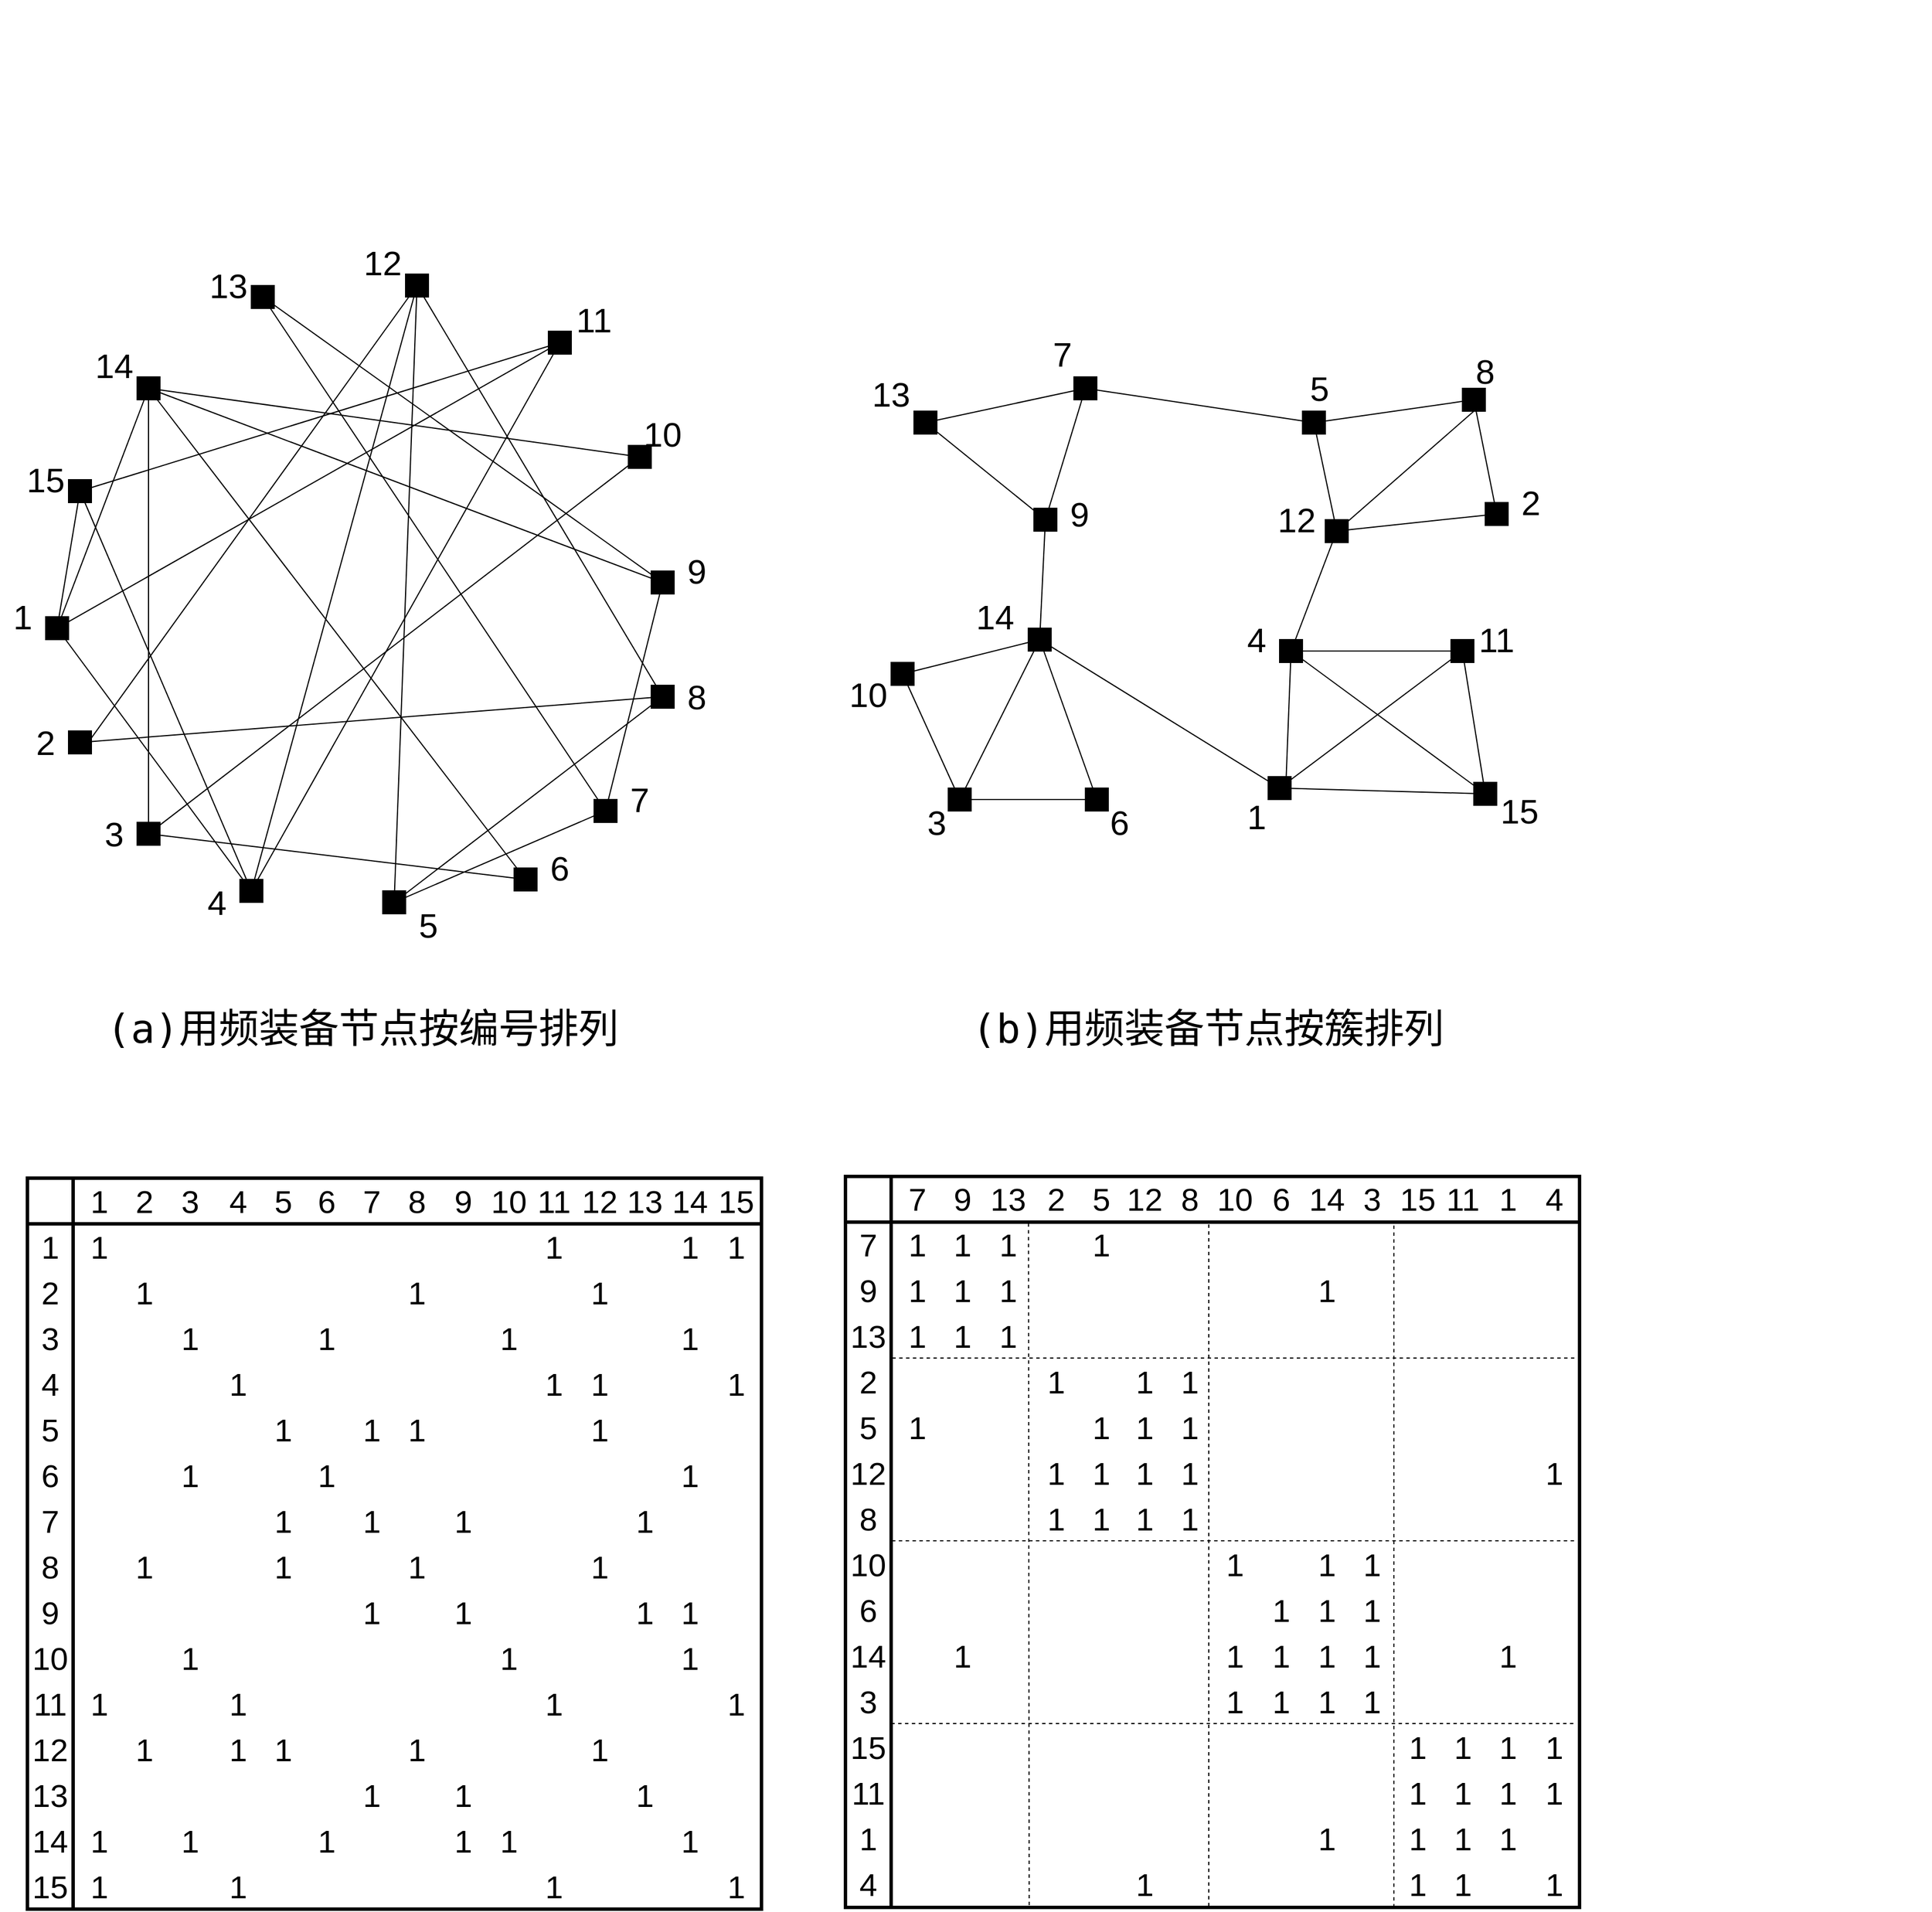 <mxfile version="14.4.4" type="github">
  <diagram id="UQyLXl9a_MGCBrZ4A5Hq" name="Page-1">
    <mxGraphModel dx="4152" dy="3408" grid="1" gridSize="10" guides="1" tooltips="1" connect="1" arrows="1" fold="1" page="1" pageScale="1" pageWidth="850" pageHeight="1100" math="0" shadow="0">
      <root>
        <mxCell id="0" />
        <mxCell id="1" parent="0" />
        <mxCell id="qw-UVNlcl3JzZN6nI1bn-23" value="" style="shape=ext;double=1;whiteSpace=wrap;html=1;aspect=fixed;fillColor=#000000;fontSize=5;" parent="1" vertex="1">
          <mxGeometry x="140" y="210" width="20" height="20" as="geometry" />
        </mxCell>
        <mxCell id="qw-UVNlcl3JzZN6nI1bn-24" value="" style="shape=ext;double=1;whiteSpace=wrap;html=1;aspect=fixed;fillColor=#000000;fontSize=5;" parent="1" vertex="1">
          <mxGeometry x="120" y="330" width="20" height="20" as="geometry" />
        </mxCell>
        <mxCell id="qw-UVNlcl3JzZN6nI1bn-25" value="" style="shape=ext;double=1;whiteSpace=wrap;html=1;aspect=fixed;fillColor=#000000;fontSize=5;" parent="1" vertex="1">
          <mxGeometry x="300" y="40" width="20" height="20" as="geometry" />
        </mxCell>
        <mxCell id="qw-UVNlcl3JzZN6nI1bn-26" value="" style="shape=ext;double=1;whiteSpace=wrap;html=1;aspect=fixed;fillColor=#000000;fontSize=5;" parent="1" vertex="1">
          <mxGeometry x="200" y="120" width="20" height="20" as="geometry" />
        </mxCell>
        <mxCell id="qw-UVNlcl3JzZN6nI1bn-27" value="" style="shape=ext;double=1;whiteSpace=wrap;html=1;aspect=fixed;fillColor=#000000;fontSize=5;" parent="1" vertex="1">
          <mxGeometry x="630" y="180" width="20" height="20" as="geometry" />
        </mxCell>
        <mxCell id="qw-UVNlcl3JzZN6nI1bn-28" value="" style="shape=ext;double=1;whiteSpace=wrap;html=1;aspect=fixed;fillColor=#000000;fontSize=5;" parent="1" vertex="1">
          <mxGeometry x="650" y="290" width="20" height="20" as="geometry" />
        </mxCell>
        <mxCell id="qw-UVNlcl3JzZN6nI1bn-29" value="" style="shape=ext;double=1;whiteSpace=wrap;html=1;aspect=fixed;fillColor=#000000;fontSize=5;" parent="1" vertex="1">
          <mxGeometry x="415" y="570" width="20" height="20" as="geometry" />
        </mxCell>
        <mxCell id="qw-UVNlcl3JzZN6nI1bn-30" value="" style="shape=ext;double=1;whiteSpace=wrap;html=1;aspect=fixed;fillColor=#000000;fontSize=5;" parent="1" vertex="1">
          <mxGeometry x="200" y="510" width="20" height="20" as="geometry" />
        </mxCell>
        <mxCell id="qw-UVNlcl3JzZN6nI1bn-32" value="" style="shape=ext;double=1;whiteSpace=wrap;html=1;aspect=fixed;fillColor=#000000;fontSize=5;" parent="1" vertex="1">
          <mxGeometry x="560" y="80" width="20" height="20" as="geometry" />
        </mxCell>
        <mxCell id="qw-UVNlcl3JzZN6nI1bn-33" value="" style="shape=ext;double=1;whiteSpace=wrap;html=1;aspect=fixed;fillColor=#000000;fontSize=5;" parent="1" vertex="1">
          <mxGeometry x="435" y="30" width="20" height="20" as="geometry" />
        </mxCell>
        <mxCell id="qw-UVNlcl3JzZN6nI1bn-37" value="&lt;p style=&quot;font-size: 30px&quot;&gt;&lt;font style=&quot;font-size: 30px&quot;&gt;10&lt;/font&gt;&lt;/p&gt;" style="text;html=1;strokeColor=none;fillColor=none;align=center;verticalAlign=middle;whiteSpace=wrap;rounded=0;fontSize=5;" parent="1" vertex="1">
          <mxGeometry x="640" y="160" width="40" height="20" as="geometry" />
        </mxCell>
        <mxCell id="qw-UVNlcl3JzZN6nI1bn-38" value="&lt;p style=&quot;font-size: 30px&quot;&gt;&lt;font style=&quot;font-size: 30px&quot;&gt;5&lt;/font&gt;&lt;/p&gt;" style="text;html=1;strokeColor=none;fillColor=none;align=center;verticalAlign=middle;whiteSpace=wrap;rounded=0;fontSize=5;" parent="1" vertex="1">
          <mxGeometry x="435" y="590" width="40" height="20" as="geometry" />
        </mxCell>
        <mxCell id="qw-UVNlcl3JzZN6nI1bn-39" value="&lt;p style=&quot;font-size: 30px&quot;&gt;&lt;font style=&quot;font-size: 30px&quot;&gt;6&lt;/font&gt;&lt;/p&gt;" style="text;html=1;strokeColor=none;fillColor=none;align=center;verticalAlign=middle;whiteSpace=wrap;rounded=0;fontSize=5;" parent="1" vertex="1">
          <mxGeometry x="550" y="540" width="40" height="20" as="geometry" />
        </mxCell>
        <mxCell id="qw-UVNlcl3JzZN6nI1bn-40" value="&lt;p style=&quot;font-size: 30px&quot;&gt;&lt;font style=&quot;font-size: 30px&quot;&gt;7&lt;/font&gt;&lt;/p&gt;" style="text;html=1;strokeColor=none;fillColor=none;align=center;verticalAlign=middle;whiteSpace=wrap;rounded=0;fontSize=5;" parent="1" vertex="1">
          <mxGeometry x="620" y="480" width="40" height="20" as="geometry" />
        </mxCell>
        <mxCell id="qw-UVNlcl3JzZN6nI1bn-41" value="&lt;p style=&quot;font-size: 30px&quot;&gt;&lt;font style=&quot;font-size: 30px&quot;&gt;8&lt;/font&gt;&lt;/p&gt;" style="text;html=1;strokeColor=none;fillColor=none;align=center;verticalAlign=middle;whiteSpace=wrap;rounded=0;fontSize=5;" parent="1" vertex="1">
          <mxGeometry x="670" y="390" width="40" height="20" as="geometry" />
        </mxCell>
        <mxCell id="qw-UVNlcl3JzZN6nI1bn-42" value="&lt;p style=&quot;font-size: 30px&quot;&gt;&lt;font style=&quot;font-size: 30px&quot;&gt;9&lt;/font&gt;&lt;/p&gt;" style="text;html=1;strokeColor=none;fillColor=none;align=center;verticalAlign=middle;whiteSpace=wrap;rounded=0;fontSize=5;" parent="1" vertex="1">
          <mxGeometry x="670" y="280" width="40" height="20" as="geometry" />
        </mxCell>
        <mxCell id="qw-UVNlcl3JzZN6nI1bn-43" value="&lt;p style=&quot;font-size: 30px&quot;&gt;&lt;font style=&quot;font-size: 30px&quot;&gt;3&lt;/font&gt;&lt;/p&gt;" style="text;html=1;strokeColor=none;fillColor=none;align=center;verticalAlign=middle;whiteSpace=wrap;rounded=0;fontSize=5;" parent="1" vertex="1">
          <mxGeometry x="160" y="510" width="40" height="20" as="geometry" />
        </mxCell>
        <mxCell id="qw-UVNlcl3JzZN6nI1bn-44" value="&lt;p style=&quot;font-size: 30px&quot;&gt;&lt;font style=&quot;font-size: 30px&quot;&gt;2&lt;/font&gt;&lt;/p&gt;" style="text;html=1;strokeColor=none;fillColor=none;align=center;verticalAlign=middle;whiteSpace=wrap;rounded=0;fontSize=5;" parent="1" vertex="1">
          <mxGeometry x="100" y="430" width="40" height="20" as="geometry" />
        </mxCell>
        <mxCell id="qw-UVNlcl3JzZN6nI1bn-45" value="&lt;p style=&quot;font-size: 30px&quot;&gt;&lt;font style=&quot;font-size: 30px&quot;&gt;1&lt;/font&gt;&lt;/p&gt;" style="text;html=1;strokeColor=none;fillColor=none;align=center;verticalAlign=middle;whiteSpace=wrap;rounded=0;fontSize=5;" parent="1" vertex="1">
          <mxGeometry x="80" y="320" width="40" height="20" as="geometry" />
        </mxCell>
        <mxCell id="qw-UVNlcl3JzZN6nI1bn-49" value="&lt;p style=&quot;font-size: 30px&quot;&gt;&lt;font style=&quot;font-size: 30px&quot;&gt;4&lt;/font&gt;&lt;/p&gt;" style="text;html=1;strokeColor=none;fillColor=none;align=center;verticalAlign=middle;whiteSpace=wrap;rounded=0;fontSize=5;" parent="1" vertex="1">
          <mxGeometry x="250" y="570" width="40" height="20" as="geometry" />
        </mxCell>
        <mxCell id="qw-UVNlcl3JzZN6nI1bn-66" value="" style="shape=ext;double=1;whiteSpace=wrap;html=1;aspect=fixed;fillColor=#000000;fontSize=5;" parent="1" vertex="1">
          <mxGeometry x="290" y="560" width="20" height="20" as="geometry" />
        </mxCell>
        <mxCell id="qw-UVNlcl3JzZN6nI1bn-67" value="" style="shape=ext;double=1;whiteSpace=wrap;html=1;aspect=fixed;fillColor=#000000;fontSize=5;" parent="1" vertex="1">
          <mxGeometry x="140" y="430" width="20" height="20" as="geometry" />
        </mxCell>
        <mxCell id="qw-UVNlcl3JzZN6nI1bn-68" value="" style="shape=ext;double=1;whiteSpace=wrap;html=1;aspect=fixed;fillColor=#000000;fontSize=5;" parent="1" vertex="1">
          <mxGeometry x="600" y="490" width="20" height="20" as="geometry" />
        </mxCell>
        <mxCell id="qw-UVNlcl3JzZN6nI1bn-69" value="" style="shape=ext;double=1;whiteSpace=wrap;html=1;aspect=fixed;fillColor=#000000;fontSize=5;" parent="1" vertex="1">
          <mxGeometry x="530" y="550" width="20" height="20" as="geometry" />
        </mxCell>
        <mxCell id="qw-UVNlcl3JzZN6nI1bn-73" value="&lt;p style=&quot;font-size: 30px&quot;&gt;&lt;font style=&quot;font-size: 30px&quot;&gt;15&lt;/font&gt;&lt;/p&gt;" style="text;html=1;strokeColor=none;fillColor=none;align=center;verticalAlign=middle;whiteSpace=wrap;rounded=0;fontSize=5;" parent="1" vertex="1">
          <mxGeometry x="100" y="200" width="40" height="20" as="geometry" />
        </mxCell>
        <mxCell id="qw-UVNlcl3JzZN6nI1bn-74" value="&lt;p style=&quot;font-size: 30px&quot;&gt;&lt;font style=&quot;font-size: 30px&quot;&gt;14&lt;/font&gt;&lt;/p&gt;" style="text;html=1;strokeColor=none;fillColor=none;align=center;verticalAlign=middle;whiteSpace=wrap;rounded=0;fontSize=5;" parent="1" vertex="1">
          <mxGeometry x="160" y="100" width="40" height="20" as="geometry" />
        </mxCell>
        <mxCell id="qw-UVNlcl3JzZN6nI1bn-75" value="&lt;p style=&quot;font-size: 30px&quot;&gt;&lt;font style=&quot;font-size: 30px&quot;&gt;13&lt;/font&gt;&lt;/p&gt;" style="text;html=1;strokeColor=none;fillColor=none;align=center;verticalAlign=middle;whiteSpace=wrap;rounded=0;fontSize=5;" parent="1" vertex="1">
          <mxGeometry x="260" y="30" width="40" height="20" as="geometry" />
        </mxCell>
        <mxCell id="qw-UVNlcl3JzZN6nI1bn-76" value="&lt;p style=&quot;font-size: 30px&quot;&gt;&lt;font style=&quot;font-size: 30px&quot;&gt;12&lt;/font&gt;&lt;/p&gt;" style="text;html=1;strokeColor=none;fillColor=none;align=center;verticalAlign=middle;whiteSpace=wrap;rounded=0;fontSize=5;" parent="1" vertex="1">
          <mxGeometry x="395" y="10" width="40" height="20" as="geometry" />
        </mxCell>
        <mxCell id="qw-UVNlcl3JzZN6nI1bn-77" value="&lt;p style=&quot;font-size: 30px&quot;&gt;&lt;font style=&quot;font-size: 30px&quot;&gt;11&lt;/font&gt;&lt;/p&gt;" style="text;html=1;strokeColor=none;fillColor=none;align=center;verticalAlign=middle;whiteSpace=wrap;rounded=0;fontSize=5;" parent="1" vertex="1">
          <mxGeometry x="580" y="60" width="40" height="20" as="geometry" />
        </mxCell>
        <mxCell id="qw-UVNlcl3JzZN6nI1bn-81" value="" style="endArrow=none;html=1;fontSize=5;" parent="1" source="qw-UVNlcl3JzZN6nI1bn-28" target="qw-UVNlcl3JzZN6nI1bn-68" edge="1">
          <mxGeometry width="50" height="50" relative="1" as="geometry">
            <mxPoint x="655" y="300" as="sourcePoint" />
            <mxPoint x="390" y="170" as="targetPoint" />
          </mxGeometry>
        </mxCell>
        <mxCell id="qw-UVNlcl3JzZN6nI1bn-82" value="" style="endArrow=none;html=1;fontSize=5;" parent="1" source="qw-UVNlcl3JzZN6nI1bn-25" target="qw-UVNlcl3JzZN6nI1bn-68" edge="1">
          <mxGeometry width="50" height="50" relative="1" as="geometry">
            <mxPoint x="340" y="220" as="sourcePoint" />
            <mxPoint x="390" y="170" as="targetPoint" />
          </mxGeometry>
        </mxCell>
        <mxCell id="qw-UVNlcl3JzZN6nI1bn-83" value="" style="endArrow=none;html=1;fontSize=5;" parent="1" source="qw-UVNlcl3JzZN6nI1bn-29" target="qw-UVNlcl3JzZN6nI1bn-68" edge="1">
          <mxGeometry width="50" height="50" relative="1" as="geometry">
            <mxPoint x="425" y="580" as="sourcePoint" />
            <mxPoint x="610" y="500" as="targetPoint" />
          </mxGeometry>
        </mxCell>
        <mxCell id="qw-UVNlcl3JzZN6nI1bn-84" value="" style="endArrow=none;html=1;fontSize=5;" parent="1" source="qw-UVNlcl3JzZN6nI1bn-26" edge="1">
          <mxGeometry width="50" height="50" relative="1" as="geometry">
            <mxPoint x="210" y="130" as="sourcePoint" />
            <mxPoint x="660" y="300" as="targetPoint" />
          </mxGeometry>
        </mxCell>
        <mxCell id="qw-UVNlcl3JzZN6nI1bn-86" value="" style="endArrow=none;html=1;fontSize=5;exitX=0.5;exitY=1;exitDx=0;exitDy=0;" parent="1" source="qw-UVNlcl3JzZN6nI1bn-67" target="qw-UVNlcl3JzZN6nI1bn-33" edge="1">
          <mxGeometry width="50" height="50" relative="1" as="geometry">
            <mxPoint x="340" y="220" as="sourcePoint" />
            <mxPoint x="390" y="170" as="targetPoint" />
          </mxGeometry>
        </mxCell>
        <mxCell id="qw-UVNlcl3JzZN6nI1bn-87" value="" style="endArrow=none;html=1;fontSize=5;" parent="1" source="qw-UVNlcl3JzZN6nI1bn-70" edge="1">
          <mxGeometry width="50" height="50" relative="1" as="geometry">
            <mxPoint x="160" y="440" as="sourcePoint" />
            <mxPoint x="660" y="400" as="targetPoint" />
          </mxGeometry>
        </mxCell>
        <mxCell id="qw-UVNlcl3JzZN6nI1bn-88" value="" style="endArrow=none;html=1;fontSize=5;" parent="1" source="qw-UVNlcl3JzZN6nI1bn-29" target="qw-UVNlcl3JzZN6nI1bn-33" edge="1">
          <mxGeometry width="50" height="50" relative="1" as="geometry">
            <mxPoint x="420" y="580" as="sourcePoint" />
            <mxPoint x="390" y="170" as="targetPoint" />
          </mxGeometry>
        </mxCell>
        <mxCell id="qw-UVNlcl3JzZN6nI1bn-89" value="" style="endArrow=none;html=1;fontSize=5;" parent="1" source="qw-UVNlcl3JzZN6nI1bn-70" target="qw-UVNlcl3JzZN6nI1bn-29" edge="1">
          <mxGeometry width="50" height="50" relative="1" as="geometry">
            <mxPoint x="660" y="400" as="sourcePoint" />
            <mxPoint x="420" y="580" as="targetPoint" />
          </mxGeometry>
        </mxCell>
        <mxCell id="qw-UVNlcl3JzZN6nI1bn-91" value="" style="endArrow=none;html=1;fontSize=5;" parent="1" source="qw-UVNlcl3JzZN6nI1bn-66" target="qw-UVNlcl3JzZN6nI1bn-33" edge="1">
          <mxGeometry width="50" height="50" relative="1" as="geometry">
            <mxPoint x="340" y="220" as="sourcePoint" />
            <mxPoint x="390" y="170" as="targetPoint" />
          </mxGeometry>
        </mxCell>
        <mxCell id="qw-UVNlcl3JzZN6nI1bn-93" value="" style="endArrow=none;html=1;fontSize=5;" parent="1" source="qw-UVNlcl3JzZN6nI1bn-27" target="qw-UVNlcl3JzZN6nI1bn-26" edge="1">
          <mxGeometry width="50" height="50" relative="1" as="geometry">
            <mxPoint x="630" y="190" as="sourcePoint" />
            <mxPoint x="210" y="130" as="targetPoint" />
          </mxGeometry>
        </mxCell>
        <mxCell id="qw-UVNlcl3JzZN6nI1bn-94" value="" style="endArrow=none;html=1;fontSize=5;" parent="1" source="qw-UVNlcl3JzZN6nI1bn-30" target="qw-UVNlcl3JzZN6nI1bn-69" edge="1">
          <mxGeometry width="50" height="50" relative="1" as="geometry">
            <mxPoint x="340" y="220" as="sourcePoint" />
            <mxPoint x="530" y="560" as="targetPoint" />
          </mxGeometry>
        </mxCell>
        <mxCell id="qw-UVNlcl3JzZN6nI1bn-95" value="" style="endArrow=none;html=1;fontSize=5;" parent="1" source="qw-UVNlcl3JzZN6nI1bn-30" target="qw-UVNlcl3JzZN6nI1bn-26" edge="1">
          <mxGeometry width="50" height="50" relative="1" as="geometry">
            <mxPoint x="340" y="220" as="sourcePoint" />
            <mxPoint x="390" y="170" as="targetPoint" />
          </mxGeometry>
        </mxCell>
        <mxCell id="qw-UVNlcl3JzZN6nI1bn-96" value="" style="endArrow=none;html=1;fontSize=5;" parent="1" source="qw-UVNlcl3JzZN6nI1bn-24" target="qw-UVNlcl3JzZN6nI1bn-26" edge="1">
          <mxGeometry width="50" height="50" relative="1" as="geometry">
            <mxPoint x="130" y="340" as="sourcePoint" />
            <mxPoint x="210" y="140" as="targetPoint" />
          </mxGeometry>
        </mxCell>
        <mxCell id="qw-UVNlcl3JzZN6nI1bn-97" value="" style="endArrow=none;html=1;fontSize=5;" parent="1" source="qw-UVNlcl3JzZN6nI1bn-23" target="qw-UVNlcl3JzZN6nI1bn-32" edge="1">
          <mxGeometry width="50" height="50" relative="1" as="geometry">
            <mxPoint x="340" y="220" as="sourcePoint" />
            <mxPoint x="550" y="110" as="targetPoint" />
          </mxGeometry>
        </mxCell>
        <mxCell id="qw-UVNlcl3JzZN6nI1bn-98" value="" style="endArrow=none;html=1;fontSize=5;" parent="1" source="qw-UVNlcl3JzZN6nI1bn-66" target="qw-UVNlcl3JzZN6nI1bn-23" edge="1">
          <mxGeometry width="50" height="50" relative="1" as="geometry">
            <mxPoint x="300" y="570" as="sourcePoint" />
            <mxPoint x="390" y="170" as="targetPoint" />
          </mxGeometry>
        </mxCell>
        <mxCell id="qw-UVNlcl3JzZN6nI1bn-99" value="" style="endArrow=none;html=1;fontSize=5;" parent="1" source="qw-UVNlcl3JzZN6nI1bn-24" target="qw-UVNlcl3JzZN6nI1bn-32" edge="1">
          <mxGeometry width="50" height="50" relative="1" as="geometry">
            <mxPoint x="130" y="340" as="sourcePoint" />
            <mxPoint x="540" y="120" as="targetPoint" />
          </mxGeometry>
        </mxCell>
        <mxCell id="qw-UVNlcl3JzZN6nI1bn-100" value="" style="endArrow=none;html=1;fontSize=5;" parent="1" source="qw-UVNlcl3JzZN6nI1bn-66" target="qw-UVNlcl3JzZN6nI1bn-32" edge="1">
          <mxGeometry width="50" height="50" relative="1" as="geometry">
            <mxPoint x="300" y="570" as="sourcePoint" />
            <mxPoint x="390" y="170" as="targetPoint" />
          </mxGeometry>
        </mxCell>
        <mxCell id="qw-UVNlcl3JzZN6nI1bn-70" value="" style="shape=ext;double=1;whiteSpace=wrap;html=1;aspect=fixed;fillColor=#000000;fontSize=5;" parent="1" vertex="1">
          <mxGeometry x="650" y="390" width="20" height="20" as="geometry" />
        </mxCell>
        <mxCell id="qw-UVNlcl3JzZN6nI1bn-101" value="" style="endArrow=none;html=1;fontSize=5;" parent="1" source="qw-UVNlcl3JzZN6nI1bn-67" target="qw-UVNlcl3JzZN6nI1bn-70" edge="1">
          <mxGeometry width="50" height="50" relative="1" as="geometry">
            <mxPoint x="160" y="440" as="sourcePoint" />
            <mxPoint x="660" y="400" as="targetPoint" />
          </mxGeometry>
        </mxCell>
        <mxCell id="qw-UVNlcl3JzZN6nI1bn-361" value="" style="endArrow=none;html=1;fontSize=5;" parent="1" source="qw-UVNlcl3JzZN6nI1bn-337" target="qw-UVNlcl3JzZN6nI1bn-354" edge="1">
          <mxGeometry width="50" height="50" relative="1" as="geometry">
            <mxPoint x="1435" y="430" as="sourcePoint" />
            <mxPoint x="1170" y="300" as="targetPoint" />
          </mxGeometry>
        </mxCell>
        <mxCell id="qw-UVNlcl3JzZN6nI1bn-362" value="" style="endArrow=none;html=1;fontSize=5;" parent="1" source="qw-UVNlcl3JzZN6nI1bn-334" target="qw-UVNlcl3JzZN6nI1bn-354" edge="1">
          <mxGeometry width="50" height="50" relative="1" as="geometry">
            <mxPoint x="1120" y="350" as="sourcePoint" />
            <mxPoint x="1170" y="300" as="targetPoint" />
          </mxGeometry>
        </mxCell>
        <mxCell id="qw-UVNlcl3JzZN6nI1bn-363" value="" style="endArrow=none;html=1;fontSize=5;" parent="1" source="qw-UVNlcl3JzZN6nI1bn-338" target="qw-UVNlcl3JzZN6nI1bn-354" edge="1">
          <mxGeometry width="50" height="50" relative="1" as="geometry">
            <mxPoint x="1205" y="710" as="sourcePoint" />
            <mxPoint x="1390" y="630" as="targetPoint" />
          </mxGeometry>
        </mxCell>
        <mxCell id="qw-UVNlcl3JzZN6nI1bn-364" value="" style="endArrow=none;html=1;fontSize=5;" parent="1" source="qw-UVNlcl3JzZN6nI1bn-335" target="qw-UVNlcl3JzZN6nI1bn-337" edge="1">
          <mxGeometry width="50" height="50" relative="1" as="geometry">
            <mxPoint x="990" y="260" as="sourcePoint" />
            <mxPoint x="1430" y="430" as="targetPoint" />
          </mxGeometry>
        </mxCell>
        <mxCell id="qw-UVNlcl3JzZN6nI1bn-366" value="" style="endArrow=none;html=1;fontSize=5;" parent="1" source="qw-UVNlcl3JzZN6nI1bn-353" target="qw-UVNlcl3JzZN6nI1bn-341" edge="1">
          <mxGeometry width="50" height="50" relative="1" as="geometry">
            <mxPoint x="1440" y="230" as="sourcePoint" />
            <mxPoint x="1170" y="300" as="targetPoint" />
          </mxGeometry>
        </mxCell>
        <mxCell id="qw-UVNlcl3JzZN6nI1bn-368" value="" style="endArrow=none;html=1;fontSize=5;" parent="1" source="qw-UVNlcl3JzZN6nI1bn-338" target="qw-UVNlcl3JzZN6nI1bn-341" edge="1">
          <mxGeometry width="50" height="50" relative="1" as="geometry">
            <mxPoint x="1200" y="710" as="sourcePoint" />
            <mxPoint x="1170" y="300" as="targetPoint" />
          </mxGeometry>
        </mxCell>
        <mxCell id="qw-UVNlcl3JzZN6nI1bn-369" value="" style="endArrow=none;html=1;fontSize=5;" parent="1" source="qw-UVNlcl3JzZN6nI1bn-381" target="qw-UVNlcl3JzZN6nI1bn-338" edge="1">
          <mxGeometry width="50" height="50" relative="1" as="geometry">
            <mxPoint x="1440" y="530" as="sourcePoint" />
            <mxPoint x="1200" y="710" as="targetPoint" />
          </mxGeometry>
        </mxCell>
        <mxCell id="qw-UVNlcl3JzZN6nI1bn-371" value="" style="endArrow=none;html=1;fontSize=5;" parent="1" source="qw-UVNlcl3JzZN6nI1bn-352" target="qw-UVNlcl3JzZN6nI1bn-341" edge="1">
          <mxGeometry width="50" height="50" relative="1" as="geometry">
            <mxPoint x="1120" y="350" as="sourcePoint" />
            <mxPoint x="1170" y="300" as="targetPoint" />
          </mxGeometry>
        </mxCell>
        <mxCell id="qw-UVNlcl3JzZN6nI1bn-373" value="" style="endArrow=none;html=1;fontSize=5;" parent="1" source="qw-UVNlcl3JzZN6nI1bn-336" target="qw-UVNlcl3JzZN6nI1bn-335" edge="1">
          <mxGeometry width="50" height="50" relative="1" as="geometry">
            <mxPoint x="1410" y="320" as="sourcePoint" />
            <mxPoint x="990" y="260" as="targetPoint" />
          </mxGeometry>
        </mxCell>
        <mxCell id="qw-UVNlcl3JzZN6nI1bn-374" value="" style="endArrow=none;html=1;fontSize=5;" parent="1" source="qw-UVNlcl3JzZN6nI1bn-339" target="qw-UVNlcl3JzZN6nI1bn-355" edge="1">
          <mxGeometry width="50" height="50" relative="1" as="geometry">
            <mxPoint x="1120" y="350" as="sourcePoint" />
            <mxPoint x="1310" y="690" as="targetPoint" />
          </mxGeometry>
        </mxCell>
        <mxCell id="qw-UVNlcl3JzZN6nI1bn-375" value="" style="endArrow=none;html=1;fontSize=5;" parent="1" source="qw-UVNlcl3JzZN6nI1bn-339" target="qw-UVNlcl3JzZN6nI1bn-335" edge="1">
          <mxGeometry width="50" height="50" relative="1" as="geometry">
            <mxPoint x="1120" y="350" as="sourcePoint" />
            <mxPoint x="1170" y="300" as="targetPoint" />
          </mxGeometry>
        </mxCell>
        <mxCell id="qw-UVNlcl3JzZN6nI1bn-376" value="" style="endArrow=none;html=1;fontSize=5;" parent="1" source="qw-UVNlcl3JzZN6nI1bn-333" target="qw-UVNlcl3JzZN6nI1bn-335" edge="1">
          <mxGeometry width="50" height="50" relative="1" as="geometry">
            <mxPoint x="910" y="470" as="sourcePoint" />
            <mxPoint x="990" y="270" as="targetPoint" />
          </mxGeometry>
        </mxCell>
        <mxCell id="qw-UVNlcl3JzZN6nI1bn-377" value="" style="endArrow=none;html=1;fontSize=5;" parent="1" source="qw-UVNlcl3JzZN6nI1bn-332" target="qw-UVNlcl3JzZN6nI1bn-340" edge="1">
          <mxGeometry width="50" height="50" relative="1" as="geometry">
            <mxPoint x="1120" y="350" as="sourcePoint" />
            <mxPoint x="1330" y="240" as="targetPoint" />
          </mxGeometry>
        </mxCell>
        <mxCell id="qw-UVNlcl3JzZN6nI1bn-378" value="" style="endArrow=none;html=1;fontSize=5;" parent="1" source="qw-UVNlcl3JzZN6nI1bn-352" target="qw-UVNlcl3JzZN6nI1bn-332" edge="1">
          <mxGeometry width="50" height="50" relative="1" as="geometry">
            <mxPoint x="1080" y="700" as="sourcePoint" />
            <mxPoint x="1170" y="300" as="targetPoint" />
          </mxGeometry>
        </mxCell>
        <mxCell id="qw-UVNlcl3JzZN6nI1bn-379" value="" style="endArrow=none;html=1;fontSize=5;" parent="1" source="qw-UVNlcl3JzZN6nI1bn-333" target="qw-UVNlcl3JzZN6nI1bn-340" edge="1">
          <mxGeometry width="50" height="50" relative="1" as="geometry">
            <mxPoint x="910" y="470" as="sourcePoint" />
            <mxPoint x="1320" y="250" as="targetPoint" />
          </mxGeometry>
        </mxCell>
        <mxCell id="qw-UVNlcl3JzZN6nI1bn-380" value="" style="endArrow=none;html=1;fontSize=5;" parent="1" source="qw-UVNlcl3JzZN6nI1bn-352" target="qw-UVNlcl3JzZN6nI1bn-340" edge="1">
          <mxGeometry width="50" height="50" relative="1" as="geometry">
            <mxPoint x="1080" y="700" as="sourcePoint" />
            <mxPoint x="1170" y="300" as="targetPoint" />
          </mxGeometry>
        </mxCell>
        <mxCell id="qw-UVNlcl3JzZN6nI1bn-382" value="" style="endArrow=none;html=1;fontSize=5;" parent="1" source="qw-UVNlcl3JzZN6nI1bn-353" target="qw-UVNlcl3JzZN6nI1bn-381" edge="1">
          <mxGeometry width="50" height="50" relative="1" as="geometry">
            <mxPoint x="940" y="570" as="sourcePoint" />
            <mxPoint x="1440" y="530" as="targetPoint" />
          </mxGeometry>
        </mxCell>
        <mxCell id="qw-UVNlcl3JzZN6nI1bn-388" value="" style="group" parent="1" vertex="1" connectable="0">
          <mxGeometry x="870" y="330" width="40" height="40" as="geometry" />
        </mxCell>
        <mxCell id="qw-UVNlcl3JzZN6nI1bn-396" value="" style="group" parent="1" vertex="1" connectable="0">
          <mxGeometry x="1150" y="460" width="60" height="30" as="geometry" />
        </mxCell>
        <mxCell id="qw-UVNlcl3JzZN6nI1bn-333" value="" style="shape=ext;double=1;whiteSpace=wrap;html=1;aspect=fixed;fillColor=#000000;fontSize=5;" parent="qw-UVNlcl3JzZN6nI1bn-396" vertex="1">
          <mxGeometry x="40" y="10" width="20" height="20" as="geometry" />
        </mxCell>
        <mxCell id="qw-UVNlcl3JzZN6nI1bn-398" value="" style="group" parent="1" vertex="1" connectable="0">
          <mxGeometry x="1400" y="225" width="60" height="20" as="geometry" />
        </mxCell>
        <mxCell id="qw-UVNlcl3JzZN6nI1bn-399" value="" style="group" parent="qw-UVNlcl3JzZN6nI1bn-398" vertex="1" connectable="0">
          <mxGeometry width="60" height="20" as="geometry" />
        </mxCell>
        <mxCell id="qw-UVNlcl3JzZN6nI1bn-430" value="" style="group" parent="qw-UVNlcl3JzZN6nI1bn-399" vertex="1" connectable="0">
          <mxGeometry y="-10" width="60" height="30" as="geometry" />
        </mxCell>
        <mxCell id="qw-UVNlcl3JzZN6nI1bn-431" value="" style="group" parent="qw-UVNlcl3JzZN6nI1bn-430" vertex="1" connectable="0">
          <mxGeometry width="60" height="30" as="geometry" />
        </mxCell>
        <mxCell id="qw-UVNlcl3JzZN6nI1bn-349" value="&lt;p style=&quot;font-size: 30px&quot;&gt;&lt;font style=&quot;font-size: 30px&quot;&gt;2&lt;/font&gt;&lt;/p&gt;" style="text;html=1;strokeColor=none;fillColor=none;align=center;verticalAlign=middle;whiteSpace=wrap;rounded=0;fontSize=5;" parent="qw-UVNlcl3JzZN6nI1bn-431" vertex="1">
          <mxGeometry y="5" width="40" height="20" as="geometry" />
        </mxCell>
        <mxCell id="qw-UVNlcl3JzZN6nI1bn-402" value="" style="group" parent="1" vertex="1" connectable="0">
          <mxGeometry x="1220" y="130" width="60" height="40" as="geometry" />
        </mxCell>
        <mxCell id="qw-UVNlcl3JzZN6nI1bn-443" value="" style="group" parent="qw-UVNlcl3JzZN6nI1bn-402" vertex="1" connectable="0">
          <mxGeometry y="20" width="60" height="20" as="geometry" />
        </mxCell>
        <mxCell id="qw-UVNlcl3JzZN6nI1bn-338" value="" style="shape=ext;double=1;whiteSpace=wrap;html=1;aspect=fixed;fillColor=#000000;fontSize=5;" parent="qw-UVNlcl3JzZN6nI1bn-443" vertex="1">
          <mxGeometry width="20" height="20" as="geometry" />
        </mxCell>
        <mxCell id="qw-UVNlcl3JzZN6nI1bn-406" value="" style="group" parent="1" vertex="1" connectable="0">
          <mxGeometry x="960" y="220" width="60" height="50" as="geometry" />
        </mxCell>
        <mxCell id="qw-UVNlcl3JzZN6nI1bn-438" value="" style="group" parent="qw-UVNlcl3JzZN6nI1bn-406" vertex="1" connectable="0">
          <mxGeometry x="15" y="-10" width="40" height="50" as="geometry" />
        </mxCell>
        <mxCell id="qw-UVNlcl3JzZN6nI1bn-337" value="" style="shape=ext;double=1;whiteSpace=wrap;html=1;aspect=fixed;fillColor=#000000;fontSize=5;" parent="qw-UVNlcl3JzZN6nI1bn-438" vertex="1">
          <mxGeometry x="10" y="25" width="20" height="20" as="geometry" />
        </mxCell>
        <mxCell id="qw-UVNlcl3JzZN6nI1bn-407" value="" style="group" parent="1" vertex="1" connectable="0">
          <mxGeometry x="1710" y="-210" width="50" height="50" as="geometry" />
        </mxCell>
        <mxCell id="qw-UVNlcl3JzZN6nI1bn-408" value="" style="group" parent="qw-UVNlcl3JzZN6nI1bn-407" vertex="1" connectable="0">
          <mxGeometry width="50" height="50" as="geometry" />
        </mxCell>
        <mxCell id="qw-UVNlcl3JzZN6nI1bn-409" value="" style="group" parent="qw-UVNlcl3JzZN6nI1bn-408" vertex="1" connectable="0">
          <mxGeometry width="50" height="50" as="geometry" />
        </mxCell>
        <mxCell id="qw-UVNlcl3JzZN6nI1bn-410" value="" style="group" parent="qw-UVNlcl3JzZN6nI1bn-409" vertex="1" connectable="0">
          <mxGeometry width="50" height="50" as="geometry" />
        </mxCell>
        <mxCell id="qw-UVNlcl3JzZN6nI1bn-414" value="" style="group" parent="qw-UVNlcl3JzZN6nI1bn-410" vertex="1" connectable="0">
          <mxGeometry x="10" width="50" height="50" as="geometry" />
        </mxCell>
        <mxCell id="qw-UVNlcl3JzZN6nI1bn-439" value="" style="group" parent="qw-UVNlcl3JzZN6nI1bn-414" vertex="1" connectable="0">
          <mxGeometry x="-920" y="605" width="40" height="45" as="geometry" />
        </mxCell>
        <mxCell id="qw-UVNlcl3JzZN6nI1bn-342" value="&lt;p style=&quot;font-size: 30px&quot;&gt;&lt;font style=&quot;font-size: 30px&quot;&gt;10&lt;/font&gt;&lt;/p&gt;" style="text;html=1;strokeColor=none;fillColor=none;align=center;verticalAlign=middle;whiteSpace=wrap;rounded=0;fontSize=5;" parent="qw-UVNlcl3JzZN6nI1bn-439" vertex="1">
          <mxGeometry x="20" y="-10" width="40" height="25" as="geometry" />
        </mxCell>
        <mxCell id="qw-UVNlcl3JzZN6nI1bn-415" value="" style="group" parent="1" vertex="1" connectable="0">
          <mxGeometry x="1030" y="580" width="100" height="120" as="geometry" />
        </mxCell>
        <mxCell id="qw-UVNlcl3JzZN6nI1bn-423" value="" style="group" parent="1" vertex="1" connectable="0">
          <mxGeometry x="1200" y="225" width="60" height="40" as="geometry" />
        </mxCell>
        <mxCell id="qw-UVNlcl3JzZN6nI1bn-440" value="" style="group" parent="qw-UVNlcl3JzZN6nI1bn-423" vertex="1" connectable="0">
          <mxGeometry width="60" height="40" as="geometry" />
        </mxCell>
        <mxCell id="qw-UVNlcl3JzZN6nI1bn-359" value="&lt;p style=&quot;font-size: 30px&quot;&gt;&lt;font style=&quot;font-size: 30px&quot;&gt;12&lt;/font&gt;&lt;/p&gt;" style="text;html=1;strokeColor=none;fillColor=none;align=center;verticalAlign=middle;whiteSpace=wrap;rounded=0;fontSize=5;" parent="qw-UVNlcl3JzZN6nI1bn-440" vertex="1">
          <mxGeometry x="-5" y="10" width="40" height="20" as="geometry" />
        </mxCell>
        <mxCell id="qw-UVNlcl3JzZN6nI1bn-341" value="" style="shape=ext;double=1;whiteSpace=wrap;html=1;aspect=fixed;fillColor=#000000;fontSize=5;" parent="qw-UVNlcl3JzZN6nI1bn-440" vertex="1">
          <mxGeometry x="40" y="20" width="20" height="20" as="geometry" />
        </mxCell>
        <mxCell id="qw-UVNlcl3JzZN6nI1bn-442" value="" style="group" parent="1" vertex="1" connectable="0">
          <mxGeometry x="860" y="130" width="60" height="40" as="geometry" />
        </mxCell>
        <mxCell id="qw-UVNlcl3JzZN6nI1bn-424" value="" style="group" parent="qw-UVNlcl3JzZN6nI1bn-442" vertex="1" connectable="0">
          <mxGeometry width="60" height="30" as="geometry" />
        </mxCell>
        <mxCell id="qw-UVNlcl3JzZN6nI1bn-358" value="&lt;p style=&quot;font-size: 30px&quot;&gt;&lt;font style=&quot;font-size: 30px&quot;&gt;13&lt;/font&gt;&lt;/p&gt;" style="text;html=1;strokeColor=none;fillColor=none;align=center;verticalAlign=middle;whiteSpace=wrap;rounded=0;fontSize=5;" parent="qw-UVNlcl3JzZN6nI1bn-424" vertex="1">
          <mxGeometry x="-20" y="-5" width="40" height="20" as="geometry" />
        </mxCell>
        <mxCell id="qw-UVNlcl3JzZN6nI1bn-334" value="" style="shape=ext;double=1;whiteSpace=wrap;html=1;aspect=fixed;fillColor=#000000;fontSize=5;" parent="qw-UVNlcl3JzZN6nI1bn-442" vertex="1">
          <mxGeometry x="20" y="20" width="20" height="20" as="geometry" />
        </mxCell>
        <mxCell id="qw-UVNlcl3JzZN6nI1bn-348" value="&lt;p style=&quot;font-size: 30px&quot;&gt;&lt;font style=&quot;font-size: 30px&quot;&gt;3&lt;/font&gt;&lt;/p&gt;" style="text;html=1;strokeColor=none;fillColor=none;align=center;verticalAlign=middle;whiteSpace=wrap;rounded=0;fontSize=5;" parent="1" vertex="1">
          <mxGeometry x="880" y="500" width="40" height="20" as="geometry" />
        </mxCell>
        <mxCell id="qw-UVNlcl3JzZN6nI1bn-339" value="" style="shape=ext;double=1;whiteSpace=wrap;html=1;aspect=fixed;fillColor=#000000;fontSize=5;" parent="1" vertex="1">
          <mxGeometry x="910" y="480" width="20" height="20" as="geometry" />
        </mxCell>
        <mxCell id="qw-UVNlcl3JzZN6nI1bn-340" value="" style="shape=ext;double=1;whiteSpace=wrap;html=1;aspect=fixed;fillColor=#000000;fontSize=5;" parent="1" vertex="1">
          <mxGeometry x="1350" y="350" width="20" height="20" as="geometry" />
        </mxCell>
        <mxCell id="qw-UVNlcl3JzZN6nI1bn-332" value="" style="shape=ext;double=1;whiteSpace=wrap;html=1;aspect=fixed;fillColor=#000000;fontSize=5;" parent="1" vertex="1">
          <mxGeometry x="1370" y="475" width="20" height="20" as="geometry" />
        </mxCell>
        <mxCell id="qw-UVNlcl3JzZN6nI1bn-356" value="&lt;p style=&quot;font-size: 30px&quot;&gt;&lt;font style=&quot;font-size: 30px&quot;&gt;15&lt;/font&gt;&lt;/p&gt;" style="text;html=1;strokeColor=none;fillColor=none;align=center;verticalAlign=middle;whiteSpace=wrap;rounded=0;fontSize=5;" parent="1" vertex="1">
          <mxGeometry x="1390" y="490" width="40" height="20" as="geometry" />
        </mxCell>
        <mxCell id="qw-UVNlcl3JzZN6nI1bn-360" value="&lt;p style=&quot;font-size: 30px&quot;&gt;&lt;font style=&quot;font-size: 30px&quot;&gt;11&lt;/font&gt;&lt;/p&gt;" style="text;html=1;strokeColor=none;fillColor=none;align=center;verticalAlign=middle;whiteSpace=wrap;rounded=0;fontSize=5;" parent="1" vertex="1">
          <mxGeometry x="1370" y="340" width="40" height="20" as="geometry" />
        </mxCell>
        <mxCell id="qw-UVNlcl3JzZN6nI1bn-453" value="" style="endArrow=none;html=1;fontSize=5;" parent="1" source="qw-UVNlcl3JzZN6nI1bn-333" target="qw-UVNlcl3JzZN6nI1bn-332" edge="1">
          <mxGeometry width="50" height="50" relative="1" as="geometry">
            <mxPoint x="1200" y="484" as="sourcePoint" />
            <mxPoint x="1180" y="300" as="targetPoint" />
          </mxGeometry>
        </mxCell>
        <mxCell id="qw-UVNlcl3JzZN6nI1bn-454" value="" style="endArrow=none;html=1;fontSize=5;" parent="1" source="qw-UVNlcl3JzZN6nI1bn-23" target="qw-UVNlcl3JzZN6nI1bn-24" edge="1">
          <mxGeometry width="50" height="50" relative="1" as="geometry">
            <mxPoint x="490" y="350" as="sourcePoint" />
            <mxPoint x="540" y="300" as="targetPoint" />
          </mxGeometry>
        </mxCell>
        <mxCell id="qw-UVNlcl3JzZN6nI1bn-455" value="" style="endArrow=none;html=1;fontSize=5;" parent="1" source="qw-UVNlcl3JzZN6nI1bn-336" target="qw-UVNlcl3JzZN6nI1bn-339" edge="1">
          <mxGeometry width="50" height="50" relative="1" as="geometry">
            <mxPoint x="880" y="280" as="sourcePoint" />
            <mxPoint x="1250" y="300" as="targetPoint" />
          </mxGeometry>
        </mxCell>
        <mxCell id="qw-UVNlcl3JzZN6nI1bn-456" value="" style="endArrow=none;html=1;fontSize=5;" parent="1" source="qw-UVNlcl3JzZN6nI1bn-30" target="qw-UVNlcl3JzZN6nI1bn-27" edge="1">
          <mxGeometry width="50" height="50" relative="1" as="geometry">
            <mxPoint x="500" y="350" as="sourcePoint" />
            <mxPoint x="550" y="300" as="targetPoint" />
          </mxGeometry>
        </mxCell>
        <mxCell id="qw-UVNlcl3JzZN6nI1bn-457" value="" style="endArrow=none;html=1;fontSize=5;" parent="1" source="qw-UVNlcl3JzZN6nI1bn-337" target="qw-UVNlcl3JzZN6nI1bn-334" edge="1">
          <mxGeometry width="50" height="50" relative="1" as="geometry">
            <mxPoint x="1160" y="350" as="sourcePoint" />
            <mxPoint x="1210" y="300" as="targetPoint" />
          </mxGeometry>
        </mxCell>
        <mxCell id="qw-UVNlcl3JzZN6nI1bn-458" value="" style="endArrow=none;html=1;fontSize=5;" parent="1" source="qw-UVNlcl3JzZN6nI1bn-25" edge="1">
          <mxGeometry width="50" height="50" relative="1" as="geometry">
            <mxPoint x="490" y="300" as="sourcePoint" />
            <mxPoint x="660" y="300" as="targetPoint" />
          </mxGeometry>
        </mxCell>
        <mxCell id="qw-UVNlcl3JzZN6nI1bn-355" value="" style="shape=ext;double=1;whiteSpace=wrap;html=1;aspect=fixed;fillColor=#000000;fontSize=5;" parent="1" vertex="1">
          <mxGeometry x="1030" y="480" width="20" height="20" as="geometry" />
        </mxCell>
        <mxCell id="qw-UVNlcl3JzZN6nI1bn-344" value="&lt;p style=&quot;font-size: 30px&quot;&gt;&lt;font style=&quot;font-size: 30px&quot;&gt;6&lt;/font&gt;&lt;/p&gt;" style="text;html=1;strokeColor=none;fillColor=none;align=center;verticalAlign=middle;whiteSpace=wrap;rounded=0;fontSize=5;" parent="1" vertex="1">
          <mxGeometry x="1050" y="500" width="20" height="20" as="geometry" />
        </mxCell>
        <mxCell id="qw-UVNlcl3JzZN6nI1bn-459" value="" style="endArrow=none;html=1;fontSize=5;entryX=0.5;entryY=1;entryDx=0;entryDy=0;" parent="1" source="qw-UVNlcl3JzZN6nI1bn-341" target="qw-UVNlcl3JzZN6nI1bn-381" edge="1">
          <mxGeometry width="50" height="50" relative="1" as="geometry">
            <mxPoint x="1140" y="330" as="sourcePoint" />
            <mxPoint x="1190" y="280" as="targetPoint" />
          </mxGeometry>
        </mxCell>
        <mxCell id="qw-UVNlcl3JzZN6nI1bn-460" value="" style="endArrow=none;html=1;fontSize=5;" parent="1" source="qw-UVNlcl3JzZN6nI1bn-70" edge="1">
          <mxGeometry width="50" height="50" relative="1" as="geometry">
            <mxPoint x="460" y="330" as="sourcePoint" />
            <mxPoint x="445" y="40" as="targetPoint" />
          </mxGeometry>
        </mxCell>
        <mxCell id="qw-UVNlcl3JzZN6nI1bn-461" value="" style="endArrow=none;html=1;fontSize=5;exitX=0.75;exitY=1;exitDx=0;exitDy=0;" parent="1" source="qw-UVNlcl3JzZN6nI1bn-333" target="qw-UVNlcl3JzZN6nI1bn-352" edge="1">
          <mxGeometry width="50" height="50" relative="1" as="geometry">
            <mxPoint x="1140" y="350" as="sourcePoint" />
            <mxPoint x="1190" y="300" as="targetPoint" />
          </mxGeometry>
        </mxCell>
        <mxCell id="qw-UVNlcl3JzZN6nI1bn-462" value="" style="endArrow=none;html=1;fontSize=5;" parent="1" source="qw-UVNlcl3JzZN6nI1bn-24" target="qw-UVNlcl3JzZN6nI1bn-66" edge="1">
          <mxGeometry width="50" height="50" relative="1" as="geometry">
            <mxPoint x="570" y="350" as="sourcePoint" />
            <mxPoint x="620" y="300" as="targetPoint" />
          </mxGeometry>
        </mxCell>
        <mxCell id="qw-UVNlcl3JzZN6nI1bn-463" value="" style="endArrow=none;html=1;fontSize=5;" parent="1" source="qw-UVNlcl3JzZN6nI1bn-335" target="qw-UVNlcl3JzZN6nI1bn-355" edge="1">
          <mxGeometry width="50" height="50" relative="1" as="geometry">
            <mxPoint x="918" y="358" as="sourcePoint" />
            <mxPoint x="1250" y="280" as="targetPoint" />
          </mxGeometry>
        </mxCell>
        <mxCell id="qw-UVNlcl3JzZN6nI1bn-464" value="" style="endArrow=none;html=1;fontSize=5;" parent="1" source="qw-UVNlcl3JzZN6nI1bn-69" target="qw-UVNlcl3JzZN6nI1bn-26" edge="1">
          <mxGeometry width="50" height="50" relative="1" as="geometry">
            <mxPoint x="620" y="350" as="sourcePoint" />
            <mxPoint x="670" y="300" as="targetPoint" />
          </mxGeometry>
        </mxCell>
        <mxCell id="qw-UVNlcl3JzZN6nI1bn-354" value="" style="shape=ext;double=1;whiteSpace=wrap;html=1;aspect=fixed;fillColor=#000000;fontSize=5;" parent="1" vertex="1">
          <mxGeometry x="1020" y="120" width="20" height="20" as="geometry" />
        </mxCell>
        <mxCell id="qw-UVNlcl3JzZN6nI1bn-345" value="&lt;p style=&quot;font-size: 30px&quot;&gt;&lt;font style=&quot;font-size: 30px&quot;&gt;7&lt;/font&gt;&lt;/p&gt;" style="text;html=1;strokeColor=none;fillColor=none;align=center;verticalAlign=middle;whiteSpace=wrap;rounded=0;fontSize=5;" parent="1" vertex="1">
          <mxGeometry x="990" y="90" width="40" height="20" as="geometry" />
        </mxCell>
        <mxCell id="qw-UVNlcl3JzZN6nI1bn-437" value="" style="group" parent="1" vertex="1" connectable="0">
          <mxGeometry x="1360" y="105" width="40" height="50" as="geometry" />
        </mxCell>
        <mxCell id="qw-UVNlcl3JzZN6nI1bn-346" value="&lt;p style=&quot;font-size: 30px&quot;&gt;&lt;font style=&quot;font-size: 30px&quot;&gt;8&lt;/font&gt;&lt;/p&gt;" style="text;html=1;strokeColor=none;fillColor=none;align=center;verticalAlign=middle;whiteSpace=wrap;rounded=0;fontSize=5;" parent="qw-UVNlcl3JzZN6nI1bn-437" vertex="1">
          <mxGeometry width="40" height="20" as="geometry" />
        </mxCell>
        <mxCell id="qw-UVNlcl3JzZN6nI1bn-352" value="" style="shape=ext;double=1;whiteSpace=wrap;html=1;aspect=fixed;fillColor=#000000;fontSize=5;" parent="1" vertex="1">
          <mxGeometry x="1200" y="350" width="20" height="20" as="geometry" />
        </mxCell>
        <mxCell id="qw-UVNlcl3JzZN6nI1bn-381" value="" style="shape=ext;double=1;whiteSpace=wrap;html=1;aspect=fixed;fillColor=#000000;fontSize=5;" parent="1" vertex="1">
          <mxGeometry x="1360" y="130" width="20" height="20" as="geometry" />
        </mxCell>
        <mxCell id="qw-UVNlcl3JzZN6nI1bn-351" value="&lt;p style=&quot;font-size: 30px&quot;&gt;&lt;font style=&quot;font-size: 30px&quot;&gt;4&lt;/font&gt;&lt;/p&gt;" style="text;html=1;strokeColor=none;fillColor=none;align=center;verticalAlign=middle;whiteSpace=wrap;rounded=0;fontSize=5;" parent="1" vertex="1">
          <mxGeometry x="1160" y="340" width="40" height="20" as="geometry" />
        </mxCell>
        <mxCell id="qw-UVNlcl3JzZN6nI1bn-335" value="" style="shape=ext;double=1;whiteSpace=wrap;html=1;aspect=fixed;fillColor=#000000;fontSize=12;" parent="1" vertex="1">
          <mxGeometry x="980" y="340" width="20" height="20" as="geometry" />
        </mxCell>
        <mxCell id="qw-UVNlcl3JzZN6nI1bn-336" value="" style="shape=ext;double=1;whiteSpace=wrap;html=1;aspect=fixed;fillColor=#000000;fontSize=5;" parent="1" vertex="1">
          <mxGeometry x="860" y="370" width="20" height="20" as="geometry" />
        </mxCell>
        <mxCell id="qw-UVNlcl3JzZN6nI1bn-357" value="&lt;p style=&quot;font-size: 30px&quot;&gt;&lt;font style=&quot;font-size: 30px&quot;&gt;14&lt;/font&gt;&lt;/p&gt;" style="text;html=1;strokeColor=none;fillColor=none;align=center;verticalAlign=middle;whiteSpace=wrap;rounded=0;fontSize=5;" parent="1" vertex="1">
          <mxGeometry x="935" y="320" width="32" height="20" as="geometry" />
        </mxCell>
        <mxCell id="qw-UVNlcl3JzZN6nI1bn-353" value="" style="shape=ext;double=1;whiteSpace=wrap;html=1;aspect=fixed;fillColor=#000000;fontSize=5;" parent="1" vertex="1">
          <mxGeometry x="1380" y="230" width="20" height="20" as="geometry" />
        </mxCell>
        <mxCell id="qw-UVNlcl3JzZN6nI1bn-347" value="&lt;p style=&quot;font-size: 30px&quot;&gt;&lt;font style=&quot;font-size: 30px&quot;&gt;9&lt;/font&gt;&lt;/p&gt;" style="text;html=1;strokeColor=none;fillColor=none;align=center;verticalAlign=middle;whiteSpace=wrap;rounded=0;fontSize=5;" parent="1" vertex="1">
          <mxGeometry x="1005" y="227.5" width="40" height="25" as="geometry" />
        </mxCell>
        <mxCell id="qw-UVNlcl3JzZN6nI1bn-350" value="&lt;p style=&quot;font-size: 30px&quot;&gt;&lt;font style=&quot;font-size: 30px&quot;&gt;1&lt;/font&gt;&lt;/p&gt;" style="text;html=1;strokeColor=none;fillColor=none;align=center;verticalAlign=middle;whiteSpace=wrap;rounded=0;fontSize=5;" parent="1" vertex="1">
          <mxGeometry x="1155" y="490" width="50" height="30" as="geometry" />
        </mxCell>
        <mxCell id="qw-UVNlcl3JzZN6nI1bn-343" value="&lt;p style=&quot;font-size: 30px&quot;&gt;&lt;font style=&quot;font-size: 30px&quot;&gt;5&lt;/font&gt;&lt;/p&gt;" style="text;html=1;strokeColor=none;fillColor=none;align=center;verticalAlign=middle;whiteSpace=wrap;rounded=0;fontSize=5;" parent="1" vertex="1">
          <mxGeometry x="1215" y="120" width="40" height="20" as="geometry" />
        </mxCell>
        <mxCell id="qw-UVNlcl3JzZN6nI1bn-476" value="&lt;pre style=&quot;font-size: 35px&quot;&gt;&lt;font style=&quot;font-size: 35px&quot;&gt;(b)用频装备节点按簇排列&lt;/font&gt;&lt;/pre&gt;" style="text;html=1;strokeColor=none;fillColor=none;align=center;verticalAlign=middle;whiteSpace=wrap;rounded=0;fontSize=12;" parent="1" vertex="1">
          <mxGeometry x="1020" y="680" width="235" height="20" as="geometry" />
        </mxCell>
        <mxCell id="qw-UVNlcl3JzZN6nI1bn-477" value="&lt;pre style=&quot;font-size: 35px&quot;&gt;&lt;font style=&quot;font-size: 35px&quot;&gt;(a)用频装备节点按编号排列&lt;/font&gt;&lt;/pre&gt;" style="text;html=1;strokeColor=none;fillColor=none;align=center;verticalAlign=middle;whiteSpace=wrap;rounded=0;fontSize=12;" parent="1" vertex="1">
          <mxGeometry x="280" y="680" width="235" height="20" as="geometry" />
        </mxCell>
        <mxCell id="4yQWA5OvKpjG5_S7C1k5-326" value="" style="group" vertex="1" connectable="0" parent="1">
          <mxGeometry x="104" y="821.5" width="642.5" height="640" as="geometry" />
        </mxCell>
        <mxCell id="4yQWA5OvKpjG5_S7C1k5-1" value="" style="shape=internalStorage;whiteSpace=wrap;html=1;backgroundOutline=1;shadow=0;sketch=0;strokeWidth=3;fillColor=none;fontFamily=Helvetica;fontSize=28;fontColor=none;dx=40;dy=40;" vertex="1" parent="4yQWA5OvKpjG5_S7C1k5-326">
          <mxGeometry width="642.5" height="640" as="geometry" />
        </mxCell>
        <mxCell id="4yQWA5OvKpjG5_S7C1k5-21" value="" style="shape=table;html=1;whiteSpace=wrap;startSize=0;container=1;collapsible=0;childLayout=tableLayout;fillColor=none;fontSize=28;strokeColor=none;" vertex="1" parent="4yQWA5OvKpjG5_S7C1k5-326">
          <mxGeometry x="42.5" width="597.5" height="640" as="geometry" />
        </mxCell>
        <mxCell id="4yQWA5OvKpjG5_S7C1k5-22" value="" style="shape=partialRectangle;html=1;whiteSpace=wrap;collapsible=0;dropTarget=0;pointerEvents=0;fillColor=none;top=0;left=0;bottom=0;right=0;points=[[0,0.5],[1,0.5]];portConstraint=eastwest;fontSize=28;strokeColor=none;" vertex="1" parent="4yQWA5OvKpjG5_S7C1k5-21">
          <mxGeometry width="597.5" height="40" as="geometry" />
        </mxCell>
        <mxCell id="4yQWA5OvKpjG5_S7C1k5-23" value="1" style="shape=partialRectangle;html=1;whiteSpace=wrap;connectable=0;overflow=hidden;fillColor=none;top=0;left=0;bottom=0;right=0;fontSize=28;strokeColor=none;" vertex="1" parent="4yQWA5OvKpjG5_S7C1k5-22">
          <mxGeometry width="40" height="40" as="geometry" />
        </mxCell>
        <mxCell id="4yQWA5OvKpjG5_S7C1k5-24" value="2" style="shape=partialRectangle;html=1;whiteSpace=wrap;connectable=0;overflow=hidden;fillColor=none;top=0;left=0;bottom=0;right=0;fontSize=28;strokeColor=none;" vertex="1" parent="4yQWA5OvKpjG5_S7C1k5-22">
          <mxGeometry x="40" width="39" height="40" as="geometry" />
        </mxCell>
        <mxCell id="4yQWA5OvKpjG5_S7C1k5-25" value="3" style="shape=partialRectangle;html=1;whiteSpace=wrap;connectable=0;overflow=hidden;fillColor=none;top=0;left=0;bottom=0;right=0;fontSize=28;strokeColor=none;" vertex="1" parent="4yQWA5OvKpjG5_S7C1k5-22">
          <mxGeometry x="79" width="41" height="40" as="geometry" />
        </mxCell>
        <mxCell id="4yQWA5OvKpjG5_S7C1k5-26" value="4" style="shape=partialRectangle;html=1;whiteSpace=wrap;connectable=0;overflow=hidden;fillColor=none;top=0;left=0;bottom=0;right=0;fontSize=28;strokeColor=none;" vertex="1" parent="4yQWA5OvKpjG5_S7C1k5-22">
          <mxGeometry x="120" width="43" height="40" as="geometry" />
        </mxCell>
        <mxCell id="4yQWA5OvKpjG5_S7C1k5-27" value="5" style="shape=partialRectangle;html=1;whiteSpace=wrap;connectable=0;overflow=hidden;fillColor=none;top=0;left=0;bottom=0;right=0;fontSize=28;strokeColor=none;" vertex="1" parent="4yQWA5OvKpjG5_S7C1k5-22">
          <mxGeometry x="163" width="36" height="40" as="geometry" />
        </mxCell>
        <mxCell id="4yQWA5OvKpjG5_S7C1k5-28" value="6" style="shape=partialRectangle;html=1;whiteSpace=wrap;connectable=0;overflow=hidden;fillColor=none;top=0;left=0;bottom=0;right=0;fontSize=28;strokeColor=none;" vertex="1" parent="4yQWA5OvKpjG5_S7C1k5-22">
          <mxGeometry x="199" width="40" height="40" as="geometry" />
        </mxCell>
        <mxCell id="4yQWA5OvKpjG5_S7C1k5-29" value="7" style="shape=partialRectangle;html=1;whiteSpace=wrap;connectable=0;overflow=hidden;fillColor=none;top=0;left=0;bottom=0;right=0;fontSize=28;strokeColor=none;" vertex="1" parent="4yQWA5OvKpjG5_S7C1k5-22">
          <mxGeometry x="239" width="39" height="40" as="geometry" />
        </mxCell>
        <mxCell id="4yQWA5OvKpjG5_S7C1k5-30" value="8" style="shape=partialRectangle;html=1;whiteSpace=wrap;connectable=0;overflow=hidden;fillColor=none;top=0;left=0;bottom=0;right=0;fontSize=28;strokeColor=none;" vertex="1" parent="4yQWA5OvKpjG5_S7C1k5-22">
          <mxGeometry x="278" width="40" height="40" as="geometry" />
        </mxCell>
        <mxCell id="4yQWA5OvKpjG5_S7C1k5-31" value="9" style="shape=partialRectangle;html=1;whiteSpace=wrap;connectable=0;overflow=hidden;fillColor=none;top=0;left=0;bottom=0;right=0;fontSize=28;strokeColor=none;" vertex="1" parent="4yQWA5OvKpjG5_S7C1k5-22">
          <mxGeometry x="318" width="41" height="40" as="geometry" />
        </mxCell>
        <mxCell id="4yQWA5OvKpjG5_S7C1k5-32" value="10" style="shape=partialRectangle;html=1;whiteSpace=wrap;connectable=0;overflow=hidden;fillColor=none;top=0;left=0;bottom=0;right=0;fontSize=28;strokeColor=none;" vertex="1" parent="4yQWA5OvKpjG5_S7C1k5-22">
          <mxGeometry x="359" width="39" height="40" as="geometry" />
        </mxCell>
        <mxCell id="4yQWA5OvKpjG5_S7C1k5-33" value="11" style="shape=partialRectangle;html=1;whiteSpace=wrap;connectable=0;overflow=hidden;fillColor=none;top=0;left=0;bottom=0;right=0;fontSize=28;strokeColor=none;" vertex="1" parent="4yQWA5OvKpjG5_S7C1k5-22">
          <mxGeometry x="398" width="40" height="40" as="geometry" />
        </mxCell>
        <mxCell id="4yQWA5OvKpjG5_S7C1k5-34" value="12" style="shape=partialRectangle;html=1;whiteSpace=wrap;connectable=0;overflow=hidden;fillColor=none;top=0;left=0;bottom=0;right=0;fontSize=28;strokeColor=none;" vertex="1" parent="4yQWA5OvKpjG5_S7C1k5-22">
          <mxGeometry x="438" width="40" height="40" as="geometry" />
        </mxCell>
        <mxCell id="4yQWA5OvKpjG5_S7C1k5-35" value="13" style="shape=partialRectangle;html=1;whiteSpace=wrap;connectable=0;overflow=hidden;fillColor=none;top=0;left=0;bottom=0;right=0;fontSize=28;strokeColor=none;" vertex="1" parent="4yQWA5OvKpjG5_S7C1k5-22">
          <mxGeometry x="478" width="39" height="40" as="geometry" />
        </mxCell>
        <mxCell id="4yQWA5OvKpjG5_S7C1k5-36" value="14" style="shape=partialRectangle;html=1;whiteSpace=wrap;connectable=0;overflow=hidden;fillColor=none;top=0;left=0;bottom=0;right=0;fontSize=28;strokeColor=none;" vertex="1" parent="4yQWA5OvKpjG5_S7C1k5-22">
          <mxGeometry x="517" width="40" height="40" as="geometry" />
        </mxCell>
        <mxCell id="4yQWA5OvKpjG5_S7C1k5-37" value="15" style="shape=partialRectangle;html=1;whiteSpace=wrap;connectable=0;overflow=hidden;fillColor=none;top=0;left=0;bottom=0;right=0;fontSize=28;strokeColor=none;" vertex="1" parent="4yQWA5OvKpjG5_S7C1k5-22">
          <mxGeometry x="557" width="41" height="40" as="geometry" />
        </mxCell>
        <mxCell id="4yQWA5OvKpjG5_S7C1k5-86" value="" style="shape=partialRectangle;html=1;whiteSpace=wrap;collapsible=0;dropTarget=0;pointerEvents=0;fillColor=none;top=0;left=0;bottom=0;right=0;points=[[0,0.5],[1,0.5]];portConstraint=eastwest;fontSize=28;strokeColor=none;" vertex="1" parent="4yQWA5OvKpjG5_S7C1k5-21">
          <mxGeometry y="40" width="597.5" height="40" as="geometry" />
        </mxCell>
        <mxCell id="4yQWA5OvKpjG5_S7C1k5-87" value="1" style="shape=partialRectangle;html=1;whiteSpace=wrap;connectable=0;overflow=hidden;fillColor=none;top=0;left=0;bottom=0;right=0;fontSize=28;strokeColor=none;" vertex="1" parent="4yQWA5OvKpjG5_S7C1k5-86">
          <mxGeometry width="40" height="40" as="geometry" />
        </mxCell>
        <mxCell id="4yQWA5OvKpjG5_S7C1k5-88" value="" style="shape=partialRectangle;html=1;whiteSpace=wrap;connectable=0;overflow=hidden;fillColor=none;top=0;left=0;bottom=0;right=0;fontSize=28;strokeColor=none;" vertex="1" parent="4yQWA5OvKpjG5_S7C1k5-86">
          <mxGeometry x="40" width="39" height="40" as="geometry" />
        </mxCell>
        <mxCell id="4yQWA5OvKpjG5_S7C1k5-89" value="" style="shape=partialRectangle;html=1;whiteSpace=wrap;connectable=0;overflow=hidden;fillColor=none;top=0;left=0;bottom=0;right=0;fontSize=28;strokeColor=none;" vertex="1" parent="4yQWA5OvKpjG5_S7C1k5-86">
          <mxGeometry x="79" width="41" height="40" as="geometry" />
        </mxCell>
        <mxCell id="4yQWA5OvKpjG5_S7C1k5-90" value="" style="shape=partialRectangle;html=1;whiteSpace=wrap;connectable=0;overflow=hidden;fillColor=none;top=0;left=0;bottom=0;right=0;fontSize=28;strokeColor=none;" vertex="1" parent="4yQWA5OvKpjG5_S7C1k5-86">
          <mxGeometry x="120" width="43" height="40" as="geometry" />
        </mxCell>
        <mxCell id="4yQWA5OvKpjG5_S7C1k5-91" value="" style="shape=partialRectangle;html=1;whiteSpace=wrap;connectable=0;overflow=hidden;fillColor=none;top=0;left=0;bottom=0;right=0;fontSize=28;strokeColor=none;" vertex="1" parent="4yQWA5OvKpjG5_S7C1k5-86">
          <mxGeometry x="163" width="36" height="40" as="geometry" />
        </mxCell>
        <mxCell id="4yQWA5OvKpjG5_S7C1k5-92" value="" style="shape=partialRectangle;html=1;whiteSpace=wrap;connectable=0;overflow=hidden;fillColor=none;top=0;left=0;bottom=0;right=0;fontSize=28;strokeColor=none;" vertex="1" parent="4yQWA5OvKpjG5_S7C1k5-86">
          <mxGeometry x="199" width="40" height="40" as="geometry" />
        </mxCell>
        <mxCell id="4yQWA5OvKpjG5_S7C1k5-93" value="" style="shape=partialRectangle;html=1;whiteSpace=wrap;connectable=0;overflow=hidden;fillColor=none;top=0;left=0;bottom=0;right=0;fontSize=28;strokeColor=none;" vertex="1" parent="4yQWA5OvKpjG5_S7C1k5-86">
          <mxGeometry x="239" width="39" height="40" as="geometry" />
        </mxCell>
        <mxCell id="4yQWA5OvKpjG5_S7C1k5-94" value="" style="shape=partialRectangle;html=1;whiteSpace=wrap;connectable=0;overflow=hidden;fillColor=none;top=0;left=0;bottom=0;right=0;fontSize=28;strokeColor=none;" vertex="1" parent="4yQWA5OvKpjG5_S7C1k5-86">
          <mxGeometry x="278" width="40" height="40" as="geometry" />
        </mxCell>
        <mxCell id="4yQWA5OvKpjG5_S7C1k5-95" value="" style="shape=partialRectangle;html=1;whiteSpace=wrap;connectable=0;overflow=hidden;fillColor=none;top=0;left=0;bottom=0;right=0;fontSize=28;strokeColor=none;" vertex="1" parent="4yQWA5OvKpjG5_S7C1k5-86">
          <mxGeometry x="318" width="41" height="40" as="geometry" />
        </mxCell>
        <mxCell id="4yQWA5OvKpjG5_S7C1k5-96" value="" style="shape=partialRectangle;html=1;whiteSpace=wrap;connectable=0;overflow=hidden;fillColor=none;top=0;left=0;bottom=0;right=0;fontSize=28;strokeColor=none;" vertex="1" parent="4yQWA5OvKpjG5_S7C1k5-86">
          <mxGeometry x="359" width="39" height="40" as="geometry" />
        </mxCell>
        <mxCell id="4yQWA5OvKpjG5_S7C1k5-97" value="1" style="shape=partialRectangle;html=1;whiteSpace=wrap;connectable=0;overflow=hidden;fillColor=none;top=0;left=0;bottom=0;right=0;fontSize=28;strokeColor=none;" vertex="1" parent="4yQWA5OvKpjG5_S7C1k5-86">
          <mxGeometry x="398" width="40" height="40" as="geometry" />
        </mxCell>
        <mxCell id="4yQWA5OvKpjG5_S7C1k5-98" value="" style="shape=partialRectangle;html=1;whiteSpace=wrap;connectable=0;overflow=hidden;fillColor=none;top=0;left=0;bottom=0;right=0;fontSize=28;strokeColor=none;" vertex="1" parent="4yQWA5OvKpjG5_S7C1k5-86">
          <mxGeometry x="438" width="40" height="40" as="geometry" />
        </mxCell>
        <mxCell id="4yQWA5OvKpjG5_S7C1k5-99" value="" style="shape=partialRectangle;html=1;whiteSpace=wrap;connectable=0;overflow=hidden;fillColor=none;top=0;left=0;bottom=0;right=0;fontSize=28;strokeColor=none;" vertex="1" parent="4yQWA5OvKpjG5_S7C1k5-86">
          <mxGeometry x="478" width="39" height="40" as="geometry" />
        </mxCell>
        <mxCell id="4yQWA5OvKpjG5_S7C1k5-100" value="1" style="shape=partialRectangle;html=1;whiteSpace=wrap;connectable=0;overflow=hidden;fillColor=none;top=0;left=0;bottom=0;right=0;fontSize=28;strokeColor=none;" vertex="1" parent="4yQWA5OvKpjG5_S7C1k5-86">
          <mxGeometry x="517" width="40" height="40" as="geometry" />
        </mxCell>
        <mxCell id="4yQWA5OvKpjG5_S7C1k5-101" value="1" style="shape=partialRectangle;html=1;whiteSpace=wrap;connectable=0;overflow=hidden;fillColor=none;top=0;left=0;bottom=0;right=0;fontSize=28;strokeColor=none;" vertex="1" parent="4yQWA5OvKpjG5_S7C1k5-86">
          <mxGeometry x="557" width="41" height="40" as="geometry" />
        </mxCell>
        <mxCell id="4yQWA5OvKpjG5_S7C1k5-102" value="" style="shape=partialRectangle;html=1;whiteSpace=wrap;collapsible=0;dropTarget=0;pointerEvents=0;fillColor=none;top=0;left=0;bottom=0;right=0;points=[[0,0.5],[1,0.5]];portConstraint=eastwest;fontSize=28;strokeColor=none;" vertex="1" parent="4yQWA5OvKpjG5_S7C1k5-21">
          <mxGeometry y="80" width="597.5" height="40" as="geometry" />
        </mxCell>
        <mxCell id="4yQWA5OvKpjG5_S7C1k5-103" value="" style="shape=partialRectangle;html=1;whiteSpace=wrap;connectable=0;overflow=hidden;fillColor=none;top=0;left=0;bottom=0;right=0;fontSize=28;strokeColor=none;" vertex="1" parent="4yQWA5OvKpjG5_S7C1k5-102">
          <mxGeometry width="40" height="40" as="geometry" />
        </mxCell>
        <mxCell id="4yQWA5OvKpjG5_S7C1k5-104" value="1" style="shape=partialRectangle;html=1;whiteSpace=wrap;connectable=0;overflow=hidden;fillColor=none;top=0;left=0;bottom=0;right=0;fontSize=28;strokeColor=none;" vertex="1" parent="4yQWA5OvKpjG5_S7C1k5-102">
          <mxGeometry x="40" width="39" height="40" as="geometry" />
        </mxCell>
        <mxCell id="4yQWA5OvKpjG5_S7C1k5-105" value="" style="shape=partialRectangle;html=1;whiteSpace=wrap;connectable=0;overflow=hidden;fillColor=none;top=0;left=0;bottom=0;right=0;fontSize=28;strokeColor=none;" vertex="1" parent="4yQWA5OvKpjG5_S7C1k5-102">
          <mxGeometry x="79" width="41" height="40" as="geometry" />
        </mxCell>
        <mxCell id="4yQWA5OvKpjG5_S7C1k5-106" value="" style="shape=partialRectangle;html=1;whiteSpace=wrap;connectable=0;overflow=hidden;fillColor=none;top=0;left=0;bottom=0;right=0;fontSize=28;strokeColor=none;" vertex="1" parent="4yQWA5OvKpjG5_S7C1k5-102">
          <mxGeometry x="120" width="43" height="40" as="geometry" />
        </mxCell>
        <mxCell id="4yQWA5OvKpjG5_S7C1k5-107" value="" style="shape=partialRectangle;html=1;whiteSpace=wrap;connectable=0;overflow=hidden;fillColor=none;top=0;left=0;bottom=0;right=0;fontSize=28;strokeColor=none;" vertex="1" parent="4yQWA5OvKpjG5_S7C1k5-102">
          <mxGeometry x="163" width="36" height="40" as="geometry" />
        </mxCell>
        <mxCell id="4yQWA5OvKpjG5_S7C1k5-108" value="" style="shape=partialRectangle;html=1;whiteSpace=wrap;connectable=0;overflow=hidden;fillColor=none;top=0;left=0;bottom=0;right=0;fontSize=28;strokeColor=none;" vertex="1" parent="4yQWA5OvKpjG5_S7C1k5-102">
          <mxGeometry x="199" width="40" height="40" as="geometry" />
        </mxCell>
        <mxCell id="4yQWA5OvKpjG5_S7C1k5-109" value="" style="shape=partialRectangle;html=1;whiteSpace=wrap;connectable=0;overflow=hidden;fillColor=none;top=0;left=0;bottom=0;right=0;fontSize=28;strokeColor=none;" vertex="1" parent="4yQWA5OvKpjG5_S7C1k5-102">
          <mxGeometry x="239" width="39" height="40" as="geometry" />
        </mxCell>
        <mxCell id="4yQWA5OvKpjG5_S7C1k5-110" value="1" style="shape=partialRectangle;html=1;whiteSpace=wrap;connectable=0;overflow=hidden;fillColor=none;top=0;left=0;bottom=0;right=0;fontSize=28;strokeColor=none;" vertex="1" parent="4yQWA5OvKpjG5_S7C1k5-102">
          <mxGeometry x="278" width="40" height="40" as="geometry" />
        </mxCell>
        <mxCell id="4yQWA5OvKpjG5_S7C1k5-111" value="" style="shape=partialRectangle;html=1;whiteSpace=wrap;connectable=0;overflow=hidden;fillColor=none;top=0;left=0;bottom=0;right=0;fontSize=28;strokeColor=none;" vertex="1" parent="4yQWA5OvKpjG5_S7C1k5-102">
          <mxGeometry x="318" width="41" height="40" as="geometry" />
        </mxCell>
        <mxCell id="4yQWA5OvKpjG5_S7C1k5-112" value="" style="shape=partialRectangle;html=1;whiteSpace=wrap;connectable=0;overflow=hidden;fillColor=none;top=0;left=0;bottom=0;right=0;fontSize=28;strokeColor=none;" vertex="1" parent="4yQWA5OvKpjG5_S7C1k5-102">
          <mxGeometry x="359" width="39" height="40" as="geometry" />
        </mxCell>
        <mxCell id="4yQWA5OvKpjG5_S7C1k5-113" value="" style="shape=partialRectangle;html=1;whiteSpace=wrap;connectable=0;overflow=hidden;fillColor=none;top=0;left=0;bottom=0;right=0;fontSize=28;strokeColor=none;" vertex="1" parent="4yQWA5OvKpjG5_S7C1k5-102">
          <mxGeometry x="398" width="40" height="40" as="geometry" />
        </mxCell>
        <mxCell id="4yQWA5OvKpjG5_S7C1k5-114" value="1" style="shape=partialRectangle;html=1;whiteSpace=wrap;connectable=0;overflow=hidden;fillColor=none;top=0;left=0;bottom=0;right=0;fontSize=28;strokeColor=none;" vertex="1" parent="4yQWA5OvKpjG5_S7C1k5-102">
          <mxGeometry x="438" width="40" height="40" as="geometry" />
        </mxCell>
        <mxCell id="4yQWA5OvKpjG5_S7C1k5-115" value="" style="shape=partialRectangle;html=1;whiteSpace=wrap;connectable=0;overflow=hidden;fillColor=none;top=0;left=0;bottom=0;right=0;fontSize=28;strokeColor=none;" vertex="1" parent="4yQWA5OvKpjG5_S7C1k5-102">
          <mxGeometry x="478" width="39" height="40" as="geometry" />
        </mxCell>
        <mxCell id="4yQWA5OvKpjG5_S7C1k5-116" value="" style="shape=partialRectangle;html=1;whiteSpace=wrap;connectable=0;overflow=hidden;fillColor=none;top=0;left=0;bottom=0;right=0;fontSize=28;strokeColor=none;" vertex="1" parent="4yQWA5OvKpjG5_S7C1k5-102">
          <mxGeometry x="517" width="40" height="40" as="geometry" />
        </mxCell>
        <mxCell id="4yQWA5OvKpjG5_S7C1k5-117" value="" style="shape=partialRectangle;html=1;whiteSpace=wrap;connectable=0;overflow=hidden;fillColor=none;top=0;left=0;bottom=0;right=0;fontSize=28;strokeColor=none;" vertex="1" parent="4yQWA5OvKpjG5_S7C1k5-102">
          <mxGeometry x="557" width="41" height="40" as="geometry" />
        </mxCell>
        <mxCell id="4yQWA5OvKpjG5_S7C1k5-118" value="" style="shape=partialRectangle;html=1;whiteSpace=wrap;collapsible=0;dropTarget=0;pointerEvents=0;fillColor=none;top=0;left=0;bottom=0;right=0;points=[[0,0.5],[1,0.5]];portConstraint=eastwest;fontSize=28;strokeColor=none;" vertex="1" parent="4yQWA5OvKpjG5_S7C1k5-21">
          <mxGeometry y="120" width="597.5" height="40" as="geometry" />
        </mxCell>
        <mxCell id="4yQWA5OvKpjG5_S7C1k5-119" value="" style="shape=partialRectangle;html=1;whiteSpace=wrap;connectable=0;overflow=hidden;fillColor=none;top=0;left=0;bottom=0;right=0;fontSize=28;strokeColor=none;" vertex="1" parent="4yQWA5OvKpjG5_S7C1k5-118">
          <mxGeometry width="40" height="40" as="geometry" />
        </mxCell>
        <mxCell id="4yQWA5OvKpjG5_S7C1k5-120" value="" style="shape=partialRectangle;html=1;whiteSpace=wrap;connectable=0;overflow=hidden;fillColor=none;top=0;left=0;bottom=0;right=0;fontSize=28;strokeColor=none;" vertex="1" parent="4yQWA5OvKpjG5_S7C1k5-118">
          <mxGeometry x="40" width="39" height="40" as="geometry" />
        </mxCell>
        <mxCell id="4yQWA5OvKpjG5_S7C1k5-121" value="1" style="shape=partialRectangle;html=1;whiteSpace=wrap;connectable=0;overflow=hidden;fillColor=none;top=0;left=0;bottom=0;right=0;fontSize=28;strokeColor=none;" vertex="1" parent="4yQWA5OvKpjG5_S7C1k5-118">
          <mxGeometry x="79" width="41" height="40" as="geometry" />
        </mxCell>
        <mxCell id="4yQWA5OvKpjG5_S7C1k5-122" value="" style="shape=partialRectangle;html=1;whiteSpace=wrap;connectable=0;overflow=hidden;fillColor=none;top=0;left=0;bottom=0;right=0;fontSize=28;strokeColor=none;" vertex="1" parent="4yQWA5OvKpjG5_S7C1k5-118">
          <mxGeometry x="120" width="43" height="40" as="geometry" />
        </mxCell>
        <mxCell id="4yQWA5OvKpjG5_S7C1k5-123" value="" style="shape=partialRectangle;html=1;whiteSpace=wrap;connectable=0;overflow=hidden;fillColor=none;top=0;left=0;bottom=0;right=0;fontSize=28;strokeColor=none;" vertex="1" parent="4yQWA5OvKpjG5_S7C1k5-118">
          <mxGeometry x="163" width="36" height="40" as="geometry" />
        </mxCell>
        <mxCell id="4yQWA5OvKpjG5_S7C1k5-124" value="1" style="shape=partialRectangle;html=1;whiteSpace=wrap;connectable=0;overflow=hidden;fillColor=none;top=0;left=0;bottom=0;right=0;fontSize=28;strokeColor=none;" vertex="1" parent="4yQWA5OvKpjG5_S7C1k5-118">
          <mxGeometry x="199" width="40" height="40" as="geometry" />
        </mxCell>
        <mxCell id="4yQWA5OvKpjG5_S7C1k5-125" value="" style="shape=partialRectangle;html=1;whiteSpace=wrap;connectable=0;overflow=hidden;fillColor=none;top=0;left=0;bottom=0;right=0;fontSize=28;strokeColor=none;" vertex="1" parent="4yQWA5OvKpjG5_S7C1k5-118">
          <mxGeometry x="239" width="39" height="40" as="geometry" />
        </mxCell>
        <mxCell id="4yQWA5OvKpjG5_S7C1k5-126" value="" style="shape=partialRectangle;html=1;whiteSpace=wrap;connectable=0;overflow=hidden;fillColor=none;top=0;left=0;bottom=0;right=0;fontSize=28;strokeColor=none;" vertex="1" parent="4yQWA5OvKpjG5_S7C1k5-118">
          <mxGeometry x="278" width="40" height="40" as="geometry" />
        </mxCell>
        <mxCell id="4yQWA5OvKpjG5_S7C1k5-127" value="" style="shape=partialRectangle;html=1;whiteSpace=wrap;connectable=0;overflow=hidden;fillColor=none;top=0;left=0;bottom=0;right=0;fontSize=28;strokeColor=none;" vertex="1" parent="4yQWA5OvKpjG5_S7C1k5-118">
          <mxGeometry x="318" width="41" height="40" as="geometry" />
        </mxCell>
        <mxCell id="4yQWA5OvKpjG5_S7C1k5-128" value="1" style="shape=partialRectangle;html=1;whiteSpace=wrap;connectable=0;overflow=hidden;fillColor=none;top=0;left=0;bottom=0;right=0;fontSize=28;strokeColor=none;" vertex="1" parent="4yQWA5OvKpjG5_S7C1k5-118">
          <mxGeometry x="359" width="39" height="40" as="geometry" />
        </mxCell>
        <mxCell id="4yQWA5OvKpjG5_S7C1k5-129" value="" style="shape=partialRectangle;html=1;whiteSpace=wrap;connectable=0;overflow=hidden;fillColor=none;top=0;left=0;bottom=0;right=0;fontSize=28;strokeColor=none;" vertex="1" parent="4yQWA5OvKpjG5_S7C1k5-118">
          <mxGeometry x="398" width="40" height="40" as="geometry" />
        </mxCell>
        <mxCell id="4yQWA5OvKpjG5_S7C1k5-130" value="" style="shape=partialRectangle;html=1;whiteSpace=wrap;connectable=0;overflow=hidden;fillColor=none;top=0;left=0;bottom=0;right=0;fontSize=28;strokeColor=none;" vertex="1" parent="4yQWA5OvKpjG5_S7C1k5-118">
          <mxGeometry x="438" width="40" height="40" as="geometry" />
        </mxCell>
        <mxCell id="4yQWA5OvKpjG5_S7C1k5-131" value="" style="shape=partialRectangle;html=1;whiteSpace=wrap;connectable=0;overflow=hidden;fillColor=none;top=0;left=0;bottom=0;right=0;fontSize=28;strokeColor=none;" vertex="1" parent="4yQWA5OvKpjG5_S7C1k5-118">
          <mxGeometry x="478" width="39" height="40" as="geometry" />
        </mxCell>
        <mxCell id="4yQWA5OvKpjG5_S7C1k5-132" value="1" style="shape=partialRectangle;html=1;whiteSpace=wrap;connectable=0;overflow=hidden;fillColor=none;top=0;left=0;bottom=0;right=0;fontSize=28;strokeColor=none;" vertex="1" parent="4yQWA5OvKpjG5_S7C1k5-118">
          <mxGeometry x="517" width="40" height="40" as="geometry" />
        </mxCell>
        <mxCell id="4yQWA5OvKpjG5_S7C1k5-133" value="" style="shape=partialRectangle;html=1;whiteSpace=wrap;connectable=0;overflow=hidden;fillColor=none;top=0;left=0;bottom=0;right=0;fontSize=28;strokeColor=none;" vertex="1" parent="4yQWA5OvKpjG5_S7C1k5-118">
          <mxGeometry x="557" width="41" height="40" as="geometry" />
        </mxCell>
        <mxCell id="4yQWA5OvKpjG5_S7C1k5-134" value="" style="shape=partialRectangle;html=1;whiteSpace=wrap;collapsible=0;dropTarget=0;pointerEvents=0;fillColor=none;top=0;left=0;bottom=0;right=0;points=[[0,0.5],[1,0.5]];portConstraint=eastwest;fontSize=28;strokeColor=none;" vertex="1" parent="4yQWA5OvKpjG5_S7C1k5-21">
          <mxGeometry y="160" width="597.5" height="40" as="geometry" />
        </mxCell>
        <mxCell id="4yQWA5OvKpjG5_S7C1k5-135" value="" style="shape=partialRectangle;html=1;whiteSpace=wrap;connectable=0;overflow=hidden;fillColor=none;top=0;left=0;bottom=0;right=0;fontSize=28;strokeColor=none;" vertex="1" parent="4yQWA5OvKpjG5_S7C1k5-134">
          <mxGeometry width="40" height="40" as="geometry" />
        </mxCell>
        <mxCell id="4yQWA5OvKpjG5_S7C1k5-136" value="" style="shape=partialRectangle;html=1;whiteSpace=wrap;connectable=0;overflow=hidden;fillColor=none;top=0;left=0;bottom=0;right=0;fontSize=28;strokeColor=none;" vertex="1" parent="4yQWA5OvKpjG5_S7C1k5-134">
          <mxGeometry x="40" width="39" height="40" as="geometry" />
        </mxCell>
        <mxCell id="4yQWA5OvKpjG5_S7C1k5-137" value="" style="shape=partialRectangle;html=1;whiteSpace=wrap;connectable=0;overflow=hidden;fillColor=none;top=0;left=0;bottom=0;right=0;fontSize=28;strokeColor=none;" vertex="1" parent="4yQWA5OvKpjG5_S7C1k5-134">
          <mxGeometry x="79" width="41" height="40" as="geometry" />
        </mxCell>
        <mxCell id="4yQWA5OvKpjG5_S7C1k5-138" value="1" style="shape=partialRectangle;html=1;whiteSpace=wrap;connectable=0;overflow=hidden;fillColor=none;top=0;left=0;bottom=0;right=0;fontSize=28;strokeColor=none;" vertex="1" parent="4yQWA5OvKpjG5_S7C1k5-134">
          <mxGeometry x="120" width="43" height="40" as="geometry" />
        </mxCell>
        <mxCell id="4yQWA5OvKpjG5_S7C1k5-139" value="" style="shape=partialRectangle;html=1;whiteSpace=wrap;connectable=0;overflow=hidden;fillColor=none;top=0;left=0;bottom=0;right=0;fontSize=28;strokeColor=none;" vertex="1" parent="4yQWA5OvKpjG5_S7C1k5-134">
          <mxGeometry x="163" width="36" height="40" as="geometry" />
        </mxCell>
        <mxCell id="4yQWA5OvKpjG5_S7C1k5-140" value="" style="shape=partialRectangle;html=1;whiteSpace=wrap;connectable=0;overflow=hidden;fillColor=none;top=0;left=0;bottom=0;right=0;fontSize=28;strokeColor=none;" vertex="1" parent="4yQWA5OvKpjG5_S7C1k5-134">
          <mxGeometry x="199" width="40" height="40" as="geometry" />
        </mxCell>
        <mxCell id="4yQWA5OvKpjG5_S7C1k5-141" value="" style="shape=partialRectangle;html=1;whiteSpace=wrap;connectable=0;overflow=hidden;fillColor=none;top=0;left=0;bottom=0;right=0;fontSize=28;strokeColor=none;" vertex="1" parent="4yQWA5OvKpjG5_S7C1k5-134">
          <mxGeometry x="239" width="39" height="40" as="geometry" />
        </mxCell>
        <mxCell id="4yQWA5OvKpjG5_S7C1k5-142" value="" style="shape=partialRectangle;html=1;whiteSpace=wrap;connectable=0;overflow=hidden;fillColor=none;top=0;left=0;bottom=0;right=0;fontSize=28;strokeColor=none;" vertex="1" parent="4yQWA5OvKpjG5_S7C1k5-134">
          <mxGeometry x="278" width="40" height="40" as="geometry" />
        </mxCell>
        <mxCell id="4yQWA5OvKpjG5_S7C1k5-143" value="" style="shape=partialRectangle;html=1;whiteSpace=wrap;connectable=0;overflow=hidden;fillColor=none;top=0;left=0;bottom=0;right=0;fontSize=28;strokeColor=none;" vertex="1" parent="4yQWA5OvKpjG5_S7C1k5-134">
          <mxGeometry x="318" width="41" height="40" as="geometry" />
        </mxCell>
        <mxCell id="4yQWA5OvKpjG5_S7C1k5-144" value="" style="shape=partialRectangle;html=1;whiteSpace=wrap;connectable=0;overflow=hidden;fillColor=none;top=0;left=0;bottom=0;right=0;fontSize=28;strokeColor=none;" vertex="1" parent="4yQWA5OvKpjG5_S7C1k5-134">
          <mxGeometry x="359" width="39" height="40" as="geometry" />
        </mxCell>
        <mxCell id="4yQWA5OvKpjG5_S7C1k5-145" value="1" style="shape=partialRectangle;html=1;whiteSpace=wrap;connectable=0;overflow=hidden;fillColor=none;top=0;left=0;bottom=0;right=0;fontSize=28;strokeColor=none;" vertex="1" parent="4yQWA5OvKpjG5_S7C1k5-134">
          <mxGeometry x="398" width="40" height="40" as="geometry" />
        </mxCell>
        <mxCell id="4yQWA5OvKpjG5_S7C1k5-146" value="1" style="shape=partialRectangle;html=1;whiteSpace=wrap;connectable=0;overflow=hidden;fillColor=none;top=0;left=0;bottom=0;right=0;fontSize=28;strokeColor=none;" vertex="1" parent="4yQWA5OvKpjG5_S7C1k5-134">
          <mxGeometry x="438" width="40" height="40" as="geometry" />
        </mxCell>
        <mxCell id="4yQWA5OvKpjG5_S7C1k5-147" value="" style="shape=partialRectangle;html=1;whiteSpace=wrap;connectable=0;overflow=hidden;fillColor=none;top=0;left=0;bottom=0;right=0;fontSize=28;strokeColor=none;" vertex="1" parent="4yQWA5OvKpjG5_S7C1k5-134">
          <mxGeometry x="478" width="39" height="40" as="geometry" />
        </mxCell>
        <mxCell id="4yQWA5OvKpjG5_S7C1k5-148" value="" style="shape=partialRectangle;html=1;whiteSpace=wrap;connectable=0;overflow=hidden;fillColor=none;top=0;left=0;bottom=0;right=0;fontSize=28;strokeColor=none;" vertex="1" parent="4yQWA5OvKpjG5_S7C1k5-134">
          <mxGeometry x="517" width="40" height="40" as="geometry" />
        </mxCell>
        <mxCell id="4yQWA5OvKpjG5_S7C1k5-149" value="1" style="shape=partialRectangle;html=1;whiteSpace=wrap;connectable=0;overflow=hidden;fillColor=none;top=0;left=0;bottom=0;right=0;fontSize=28;strokeColor=none;" vertex="1" parent="4yQWA5OvKpjG5_S7C1k5-134">
          <mxGeometry x="557" width="41" height="40" as="geometry" />
        </mxCell>
        <mxCell id="4yQWA5OvKpjG5_S7C1k5-150" value="" style="shape=partialRectangle;html=1;whiteSpace=wrap;collapsible=0;dropTarget=0;pointerEvents=0;fillColor=none;top=0;left=0;bottom=0;right=0;points=[[0,0.5],[1,0.5]];portConstraint=eastwest;fontSize=28;strokeColor=none;" vertex="1" parent="4yQWA5OvKpjG5_S7C1k5-21">
          <mxGeometry y="200" width="597.5" height="40" as="geometry" />
        </mxCell>
        <mxCell id="4yQWA5OvKpjG5_S7C1k5-151" value="" style="shape=partialRectangle;html=1;whiteSpace=wrap;connectable=0;overflow=hidden;fillColor=none;top=0;left=0;bottom=0;right=0;fontSize=28;strokeColor=none;" vertex="1" parent="4yQWA5OvKpjG5_S7C1k5-150">
          <mxGeometry width="40" height="40" as="geometry" />
        </mxCell>
        <mxCell id="4yQWA5OvKpjG5_S7C1k5-152" value="" style="shape=partialRectangle;html=1;whiteSpace=wrap;connectable=0;overflow=hidden;fillColor=none;top=0;left=0;bottom=0;right=0;fontSize=28;strokeColor=none;" vertex="1" parent="4yQWA5OvKpjG5_S7C1k5-150">
          <mxGeometry x="40" width="39" height="40" as="geometry" />
        </mxCell>
        <mxCell id="4yQWA5OvKpjG5_S7C1k5-153" value="" style="shape=partialRectangle;html=1;whiteSpace=wrap;connectable=0;overflow=hidden;fillColor=none;top=0;left=0;bottom=0;right=0;fontSize=28;strokeColor=none;" vertex="1" parent="4yQWA5OvKpjG5_S7C1k5-150">
          <mxGeometry x="79" width="41" height="40" as="geometry" />
        </mxCell>
        <mxCell id="4yQWA5OvKpjG5_S7C1k5-154" value="" style="shape=partialRectangle;html=1;whiteSpace=wrap;connectable=0;overflow=hidden;fillColor=none;top=0;left=0;bottom=0;right=0;fontSize=28;strokeColor=none;" vertex="1" parent="4yQWA5OvKpjG5_S7C1k5-150">
          <mxGeometry x="120" width="43" height="40" as="geometry" />
        </mxCell>
        <mxCell id="4yQWA5OvKpjG5_S7C1k5-155" value="1" style="shape=partialRectangle;html=1;whiteSpace=wrap;connectable=0;overflow=hidden;fillColor=none;top=0;left=0;bottom=0;right=0;fontSize=28;strokeColor=none;" vertex="1" parent="4yQWA5OvKpjG5_S7C1k5-150">
          <mxGeometry x="163" width="36" height="40" as="geometry" />
        </mxCell>
        <mxCell id="4yQWA5OvKpjG5_S7C1k5-156" value="" style="shape=partialRectangle;html=1;whiteSpace=wrap;connectable=0;overflow=hidden;fillColor=none;top=0;left=0;bottom=0;right=0;fontSize=28;strokeColor=none;" vertex="1" parent="4yQWA5OvKpjG5_S7C1k5-150">
          <mxGeometry x="199" width="40" height="40" as="geometry" />
        </mxCell>
        <mxCell id="4yQWA5OvKpjG5_S7C1k5-157" value="1" style="shape=partialRectangle;html=1;whiteSpace=wrap;connectable=0;overflow=hidden;fillColor=none;top=0;left=0;bottom=0;right=0;fontSize=28;strokeColor=none;" vertex="1" parent="4yQWA5OvKpjG5_S7C1k5-150">
          <mxGeometry x="239" width="39" height="40" as="geometry" />
        </mxCell>
        <mxCell id="4yQWA5OvKpjG5_S7C1k5-158" value="1" style="shape=partialRectangle;html=1;whiteSpace=wrap;connectable=0;overflow=hidden;fillColor=none;top=0;left=0;bottom=0;right=0;fontSize=28;strokeColor=none;" vertex="1" parent="4yQWA5OvKpjG5_S7C1k5-150">
          <mxGeometry x="278" width="40" height="40" as="geometry" />
        </mxCell>
        <mxCell id="4yQWA5OvKpjG5_S7C1k5-159" value="" style="shape=partialRectangle;html=1;whiteSpace=wrap;connectable=0;overflow=hidden;fillColor=none;top=0;left=0;bottom=0;right=0;fontSize=28;strokeColor=none;" vertex="1" parent="4yQWA5OvKpjG5_S7C1k5-150">
          <mxGeometry x="318" width="41" height="40" as="geometry" />
        </mxCell>
        <mxCell id="4yQWA5OvKpjG5_S7C1k5-160" value="" style="shape=partialRectangle;html=1;whiteSpace=wrap;connectable=0;overflow=hidden;fillColor=none;top=0;left=0;bottom=0;right=0;fontSize=28;strokeColor=none;" vertex="1" parent="4yQWA5OvKpjG5_S7C1k5-150">
          <mxGeometry x="359" width="39" height="40" as="geometry" />
        </mxCell>
        <mxCell id="4yQWA5OvKpjG5_S7C1k5-161" value="" style="shape=partialRectangle;html=1;whiteSpace=wrap;connectable=0;overflow=hidden;fillColor=none;top=0;left=0;bottom=0;right=0;fontSize=28;strokeColor=none;" vertex="1" parent="4yQWA5OvKpjG5_S7C1k5-150">
          <mxGeometry x="398" width="40" height="40" as="geometry" />
        </mxCell>
        <mxCell id="4yQWA5OvKpjG5_S7C1k5-162" value="1" style="shape=partialRectangle;html=1;whiteSpace=wrap;connectable=0;overflow=hidden;fillColor=none;top=0;left=0;bottom=0;right=0;fontSize=28;strokeColor=none;" vertex="1" parent="4yQWA5OvKpjG5_S7C1k5-150">
          <mxGeometry x="438" width="40" height="40" as="geometry" />
        </mxCell>
        <mxCell id="4yQWA5OvKpjG5_S7C1k5-163" value="" style="shape=partialRectangle;html=1;whiteSpace=wrap;connectable=0;overflow=hidden;fillColor=none;top=0;left=0;bottom=0;right=0;fontSize=28;strokeColor=none;" vertex="1" parent="4yQWA5OvKpjG5_S7C1k5-150">
          <mxGeometry x="478" width="39" height="40" as="geometry" />
        </mxCell>
        <mxCell id="4yQWA5OvKpjG5_S7C1k5-164" value="" style="shape=partialRectangle;html=1;whiteSpace=wrap;connectable=0;overflow=hidden;fillColor=none;top=0;left=0;bottom=0;right=0;fontSize=28;strokeColor=none;" vertex="1" parent="4yQWA5OvKpjG5_S7C1k5-150">
          <mxGeometry x="517" width="40" height="40" as="geometry" />
        </mxCell>
        <mxCell id="4yQWA5OvKpjG5_S7C1k5-165" value="" style="shape=partialRectangle;html=1;whiteSpace=wrap;connectable=0;overflow=hidden;fillColor=none;top=0;left=0;bottom=0;right=0;fontSize=28;strokeColor=none;" vertex="1" parent="4yQWA5OvKpjG5_S7C1k5-150">
          <mxGeometry x="557" width="41" height="40" as="geometry" />
        </mxCell>
        <mxCell id="4yQWA5OvKpjG5_S7C1k5-166" value="" style="shape=partialRectangle;html=1;whiteSpace=wrap;collapsible=0;dropTarget=0;pointerEvents=0;fillColor=none;top=0;left=0;bottom=0;right=0;points=[[0,0.5],[1,0.5]];portConstraint=eastwest;fontSize=28;strokeColor=none;" vertex="1" parent="4yQWA5OvKpjG5_S7C1k5-21">
          <mxGeometry y="240" width="597.5" height="40" as="geometry" />
        </mxCell>
        <mxCell id="4yQWA5OvKpjG5_S7C1k5-167" value="" style="shape=partialRectangle;html=1;whiteSpace=wrap;connectable=0;overflow=hidden;fillColor=none;top=0;left=0;bottom=0;right=0;fontSize=28;strokeColor=none;" vertex="1" parent="4yQWA5OvKpjG5_S7C1k5-166">
          <mxGeometry width="40" height="40" as="geometry" />
        </mxCell>
        <mxCell id="4yQWA5OvKpjG5_S7C1k5-168" value="" style="shape=partialRectangle;html=1;whiteSpace=wrap;connectable=0;overflow=hidden;fillColor=none;top=0;left=0;bottom=0;right=0;fontSize=28;strokeColor=none;" vertex="1" parent="4yQWA5OvKpjG5_S7C1k5-166">
          <mxGeometry x="40" width="39" height="40" as="geometry" />
        </mxCell>
        <mxCell id="4yQWA5OvKpjG5_S7C1k5-169" value="1" style="shape=partialRectangle;html=1;whiteSpace=wrap;connectable=0;overflow=hidden;fillColor=none;top=0;left=0;bottom=0;right=0;fontSize=28;strokeColor=none;" vertex="1" parent="4yQWA5OvKpjG5_S7C1k5-166">
          <mxGeometry x="79" width="41" height="40" as="geometry" />
        </mxCell>
        <mxCell id="4yQWA5OvKpjG5_S7C1k5-170" value="" style="shape=partialRectangle;html=1;whiteSpace=wrap;connectable=0;overflow=hidden;fillColor=none;top=0;left=0;bottom=0;right=0;fontSize=28;strokeColor=none;" vertex="1" parent="4yQWA5OvKpjG5_S7C1k5-166">
          <mxGeometry x="120" width="43" height="40" as="geometry" />
        </mxCell>
        <mxCell id="4yQWA5OvKpjG5_S7C1k5-171" value="" style="shape=partialRectangle;html=1;whiteSpace=wrap;connectable=0;overflow=hidden;fillColor=none;top=0;left=0;bottom=0;right=0;fontSize=28;strokeColor=none;" vertex="1" parent="4yQWA5OvKpjG5_S7C1k5-166">
          <mxGeometry x="163" width="36" height="40" as="geometry" />
        </mxCell>
        <mxCell id="4yQWA5OvKpjG5_S7C1k5-172" value="1" style="shape=partialRectangle;html=1;whiteSpace=wrap;connectable=0;overflow=hidden;fillColor=none;top=0;left=0;bottom=0;right=0;fontSize=28;strokeColor=none;" vertex="1" parent="4yQWA5OvKpjG5_S7C1k5-166">
          <mxGeometry x="199" width="40" height="40" as="geometry" />
        </mxCell>
        <mxCell id="4yQWA5OvKpjG5_S7C1k5-173" value="" style="shape=partialRectangle;html=1;whiteSpace=wrap;connectable=0;overflow=hidden;fillColor=none;top=0;left=0;bottom=0;right=0;fontSize=28;strokeColor=none;" vertex="1" parent="4yQWA5OvKpjG5_S7C1k5-166">
          <mxGeometry x="239" width="39" height="40" as="geometry" />
        </mxCell>
        <mxCell id="4yQWA5OvKpjG5_S7C1k5-174" value="" style="shape=partialRectangle;html=1;whiteSpace=wrap;connectable=0;overflow=hidden;fillColor=none;top=0;left=0;bottom=0;right=0;fontSize=28;strokeColor=none;" vertex="1" parent="4yQWA5OvKpjG5_S7C1k5-166">
          <mxGeometry x="278" width="40" height="40" as="geometry" />
        </mxCell>
        <mxCell id="4yQWA5OvKpjG5_S7C1k5-175" value="" style="shape=partialRectangle;html=1;whiteSpace=wrap;connectable=0;overflow=hidden;fillColor=none;top=0;left=0;bottom=0;right=0;fontSize=28;strokeColor=none;" vertex="1" parent="4yQWA5OvKpjG5_S7C1k5-166">
          <mxGeometry x="318" width="41" height="40" as="geometry" />
        </mxCell>
        <mxCell id="4yQWA5OvKpjG5_S7C1k5-176" value="" style="shape=partialRectangle;html=1;whiteSpace=wrap;connectable=0;overflow=hidden;fillColor=none;top=0;left=0;bottom=0;right=0;fontSize=28;strokeColor=none;" vertex="1" parent="4yQWA5OvKpjG5_S7C1k5-166">
          <mxGeometry x="359" width="39" height="40" as="geometry" />
        </mxCell>
        <mxCell id="4yQWA5OvKpjG5_S7C1k5-177" value="" style="shape=partialRectangle;html=1;whiteSpace=wrap;connectable=0;overflow=hidden;fillColor=none;top=0;left=0;bottom=0;right=0;fontSize=28;strokeColor=none;" vertex="1" parent="4yQWA5OvKpjG5_S7C1k5-166">
          <mxGeometry x="398" width="40" height="40" as="geometry" />
        </mxCell>
        <mxCell id="4yQWA5OvKpjG5_S7C1k5-178" value="" style="shape=partialRectangle;html=1;whiteSpace=wrap;connectable=0;overflow=hidden;fillColor=none;top=0;left=0;bottom=0;right=0;fontSize=28;strokeColor=none;" vertex="1" parent="4yQWA5OvKpjG5_S7C1k5-166">
          <mxGeometry x="438" width="40" height="40" as="geometry" />
        </mxCell>
        <mxCell id="4yQWA5OvKpjG5_S7C1k5-179" value="" style="shape=partialRectangle;html=1;whiteSpace=wrap;connectable=0;overflow=hidden;fillColor=none;top=0;left=0;bottom=0;right=0;fontSize=28;strokeColor=none;" vertex="1" parent="4yQWA5OvKpjG5_S7C1k5-166">
          <mxGeometry x="478" width="39" height="40" as="geometry" />
        </mxCell>
        <mxCell id="4yQWA5OvKpjG5_S7C1k5-180" value="1" style="shape=partialRectangle;html=1;whiteSpace=wrap;connectable=0;overflow=hidden;fillColor=none;top=0;left=0;bottom=0;right=0;fontSize=28;strokeColor=none;" vertex="1" parent="4yQWA5OvKpjG5_S7C1k5-166">
          <mxGeometry x="517" width="40" height="40" as="geometry" />
        </mxCell>
        <mxCell id="4yQWA5OvKpjG5_S7C1k5-181" value="" style="shape=partialRectangle;html=1;whiteSpace=wrap;connectable=0;overflow=hidden;fillColor=none;top=0;left=0;bottom=0;right=0;fontSize=28;strokeColor=none;" vertex="1" parent="4yQWA5OvKpjG5_S7C1k5-166">
          <mxGeometry x="557" width="41" height="40" as="geometry" />
        </mxCell>
        <mxCell id="4yQWA5OvKpjG5_S7C1k5-182" value="" style="shape=partialRectangle;html=1;whiteSpace=wrap;collapsible=0;dropTarget=0;pointerEvents=0;fillColor=none;top=0;left=0;bottom=0;right=0;points=[[0,0.5],[1,0.5]];portConstraint=eastwest;fontSize=28;strokeColor=none;" vertex="1" parent="4yQWA5OvKpjG5_S7C1k5-21">
          <mxGeometry y="280" width="597.5" height="40" as="geometry" />
        </mxCell>
        <mxCell id="4yQWA5OvKpjG5_S7C1k5-183" value="" style="shape=partialRectangle;html=1;whiteSpace=wrap;connectable=0;overflow=hidden;fillColor=none;top=0;left=0;bottom=0;right=0;fontSize=28;strokeColor=none;" vertex="1" parent="4yQWA5OvKpjG5_S7C1k5-182">
          <mxGeometry width="40" height="40" as="geometry" />
        </mxCell>
        <mxCell id="4yQWA5OvKpjG5_S7C1k5-184" value="" style="shape=partialRectangle;html=1;whiteSpace=wrap;connectable=0;overflow=hidden;fillColor=none;top=0;left=0;bottom=0;right=0;fontSize=28;strokeColor=none;" vertex="1" parent="4yQWA5OvKpjG5_S7C1k5-182">
          <mxGeometry x="40" width="39" height="40" as="geometry" />
        </mxCell>
        <mxCell id="4yQWA5OvKpjG5_S7C1k5-185" value="" style="shape=partialRectangle;html=1;whiteSpace=wrap;connectable=0;overflow=hidden;fillColor=none;top=0;left=0;bottom=0;right=0;fontSize=28;strokeColor=none;" vertex="1" parent="4yQWA5OvKpjG5_S7C1k5-182">
          <mxGeometry x="79" width="41" height="40" as="geometry" />
        </mxCell>
        <mxCell id="4yQWA5OvKpjG5_S7C1k5-186" value="" style="shape=partialRectangle;html=1;whiteSpace=wrap;connectable=0;overflow=hidden;fillColor=none;top=0;left=0;bottom=0;right=0;fontSize=28;strokeColor=none;" vertex="1" parent="4yQWA5OvKpjG5_S7C1k5-182">
          <mxGeometry x="120" width="43" height="40" as="geometry" />
        </mxCell>
        <mxCell id="4yQWA5OvKpjG5_S7C1k5-187" value="1" style="shape=partialRectangle;html=1;whiteSpace=wrap;connectable=0;overflow=hidden;fillColor=none;top=0;left=0;bottom=0;right=0;fontSize=28;strokeColor=none;" vertex="1" parent="4yQWA5OvKpjG5_S7C1k5-182">
          <mxGeometry x="163" width="36" height="40" as="geometry" />
        </mxCell>
        <mxCell id="4yQWA5OvKpjG5_S7C1k5-188" value="" style="shape=partialRectangle;html=1;whiteSpace=wrap;connectable=0;overflow=hidden;fillColor=none;top=0;left=0;bottom=0;right=0;fontSize=28;strokeColor=none;" vertex="1" parent="4yQWA5OvKpjG5_S7C1k5-182">
          <mxGeometry x="199" width="40" height="40" as="geometry" />
        </mxCell>
        <mxCell id="4yQWA5OvKpjG5_S7C1k5-189" value="1" style="shape=partialRectangle;html=1;whiteSpace=wrap;connectable=0;overflow=hidden;fillColor=none;top=0;left=0;bottom=0;right=0;fontSize=28;strokeColor=none;" vertex="1" parent="4yQWA5OvKpjG5_S7C1k5-182">
          <mxGeometry x="239" width="39" height="40" as="geometry" />
        </mxCell>
        <mxCell id="4yQWA5OvKpjG5_S7C1k5-190" value="" style="shape=partialRectangle;html=1;whiteSpace=wrap;connectable=0;overflow=hidden;fillColor=none;top=0;left=0;bottom=0;right=0;fontSize=28;strokeColor=none;" vertex="1" parent="4yQWA5OvKpjG5_S7C1k5-182">
          <mxGeometry x="278" width="40" height="40" as="geometry" />
        </mxCell>
        <mxCell id="4yQWA5OvKpjG5_S7C1k5-191" value="1" style="shape=partialRectangle;html=1;whiteSpace=wrap;connectable=0;overflow=hidden;fillColor=none;top=0;left=0;bottom=0;right=0;fontSize=28;strokeColor=none;" vertex="1" parent="4yQWA5OvKpjG5_S7C1k5-182">
          <mxGeometry x="318" width="41" height="40" as="geometry" />
        </mxCell>
        <mxCell id="4yQWA5OvKpjG5_S7C1k5-192" value="" style="shape=partialRectangle;html=1;whiteSpace=wrap;connectable=0;overflow=hidden;fillColor=none;top=0;left=0;bottom=0;right=0;fontSize=28;strokeColor=none;" vertex="1" parent="4yQWA5OvKpjG5_S7C1k5-182">
          <mxGeometry x="359" width="39" height="40" as="geometry" />
        </mxCell>
        <mxCell id="4yQWA5OvKpjG5_S7C1k5-193" value="" style="shape=partialRectangle;html=1;whiteSpace=wrap;connectable=0;overflow=hidden;fillColor=none;top=0;left=0;bottom=0;right=0;fontSize=28;strokeColor=none;" vertex="1" parent="4yQWA5OvKpjG5_S7C1k5-182">
          <mxGeometry x="398" width="40" height="40" as="geometry" />
        </mxCell>
        <mxCell id="4yQWA5OvKpjG5_S7C1k5-194" value="" style="shape=partialRectangle;html=1;whiteSpace=wrap;connectable=0;overflow=hidden;fillColor=none;top=0;left=0;bottom=0;right=0;fontSize=28;strokeColor=none;" vertex="1" parent="4yQWA5OvKpjG5_S7C1k5-182">
          <mxGeometry x="438" width="40" height="40" as="geometry" />
        </mxCell>
        <mxCell id="4yQWA5OvKpjG5_S7C1k5-195" value="1" style="shape=partialRectangle;html=1;whiteSpace=wrap;connectable=0;overflow=hidden;fillColor=none;top=0;left=0;bottom=0;right=0;fontSize=28;strokeColor=none;" vertex="1" parent="4yQWA5OvKpjG5_S7C1k5-182">
          <mxGeometry x="478" width="39" height="40" as="geometry" />
        </mxCell>
        <mxCell id="4yQWA5OvKpjG5_S7C1k5-196" value="" style="shape=partialRectangle;html=1;whiteSpace=wrap;connectable=0;overflow=hidden;fillColor=none;top=0;left=0;bottom=0;right=0;fontSize=28;strokeColor=none;" vertex="1" parent="4yQWA5OvKpjG5_S7C1k5-182">
          <mxGeometry x="517" width="40" height="40" as="geometry" />
        </mxCell>
        <mxCell id="4yQWA5OvKpjG5_S7C1k5-197" value="" style="shape=partialRectangle;html=1;whiteSpace=wrap;connectable=0;overflow=hidden;fillColor=none;top=0;left=0;bottom=0;right=0;fontSize=28;strokeColor=none;" vertex="1" parent="4yQWA5OvKpjG5_S7C1k5-182">
          <mxGeometry x="557" width="41" height="40" as="geometry" />
        </mxCell>
        <mxCell id="4yQWA5OvKpjG5_S7C1k5-198" value="" style="shape=partialRectangle;html=1;whiteSpace=wrap;collapsible=0;dropTarget=0;pointerEvents=0;fillColor=none;top=0;left=0;bottom=0;right=0;points=[[0,0.5],[1,0.5]];portConstraint=eastwest;fontSize=28;strokeColor=none;" vertex="1" parent="4yQWA5OvKpjG5_S7C1k5-21">
          <mxGeometry y="320" width="597.5" height="40" as="geometry" />
        </mxCell>
        <mxCell id="4yQWA5OvKpjG5_S7C1k5-199" value="" style="shape=partialRectangle;html=1;whiteSpace=wrap;connectable=0;overflow=hidden;fillColor=none;top=0;left=0;bottom=0;right=0;fontSize=28;strokeColor=none;" vertex="1" parent="4yQWA5OvKpjG5_S7C1k5-198">
          <mxGeometry width="40" height="40" as="geometry" />
        </mxCell>
        <mxCell id="4yQWA5OvKpjG5_S7C1k5-200" value="1" style="shape=partialRectangle;html=1;whiteSpace=wrap;connectable=0;overflow=hidden;fillColor=none;top=0;left=0;bottom=0;right=0;fontSize=28;strokeColor=none;" vertex="1" parent="4yQWA5OvKpjG5_S7C1k5-198">
          <mxGeometry x="40" width="39" height="40" as="geometry" />
        </mxCell>
        <mxCell id="4yQWA5OvKpjG5_S7C1k5-201" value="" style="shape=partialRectangle;html=1;whiteSpace=wrap;connectable=0;overflow=hidden;fillColor=none;top=0;left=0;bottom=0;right=0;fontSize=28;strokeColor=none;" vertex="1" parent="4yQWA5OvKpjG5_S7C1k5-198">
          <mxGeometry x="79" width="41" height="40" as="geometry" />
        </mxCell>
        <mxCell id="4yQWA5OvKpjG5_S7C1k5-202" value="" style="shape=partialRectangle;html=1;whiteSpace=wrap;connectable=0;overflow=hidden;fillColor=none;top=0;left=0;bottom=0;right=0;fontSize=28;strokeColor=none;" vertex="1" parent="4yQWA5OvKpjG5_S7C1k5-198">
          <mxGeometry x="120" width="43" height="40" as="geometry" />
        </mxCell>
        <mxCell id="4yQWA5OvKpjG5_S7C1k5-203" value="1" style="shape=partialRectangle;html=1;whiteSpace=wrap;connectable=0;overflow=hidden;fillColor=none;top=0;left=0;bottom=0;right=0;fontSize=28;strokeColor=none;" vertex="1" parent="4yQWA5OvKpjG5_S7C1k5-198">
          <mxGeometry x="163" width="36" height="40" as="geometry" />
        </mxCell>
        <mxCell id="4yQWA5OvKpjG5_S7C1k5-204" value="" style="shape=partialRectangle;html=1;whiteSpace=wrap;connectable=0;overflow=hidden;fillColor=none;top=0;left=0;bottom=0;right=0;fontSize=28;strokeColor=none;" vertex="1" parent="4yQWA5OvKpjG5_S7C1k5-198">
          <mxGeometry x="199" width="40" height="40" as="geometry" />
        </mxCell>
        <mxCell id="4yQWA5OvKpjG5_S7C1k5-205" value="" style="shape=partialRectangle;html=1;whiteSpace=wrap;connectable=0;overflow=hidden;fillColor=none;top=0;left=0;bottom=0;right=0;fontSize=28;strokeColor=none;" vertex="1" parent="4yQWA5OvKpjG5_S7C1k5-198">
          <mxGeometry x="239" width="39" height="40" as="geometry" />
        </mxCell>
        <mxCell id="4yQWA5OvKpjG5_S7C1k5-206" value="1" style="shape=partialRectangle;html=1;whiteSpace=wrap;connectable=0;overflow=hidden;fillColor=none;top=0;left=0;bottom=0;right=0;fontSize=28;strokeColor=none;" vertex="1" parent="4yQWA5OvKpjG5_S7C1k5-198">
          <mxGeometry x="278" width="40" height="40" as="geometry" />
        </mxCell>
        <mxCell id="4yQWA5OvKpjG5_S7C1k5-207" value="" style="shape=partialRectangle;html=1;whiteSpace=wrap;connectable=0;overflow=hidden;fillColor=none;top=0;left=0;bottom=0;right=0;fontSize=28;strokeColor=none;" vertex="1" parent="4yQWA5OvKpjG5_S7C1k5-198">
          <mxGeometry x="318" width="41" height="40" as="geometry" />
        </mxCell>
        <mxCell id="4yQWA5OvKpjG5_S7C1k5-208" value="" style="shape=partialRectangle;html=1;whiteSpace=wrap;connectable=0;overflow=hidden;fillColor=none;top=0;left=0;bottom=0;right=0;fontSize=28;strokeColor=none;" vertex="1" parent="4yQWA5OvKpjG5_S7C1k5-198">
          <mxGeometry x="359" width="39" height="40" as="geometry" />
        </mxCell>
        <mxCell id="4yQWA5OvKpjG5_S7C1k5-209" value="" style="shape=partialRectangle;html=1;whiteSpace=wrap;connectable=0;overflow=hidden;fillColor=none;top=0;left=0;bottom=0;right=0;fontSize=28;strokeColor=none;" vertex="1" parent="4yQWA5OvKpjG5_S7C1k5-198">
          <mxGeometry x="398" width="40" height="40" as="geometry" />
        </mxCell>
        <mxCell id="4yQWA5OvKpjG5_S7C1k5-210" value="1" style="shape=partialRectangle;html=1;whiteSpace=wrap;connectable=0;overflow=hidden;fillColor=none;top=0;left=0;bottom=0;right=0;fontSize=28;strokeColor=none;" vertex="1" parent="4yQWA5OvKpjG5_S7C1k5-198">
          <mxGeometry x="438" width="40" height="40" as="geometry" />
        </mxCell>
        <mxCell id="4yQWA5OvKpjG5_S7C1k5-211" value="" style="shape=partialRectangle;html=1;whiteSpace=wrap;connectable=0;overflow=hidden;fillColor=none;top=0;left=0;bottom=0;right=0;fontSize=28;strokeColor=none;" vertex="1" parent="4yQWA5OvKpjG5_S7C1k5-198">
          <mxGeometry x="478" width="39" height="40" as="geometry" />
        </mxCell>
        <mxCell id="4yQWA5OvKpjG5_S7C1k5-212" value="" style="shape=partialRectangle;html=1;whiteSpace=wrap;connectable=0;overflow=hidden;fillColor=none;top=0;left=0;bottom=0;right=0;fontSize=28;strokeColor=none;" vertex="1" parent="4yQWA5OvKpjG5_S7C1k5-198">
          <mxGeometry x="517" width="40" height="40" as="geometry" />
        </mxCell>
        <mxCell id="4yQWA5OvKpjG5_S7C1k5-213" value="" style="shape=partialRectangle;html=1;whiteSpace=wrap;connectable=0;overflow=hidden;fillColor=none;top=0;left=0;bottom=0;right=0;fontSize=28;strokeColor=none;" vertex="1" parent="4yQWA5OvKpjG5_S7C1k5-198">
          <mxGeometry x="557" width="41" height="40" as="geometry" />
        </mxCell>
        <mxCell id="4yQWA5OvKpjG5_S7C1k5-214" value="" style="shape=partialRectangle;html=1;whiteSpace=wrap;collapsible=0;dropTarget=0;pointerEvents=0;fillColor=none;top=0;left=0;bottom=0;right=0;points=[[0,0.5],[1,0.5]];portConstraint=eastwest;fontSize=28;strokeColor=none;" vertex="1" parent="4yQWA5OvKpjG5_S7C1k5-21">
          <mxGeometry y="360" width="597.5" height="40" as="geometry" />
        </mxCell>
        <mxCell id="4yQWA5OvKpjG5_S7C1k5-215" value="" style="shape=partialRectangle;html=1;whiteSpace=wrap;connectable=0;overflow=hidden;fillColor=none;top=0;left=0;bottom=0;right=0;fontSize=28;strokeColor=none;" vertex="1" parent="4yQWA5OvKpjG5_S7C1k5-214">
          <mxGeometry width="40" height="40" as="geometry" />
        </mxCell>
        <mxCell id="4yQWA5OvKpjG5_S7C1k5-216" value="" style="shape=partialRectangle;html=1;whiteSpace=wrap;connectable=0;overflow=hidden;fillColor=none;top=0;left=0;bottom=0;right=0;fontSize=28;strokeColor=none;" vertex="1" parent="4yQWA5OvKpjG5_S7C1k5-214">
          <mxGeometry x="40" width="39" height="40" as="geometry" />
        </mxCell>
        <mxCell id="4yQWA5OvKpjG5_S7C1k5-217" value="" style="shape=partialRectangle;html=1;whiteSpace=wrap;connectable=0;overflow=hidden;fillColor=none;top=0;left=0;bottom=0;right=0;fontSize=28;strokeColor=none;" vertex="1" parent="4yQWA5OvKpjG5_S7C1k5-214">
          <mxGeometry x="79" width="41" height="40" as="geometry" />
        </mxCell>
        <mxCell id="4yQWA5OvKpjG5_S7C1k5-218" value="" style="shape=partialRectangle;html=1;whiteSpace=wrap;connectable=0;overflow=hidden;fillColor=none;top=0;left=0;bottom=0;right=0;fontSize=28;strokeColor=none;" vertex="1" parent="4yQWA5OvKpjG5_S7C1k5-214">
          <mxGeometry x="120" width="43" height="40" as="geometry" />
        </mxCell>
        <mxCell id="4yQWA5OvKpjG5_S7C1k5-219" value="" style="shape=partialRectangle;html=1;whiteSpace=wrap;connectable=0;overflow=hidden;fillColor=none;top=0;left=0;bottom=0;right=0;fontSize=28;strokeColor=none;" vertex="1" parent="4yQWA5OvKpjG5_S7C1k5-214">
          <mxGeometry x="163" width="36" height="40" as="geometry" />
        </mxCell>
        <mxCell id="4yQWA5OvKpjG5_S7C1k5-220" value="" style="shape=partialRectangle;html=1;whiteSpace=wrap;connectable=0;overflow=hidden;fillColor=none;top=0;left=0;bottom=0;right=0;fontSize=28;strokeColor=none;" vertex="1" parent="4yQWA5OvKpjG5_S7C1k5-214">
          <mxGeometry x="199" width="40" height="40" as="geometry" />
        </mxCell>
        <mxCell id="4yQWA5OvKpjG5_S7C1k5-221" value="1" style="shape=partialRectangle;html=1;whiteSpace=wrap;connectable=0;overflow=hidden;fillColor=none;top=0;left=0;bottom=0;right=0;fontSize=28;strokeColor=none;" vertex="1" parent="4yQWA5OvKpjG5_S7C1k5-214">
          <mxGeometry x="239" width="39" height="40" as="geometry" />
        </mxCell>
        <mxCell id="4yQWA5OvKpjG5_S7C1k5-222" value="" style="shape=partialRectangle;html=1;whiteSpace=wrap;connectable=0;overflow=hidden;fillColor=none;top=0;left=0;bottom=0;right=0;fontSize=28;strokeColor=none;" vertex="1" parent="4yQWA5OvKpjG5_S7C1k5-214">
          <mxGeometry x="278" width="40" height="40" as="geometry" />
        </mxCell>
        <mxCell id="4yQWA5OvKpjG5_S7C1k5-223" value="1" style="shape=partialRectangle;html=1;whiteSpace=wrap;connectable=0;overflow=hidden;fillColor=none;top=0;left=0;bottom=0;right=0;fontSize=28;strokeColor=none;" vertex="1" parent="4yQWA5OvKpjG5_S7C1k5-214">
          <mxGeometry x="318" width="41" height="40" as="geometry" />
        </mxCell>
        <mxCell id="4yQWA5OvKpjG5_S7C1k5-224" value="" style="shape=partialRectangle;html=1;whiteSpace=wrap;connectable=0;overflow=hidden;fillColor=none;top=0;left=0;bottom=0;right=0;fontSize=28;strokeColor=none;" vertex="1" parent="4yQWA5OvKpjG5_S7C1k5-214">
          <mxGeometry x="359" width="39" height="40" as="geometry" />
        </mxCell>
        <mxCell id="4yQWA5OvKpjG5_S7C1k5-225" value="" style="shape=partialRectangle;html=1;whiteSpace=wrap;connectable=0;overflow=hidden;fillColor=none;top=0;left=0;bottom=0;right=0;fontSize=28;strokeColor=none;" vertex="1" parent="4yQWA5OvKpjG5_S7C1k5-214">
          <mxGeometry x="398" width="40" height="40" as="geometry" />
        </mxCell>
        <mxCell id="4yQWA5OvKpjG5_S7C1k5-226" value="" style="shape=partialRectangle;html=1;whiteSpace=wrap;connectable=0;overflow=hidden;fillColor=none;top=0;left=0;bottom=0;right=0;fontSize=28;strokeColor=none;" vertex="1" parent="4yQWA5OvKpjG5_S7C1k5-214">
          <mxGeometry x="438" width="40" height="40" as="geometry" />
        </mxCell>
        <mxCell id="4yQWA5OvKpjG5_S7C1k5-227" value="1" style="shape=partialRectangle;html=1;whiteSpace=wrap;connectable=0;overflow=hidden;fillColor=none;top=0;left=0;bottom=0;right=0;fontSize=28;strokeColor=none;" vertex="1" parent="4yQWA5OvKpjG5_S7C1k5-214">
          <mxGeometry x="478" width="39" height="40" as="geometry" />
        </mxCell>
        <mxCell id="4yQWA5OvKpjG5_S7C1k5-228" value="1" style="shape=partialRectangle;html=1;whiteSpace=wrap;connectable=0;overflow=hidden;fillColor=none;top=0;left=0;bottom=0;right=0;fontSize=28;strokeColor=none;" vertex="1" parent="4yQWA5OvKpjG5_S7C1k5-214">
          <mxGeometry x="517" width="40" height="40" as="geometry" />
        </mxCell>
        <mxCell id="4yQWA5OvKpjG5_S7C1k5-229" value="" style="shape=partialRectangle;html=1;whiteSpace=wrap;connectable=0;overflow=hidden;fillColor=none;top=0;left=0;bottom=0;right=0;fontSize=28;strokeColor=none;" vertex="1" parent="4yQWA5OvKpjG5_S7C1k5-214">
          <mxGeometry x="557" width="41" height="40" as="geometry" />
        </mxCell>
        <mxCell id="4yQWA5OvKpjG5_S7C1k5-230" value="" style="shape=partialRectangle;html=1;whiteSpace=wrap;collapsible=0;dropTarget=0;pointerEvents=0;fillColor=none;top=0;left=0;bottom=0;right=0;points=[[0,0.5],[1,0.5]];portConstraint=eastwest;fontSize=28;strokeColor=none;" vertex="1" parent="4yQWA5OvKpjG5_S7C1k5-21">
          <mxGeometry y="400" width="597.5" height="40" as="geometry" />
        </mxCell>
        <mxCell id="4yQWA5OvKpjG5_S7C1k5-231" value="" style="shape=partialRectangle;html=1;whiteSpace=wrap;connectable=0;overflow=hidden;fillColor=none;top=0;left=0;bottom=0;right=0;fontSize=28;strokeColor=none;" vertex="1" parent="4yQWA5OvKpjG5_S7C1k5-230">
          <mxGeometry width="40" height="40" as="geometry" />
        </mxCell>
        <mxCell id="4yQWA5OvKpjG5_S7C1k5-232" value="" style="shape=partialRectangle;html=1;whiteSpace=wrap;connectable=0;overflow=hidden;fillColor=none;top=0;left=0;bottom=0;right=0;fontSize=28;strokeColor=none;" vertex="1" parent="4yQWA5OvKpjG5_S7C1k5-230">
          <mxGeometry x="40" width="39" height="40" as="geometry" />
        </mxCell>
        <mxCell id="4yQWA5OvKpjG5_S7C1k5-233" value="1" style="shape=partialRectangle;html=1;whiteSpace=wrap;connectable=0;overflow=hidden;fillColor=none;top=0;left=0;bottom=0;right=0;fontSize=28;strokeColor=none;" vertex="1" parent="4yQWA5OvKpjG5_S7C1k5-230">
          <mxGeometry x="79" width="41" height="40" as="geometry" />
        </mxCell>
        <mxCell id="4yQWA5OvKpjG5_S7C1k5-234" value="" style="shape=partialRectangle;html=1;whiteSpace=wrap;connectable=0;overflow=hidden;fillColor=none;top=0;left=0;bottom=0;right=0;fontSize=28;strokeColor=none;" vertex="1" parent="4yQWA5OvKpjG5_S7C1k5-230">
          <mxGeometry x="120" width="43" height="40" as="geometry" />
        </mxCell>
        <mxCell id="4yQWA5OvKpjG5_S7C1k5-235" value="" style="shape=partialRectangle;html=1;whiteSpace=wrap;connectable=0;overflow=hidden;fillColor=none;top=0;left=0;bottom=0;right=0;fontSize=28;strokeColor=none;" vertex="1" parent="4yQWA5OvKpjG5_S7C1k5-230">
          <mxGeometry x="163" width="36" height="40" as="geometry" />
        </mxCell>
        <mxCell id="4yQWA5OvKpjG5_S7C1k5-236" value="" style="shape=partialRectangle;html=1;whiteSpace=wrap;connectable=0;overflow=hidden;fillColor=none;top=0;left=0;bottom=0;right=0;fontSize=28;strokeColor=none;" vertex="1" parent="4yQWA5OvKpjG5_S7C1k5-230">
          <mxGeometry x="199" width="40" height="40" as="geometry" />
        </mxCell>
        <mxCell id="4yQWA5OvKpjG5_S7C1k5-237" value="" style="shape=partialRectangle;html=1;whiteSpace=wrap;connectable=0;overflow=hidden;fillColor=none;top=0;left=0;bottom=0;right=0;fontSize=28;strokeColor=none;" vertex="1" parent="4yQWA5OvKpjG5_S7C1k5-230">
          <mxGeometry x="239" width="39" height="40" as="geometry" />
        </mxCell>
        <mxCell id="4yQWA5OvKpjG5_S7C1k5-238" value="" style="shape=partialRectangle;html=1;whiteSpace=wrap;connectable=0;overflow=hidden;fillColor=none;top=0;left=0;bottom=0;right=0;fontSize=28;strokeColor=none;" vertex="1" parent="4yQWA5OvKpjG5_S7C1k5-230">
          <mxGeometry x="278" width="40" height="40" as="geometry" />
        </mxCell>
        <mxCell id="4yQWA5OvKpjG5_S7C1k5-239" value="" style="shape=partialRectangle;html=1;whiteSpace=wrap;connectable=0;overflow=hidden;fillColor=none;top=0;left=0;bottom=0;right=0;fontSize=28;strokeColor=none;" vertex="1" parent="4yQWA5OvKpjG5_S7C1k5-230">
          <mxGeometry x="318" width="41" height="40" as="geometry" />
        </mxCell>
        <mxCell id="4yQWA5OvKpjG5_S7C1k5-240" value="1" style="shape=partialRectangle;html=1;whiteSpace=wrap;connectable=0;overflow=hidden;fillColor=none;top=0;left=0;bottom=0;right=0;fontSize=28;strokeColor=none;" vertex="1" parent="4yQWA5OvKpjG5_S7C1k5-230">
          <mxGeometry x="359" width="39" height="40" as="geometry" />
        </mxCell>
        <mxCell id="4yQWA5OvKpjG5_S7C1k5-241" value="" style="shape=partialRectangle;html=1;whiteSpace=wrap;connectable=0;overflow=hidden;fillColor=none;top=0;left=0;bottom=0;right=0;fontSize=28;strokeColor=none;" vertex="1" parent="4yQWA5OvKpjG5_S7C1k5-230">
          <mxGeometry x="398" width="40" height="40" as="geometry" />
        </mxCell>
        <mxCell id="4yQWA5OvKpjG5_S7C1k5-242" value="" style="shape=partialRectangle;html=1;whiteSpace=wrap;connectable=0;overflow=hidden;fillColor=none;top=0;left=0;bottom=0;right=0;fontSize=28;strokeColor=none;" vertex="1" parent="4yQWA5OvKpjG5_S7C1k5-230">
          <mxGeometry x="438" width="40" height="40" as="geometry" />
        </mxCell>
        <mxCell id="4yQWA5OvKpjG5_S7C1k5-243" value="" style="shape=partialRectangle;html=1;whiteSpace=wrap;connectable=0;overflow=hidden;fillColor=none;top=0;left=0;bottom=0;right=0;fontSize=28;strokeColor=none;" vertex="1" parent="4yQWA5OvKpjG5_S7C1k5-230">
          <mxGeometry x="478" width="39" height="40" as="geometry" />
        </mxCell>
        <mxCell id="4yQWA5OvKpjG5_S7C1k5-244" value="1" style="shape=partialRectangle;html=1;whiteSpace=wrap;connectable=0;overflow=hidden;fillColor=none;top=0;left=0;bottom=0;right=0;fontSize=28;strokeColor=none;" vertex="1" parent="4yQWA5OvKpjG5_S7C1k5-230">
          <mxGeometry x="517" width="40" height="40" as="geometry" />
        </mxCell>
        <mxCell id="4yQWA5OvKpjG5_S7C1k5-245" value="" style="shape=partialRectangle;html=1;whiteSpace=wrap;connectable=0;overflow=hidden;fillColor=none;top=0;left=0;bottom=0;right=0;fontSize=28;strokeColor=none;" vertex="1" parent="4yQWA5OvKpjG5_S7C1k5-230">
          <mxGeometry x="557" width="41" height="40" as="geometry" />
        </mxCell>
        <mxCell id="4yQWA5OvKpjG5_S7C1k5-246" value="" style="shape=partialRectangle;html=1;whiteSpace=wrap;collapsible=0;dropTarget=0;pointerEvents=0;fillColor=none;top=0;left=0;bottom=0;right=0;points=[[0,0.5],[1,0.5]];portConstraint=eastwest;fontSize=28;strokeColor=none;" vertex="1" parent="4yQWA5OvKpjG5_S7C1k5-21">
          <mxGeometry y="440" width="597.5" height="40" as="geometry" />
        </mxCell>
        <mxCell id="4yQWA5OvKpjG5_S7C1k5-247" value="1" style="shape=partialRectangle;html=1;whiteSpace=wrap;connectable=0;overflow=hidden;fillColor=none;top=0;left=0;bottom=0;right=0;fontSize=28;strokeColor=none;" vertex="1" parent="4yQWA5OvKpjG5_S7C1k5-246">
          <mxGeometry width="40" height="40" as="geometry" />
        </mxCell>
        <mxCell id="4yQWA5OvKpjG5_S7C1k5-248" value="" style="shape=partialRectangle;html=1;whiteSpace=wrap;connectable=0;overflow=hidden;fillColor=none;top=0;left=0;bottom=0;right=0;fontSize=28;strokeColor=none;" vertex="1" parent="4yQWA5OvKpjG5_S7C1k5-246">
          <mxGeometry x="40" width="39" height="40" as="geometry" />
        </mxCell>
        <mxCell id="4yQWA5OvKpjG5_S7C1k5-249" value="" style="shape=partialRectangle;html=1;whiteSpace=wrap;connectable=0;overflow=hidden;fillColor=none;top=0;left=0;bottom=0;right=0;fontSize=28;strokeColor=none;" vertex="1" parent="4yQWA5OvKpjG5_S7C1k5-246">
          <mxGeometry x="79" width="41" height="40" as="geometry" />
        </mxCell>
        <mxCell id="4yQWA5OvKpjG5_S7C1k5-250" value="1" style="shape=partialRectangle;html=1;whiteSpace=wrap;connectable=0;overflow=hidden;fillColor=none;top=0;left=0;bottom=0;right=0;fontSize=28;strokeColor=none;" vertex="1" parent="4yQWA5OvKpjG5_S7C1k5-246">
          <mxGeometry x="120" width="43" height="40" as="geometry" />
        </mxCell>
        <mxCell id="4yQWA5OvKpjG5_S7C1k5-251" value="" style="shape=partialRectangle;html=1;whiteSpace=wrap;connectable=0;overflow=hidden;fillColor=none;top=0;left=0;bottom=0;right=0;fontSize=28;strokeColor=none;" vertex="1" parent="4yQWA5OvKpjG5_S7C1k5-246">
          <mxGeometry x="163" width="36" height="40" as="geometry" />
        </mxCell>
        <mxCell id="4yQWA5OvKpjG5_S7C1k5-252" value="" style="shape=partialRectangle;html=1;whiteSpace=wrap;connectable=0;overflow=hidden;fillColor=none;top=0;left=0;bottom=0;right=0;fontSize=28;strokeColor=none;" vertex="1" parent="4yQWA5OvKpjG5_S7C1k5-246">
          <mxGeometry x="199" width="40" height="40" as="geometry" />
        </mxCell>
        <mxCell id="4yQWA5OvKpjG5_S7C1k5-253" value="" style="shape=partialRectangle;html=1;whiteSpace=wrap;connectable=0;overflow=hidden;fillColor=none;top=0;left=0;bottom=0;right=0;fontSize=28;strokeColor=none;" vertex="1" parent="4yQWA5OvKpjG5_S7C1k5-246">
          <mxGeometry x="239" width="39" height="40" as="geometry" />
        </mxCell>
        <mxCell id="4yQWA5OvKpjG5_S7C1k5-254" value="" style="shape=partialRectangle;html=1;whiteSpace=wrap;connectable=0;overflow=hidden;fillColor=none;top=0;left=0;bottom=0;right=0;fontSize=28;strokeColor=none;" vertex="1" parent="4yQWA5OvKpjG5_S7C1k5-246">
          <mxGeometry x="278" width="40" height="40" as="geometry" />
        </mxCell>
        <mxCell id="4yQWA5OvKpjG5_S7C1k5-255" value="" style="shape=partialRectangle;html=1;whiteSpace=wrap;connectable=0;overflow=hidden;fillColor=none;top=0;left=0;bottom=0;right=0;fontSize=28;strokeColor=none;" vertex="1" parent="4yQWA5OvKpjG5_S7C1k5-246">
          <mxGeometry x="318" width="41" height="40" as="geometry" />
        </mxCell>
        <mxCell id="4yQWA5OvKpjG5_S7C1k5-256" value="" style="shape=partialRectangle;html=1;whiteSpace=wrap;connectable=0;overflow=hidden;fillColor=none;top=0;left=0;bottom=0;right=0;fontSize=28;strokeColor=none;" vertex="1" parent="4yQWA5OvKpjG5_S7C1k5-246">
          <mxGeometry x="359" width="39" height="40" as="geometry" />
        </mxCell>
        <mxCell id="4yQWA5OvKpjG5_S7C1k5-257" value="1" style="shape=partialRectangle;html=1;whiteSpace=wrap;connectable=0;overflow=hidden;fillColor=none;top=0;left=0;bottom=0;right=0;fontSize=28;strokeColor=none;" vertex="1" parent="4yQWA5OvKpjG5_S7C1k5-246">
          <mxGeometry x="398" width="40" height="40" as="geometry" />
        </mxCell>
        <mxCell id="4yQWA5OvKpjG5_S7C1k5-258" value="" style="shape=partialRectangle;html=1;whiteSpace=wrap;connectable=0;overflow=hidden;fillColor=none;top=0;left=0;bottom=0;right=0;fontSize=28;strokeColor=none;" vertex="1" parent="4yQWA5OvKpjG5_S7C1k5-246">
          <mxGeometry x="438" width="40" height="40" as="geometry" />
        </mxCell>
        <mxCell id="4yQWA5OvKpjG5_S7C1k5-259" value="" style="shape=partialRectangle;html=1;whiteSpace=wrap;connectable=0;overflow=hidden;fillColor=none;top=0;left=0;bottom=0;right=0;fontSize=28;strokeColor=none;" vertex="1" parent="4yQWA5OvKpjG5_S7C1k5-246">
          <mxGeometry x="478" width="39" height="40" as="geometry" />
        </mxCell>
        <mxCell id="4yQWA5OvKpjG5_S7C1k5-260" value="" style="shape=partialRectangle;html=1;whiteSpace=wrap;connectable=0;overflow=hidden;fillColor=none;top=0;left=0;bottom=0;right=0;fontSize=28;strokeColor=none;" vertex="1" parent="4yQWA5OvKpjG5_S7C1k5-246">
          <mxGeometry x="517" width="40" height="40" as="geometry" />
        </mxCell>
        <mxCell id="4yQWA5OvKpjG5_S7C1k5-261" value="1" style="shape=partialRectangle;html=1;whiteSpace=wrap;connectable=0;overflow=hidden;fillColor=none;top=0;left=0;bottom=0;right=0;fontSize=28;strokeColor=none;" vertex="1" parent="4yQWA5OvKpjG5_S7C1k5-246">
          <mxGeometry x="557" width="41" height="40" as="geometry" />
        </mxCell>
        <mxCell id="4yQWA5OvKpjG5_S7C1k5-262" value="" style="shape=partialRectangle;html=1;whiteSpace=wrap;collapsible=0;dropTarget=0;pointerEvents=0;fillColor=none;top=0;left=0;bottom=0;right=0;points=[[0,0.5],[1,0.5]];portConstraint=eastwest;fontSize=28;strokeColor=none;" vertex="1" parent="4yQWA5OvKpjG5_S7C1k5-21">
          <mxGeometry y="480" width="597.5" height="40" as="geometry" />
        </mxCell>
        <mxCell id="4yQWA5OvKpjG5_S7C1k5-263" value="" style="shape=partialRectangle;html=1;whiteSpace=wrap;connectable=0;overflow=hidden;fillColor=none;top=0;left=0;bottom=0;right=0;fontSize=28;strokeColor=none;" vertex="1" parent="4yQWA5OvKpjG5_S7C1k5-262">
          <mxGeometry width="40" height="40" as="geometry" />
        </mxCell>
        <mxCell id="4yQWA5OvKpjG5_S7C1k5-264" value="1" style="shape=partialRectangle;html=1;whiteSpace=wrap;connectable=0;overflow=hidden;fillColor=none;top=0;left=0;bottom=0;right=0;fontSize=28;strokeColor=none;" vertex="1" parent="4yQWA5OvKpjG5_S7C1k5-262">
          <mxGeometry x="40" width="39" height="40" as="geometry" />
        </mxCell>
        <mxCell id="4yQWA5OvKpjG5_S7C1k5-265" value="" style="shape=partialRectangle;html=1;whiteSpace=wrap;connectable=0;overflow=hidden;fillColor=none;top=0;left=0;bottom=0;right=0;fontSize=28;strokeColor=none;" vertex="1" parent="4yQWA5OvKpjG5_S7C1k5-262">
          <mxGeometry x="79" width="41" height="40" as="geometry" />
        </mxCell>
        <mxCell id="4yQWA5OvKpjG5_S7C1k5-266" value="1" style="shape=partialRectangle;html=1;whiteSpace=wrap;connectable=0;overflow=hidden;fillColor=none;top=0;left=0;bottom=0;right=0;fontSize=28;strokeColor=none;" vertex="1" parent="4yQWA5OvKpjG5_S7C1k5-262">
          <mxGeometry x="120" width="43" height="40" as="geometry" />
        </mxCell>
        <mxCell id="4yQWA5OvKpjG5_S7C1k5-267" value="1" style="shape=partialRectangle;html=1;whiteSpace=wrap;connectable=0;overflow=hidden;fillColor=none;top=0;left=0;bottom=0;right=0;fontSize=28;strokeColor=none;" vertex="1" parent="4yQWA5OvKpjG5_S7C1k5-262">
          <mxGeometry x="163" width="36" height="40" as="geometry" />
        </mxCell>
        <mxCell id="4yQWA5OvKpjG5_S7C1k5-268" value="" style="shape=partialRectangle;html=1;whiteSpace=wrap;connectable=0;overflow=hidden;fillColor=none;top=0;left=0;bottom=0;right=0;fontSize=28;strokeColor=none;" vertex="1" parent="4yQWA5OvKpjG5_S7C1k5-262">
          <mxGeometry x="199" width="40" height="40" as="geometry" />
        </mxCell>
        <mxCell id="4yQWA5OvKpjG5_S7C1k5-269" value="" style="shape=partialRectangle;html=1;whiteSpace=wrap;connectable=0;overflow=hidden;fillColor=none;top=0;left=0;bottom=0;right=0;fontSize=28;strokeColor=none;" vertex="1" parent="4yQWA5OvKpjG5_S7C1k5-262">
          <mxGeometry x="239" width="39" height="40" as="geometry" />
        </mxCell>
        <mxCell id="4yQWA5OvKpjG5_S7C1k5-270" value="1" style="shape=partialRectangle;html=1;whiteSpace=wrap;connectable=0;overflow=hidden;fillColor=none;top=0;left=0;bottom=0;right=0;fontSize=28;strokeColor=none;" vertex="1" parent="4yQWA5OvKpjG5_S7C1k5-262">
          <mxGeometry x="278" width="40" height="40" as="geometry" />
        </mxCell>
        <mxCell id="4yQWA5OvKpjG5_S7C1k5-271" value="" style="shape=partialRectangle;html=1;whiteSpace=wrap;connectable=0;overflow=hidden;fillColor=none;top=0;left=0;bottom=0;right=0;fontSize=28;strokeColor=none;" vertex="1" parent="4yQWA5OvKpjG5_S7C1k5-262">
          <mxGeometry x="318" width="41" height="40" as="geometry" />
        </mxCell>
        <mxCell id="4yQWA5OvKpjG5_S7C1k5-272" value="" style="shape=partialRectangle;html=1;whiteSpace=wrap;connectable=0;overflow=hidden;fillColor=none;top=0;left=0;bottom=0;right=0;fontSize=28;strokeColor=none;" vertex="1" parent="4yQWA5OvKpjG5_S7C1k5-262">
          <mxGeometry x="359" width="39" height="40" as="geometry" />
        </mxCell>
        <mxCell id="4yQWA5OvKpjG5_S7C1k5-273" value="" style="shape=partialRectangle;html=1;whiteSpace=wrap;connectable=0;overflow=hidden;fillColor=none;top=0;left=0;bottom=0;right=0;fontSize=28;strokeColor=none;" vertex="1" parent="4yQWA5OvKpjG5_S7C1k5-262">
          <mxGeometry x="398" width="40" height="40" as="geometry" />
        </mxCell>
        <mxCell id="4yQWA5OvKpjG5_S7C1k5-274" value="1" style="shape=partialRectangle;html=1;whiteSpace=wrap;connectable=0;overflow=hidden;fillColor=none;top=0;left=0;bottom=0;right=0;fontSize=28;strokeColor=none;" vertex="1" parent="4yQWA5OvKpjG5_S7C1k5-262">
          <mxGeometry x="438" width="40" height="40" as="geometry" />
        </mxCell>
        <mxCell id="4yQWA5OvKpjG5_S7C1k5-275" value="" style="shape=partialRectangle;html=1;whiteSpace=wrap;connectable=0;overflow=hidden;fillColor=none;top=0;left=0;bottom=0;right=0;fontSize=28;strokeColor=none;" vertex="1" parent="4yQWA5OvKpjG5_S7C1k5-262">
          <mxGeometry x="478" width="39" height="40" as="geometry" />
        </mxCell>
        <mxCell id="4yQWA5OvKpjG5_S7C1k5-276" value="" style="shape=partialRectangle;html=1;whiteSpace=wrap;connectable=0;overflow=hidden;fillColor=none;top=0;left=0;bottom=0;right=0;fontSize=28;strokeColor=none;" vertex="1" parent="4yQWA5OvKpjG5_S7C1k5-262">
          <mxGeometry x="517" width="40" height="40" as="geometry" />
        </mxCell>
        <mxCell id="4yQWA5OvKpjG5_S7C1k5-277" value="" style="shape=partialRectangle;html=1;whiteSpace=wrap;connectable=0;overflow=hidden;fillColor=none;top=0;left=0;bottom=0;right=0;fontSize=28;strokeColor=none;" vertex="1" parent="4yQWA5OvKpjG5_S7C1k5-262">
          <mxGeometry x="557" width="41" height="40" as="geometry" />
        </mxCell>
        <mxCell id="4yQWA5OvKpjG5_S7C1k5-278" value="" style="shape=partialRectangle;html=1;whiteSpace=wrap;collapsible=0;dropTarget=0;pointerEvents=0;fillColor=none;top=0;left=0;bottom=0;right=0;points=[[0,0.5],[1,0.5]];portConstraint=eastwest;fontSize=28;strokeColor=none;" vertex="1" parent="4yQWA5OvKpjG5_S7C1k5-21">
          <mxGeometry y="520" width="597.5" height="40" as="geometry" />
        </mxCell>
        <mxCell id="4yQWA5OvKpjG5_S7C1k5-279" value="" style="shape=partialRectangle;html=1;whiteSpace=wrap;connectable=0;overflow=hidden;fillColor=none;top=0;left=0;bottom=0;right=0;fontSize=28;strokeColor=none;" vertex="1" parent="4yQWA5OvKpjG5_S7C1k5-278">
          <mxGeometry width="40" height="40" as="geometry" />
        </mxCell>
        <mxCell id="4yQWA5OvKpjG5_S7C1k5-280" value="" style="shape=partialRectangle;html=1;whiteSpace=wrap;connectable=0;overflow=hidden;fillColor=none;top=0;left=0;bottom=0;right=0;fontSize=28;strokeColor=none;" vertex="1" parent="4yQWA5OvKpjG5_S7C1k5-278">
          <mxGeometry x="40" width="39" height="40" as="geometry" />
        </mxCell>
        <mxCell id="4yQWA5OvKpjG5_S7C1k5-281" value="" style="shape=partialRectangle;html=1;whiteSpace=wrap;connectable=0;overflow=hidden;fillColor=none;top=0;left=0;bottom=0;right=0;fontSize=28;strokeColor=none;" vertex="1" parent="4yQWA5OvKpjG5_S7C1k5-278">
          <mxGeometry x="79" width="41" height="40" as="geometry" />
        </mxCell>
        <mxCell id="4yQWA5OvKpjG5_S7C1k5-282" value="" style="shape=partialRectangle;html=1;whiteSpace=wrap;connectable=0;overflow=hidden;fillColor=none;top=0;left=0;bottom=0;right=0;fontSize=28;strokeColor=none;" vertex="1" parent="4yQWA5OvKpjG5_S7C1k5-278">
          <mxGeometry x="120" width="43" height="40" as="geometry" />
        </mxCell>
        <mxCell id="4yQWA5OvKpjG5_S7C1k5-283" value="" style="shape=partialRectangle;html=1;whiteSpace=wrap;connectable=0;overflow=hidden;fillColor=none;top=0;left=0;bottom=0;right=0;fontSize=28;strokeColor=none;" vertex="1" parent="4yQWA5OvKpjG5_S7C1k5-278">
          <mxGeometry x="163" width="36" height="40" as="geometry" />
        </mxCell>
        <mxCell id="4yQWA5OvKpjG5_S7C1k5-284" value="" style="shape=partialRectangle;html=1;whiteSpace=wrap;connectable=0;overflow=hidden;fillColor=none;top=0;left=0;bottom=0;right=0;fontSize=28;strokeColor=none;" vertex="1" parent="4yQWA5OvKpjG5_S7C1k5-278">
          <mxGeometry x="199" width="40" height="40" as="geometry" />
        </mxCell>
        <mxCell id="4yQWA5OvKpjG5_S7C1k5-285" value="1" style="shape=partialRectangle;html=1;whiteSpace=wrap;connectable=0;overflow=hidden;fillColor=none;top=0;left=0;bottom=0;right=0;fontSize=28;strokeColor=none;" vertex="1" parent="4yQWA5OvKpjG5_S7C1k5-278">
          <mxGeometry x="239" width="39" height="40" as="geometry" />
        </mxCell>
        <mxCell id="4yQWA5OvKpjG5_S7C1k5-286" value="" style="shape=partialRectangle;html=1;whiteSpace=wrap;connectable=0;overflow=hidden;fillColor=none;top=0;left=0;bottom=0;right=0;fontSize=28;strokeColor=none;" vertex="1" parent="4yQWA5OvKpjG5_S7C1k5-278">
          <mxGeometry x="278" width="40" height="40" as="geometry" />
        </mxCell>
        <mxCell id="4yQWA5OvKpjG5_S7C1k5-287" value="1" style="shape=partialRectangle;html=1;whiteSpace=wrap;connectable=0;overflow=hidden;fillColor=none;top=0;left=0;bottom=0;right=0;fontSize=28;strokeColor=none;" vertex="1" parent="4yQWA5OvKpjG5_S7C1k5-278">
          <mxGeometry x="318" width="41" height="40" as="geometry" />
        </mxCell>
        <mxCell id="4yQWA5OvKpjG5_S7C1k5-288" value="" style="shape=partialRectangle;html=1;whiteSpace=wrap;connectable=0;overflow=hidden;fillColor=none;top=0;left=0;bottom=0;right=0;fontSize=28;strokeColor=none;" vertex="1" parent="4yQWA5OvKpjG5_S7C1k5-278">
          <mxGeometry x="359" width="39" height="40" as="geometry" />
        </mxCell>
        <mxCell id="4yQWA5OvKpjG5_S7C1k5-289" value="" style="shape=partialRectangle;html=1;whiteSpace=wrap;connectable=0;overflow=hidden;fillColor=none;top=0;left=0;bottom=0;right=0;fontSize=28;strokeColor=none;" vertex="1" parent="4yQWA5OvKpjG5_S7C1k5-278">
          <mxGeometry x="398" width="40" height="40" as="geometry" />
        </mxCell>
        <mxCell id="4yQWA5OvKpjG5_S7C1k5-290" value="" style="shape=partialRectangle;html=1;whiteSpace=wrap;connectable=0;overflow=hidden;fillColor=none;top=0;left=0;bottom=0;right=0;fontSize=28;strokeColor=none;" vertex="1" parent="4yQWA5OvKpjG5_S7C1k5-278">
          <mxGeometry x="438" width="40" height="40" as="geometry" />
        </mxCell>
        <mxCell id="4yQWA5OvKpjG5_S7C1k5-291" value="1" style="shape=partialRectangle;html=1;whiteSpace=wrap;connectable=0;overflow=hidden;fillColor=none;top=0;left=0;bottom=0;right=0;fontSize=28;strokeColor=none;" vertex="1" parent="4yQWA5OvKpjG5_S7C1k5-278">
          <mxGeometry x="478" width="39" height="40" as="geometry" />
        </mxCell>
        <mxCell id="4yQWA5OvKpjG5_S7C1k5-292" value="" style="shape=partialRectangle;html=1;whiteSpace=wrap;connectable=0;overflow=hidden;fillColor=none;top=0;left=0;bottom=0;right=0;fontSize=28;strokeColor=none;" vertex="1" parent="4yQWA5OvKpjG5_S7C1k5-278">
          <mxGeometry x="517" width="40" height="40" as="geometry" />
        </mxCell>
        <mxCell id="4yQWA5OvKpjG5_S7C1k5-293" value="" style="shape=partialRectangle;html=1;whiteSpace=wrap;connectable=0;overflow=hidden;fillColor=none;top=0;left=0;bottom=0;right=0;fontSize=28;strokeColor=none;" vertex="1" parent="4yQWA5OvKpjG5_S7C1k5-278">
          <mxGeometry x="557" width="41" height="40" as="geometry" />
        </mxCell>
        <mxCell id="4yQWA5OvKpjG5_S7C1k5-294" value="" style="shape=partialRectangle;html=1;whiteSpace=wrap;collapsible=0;dropTarget=0;pointerEvents=0;fillColor=none;top=0;left=0;bottom=0;right=0;points=[[0,0.5],[1,0.5]];portConstraint=eastwest;fontSize=28;strokeColor=none;" vertex="1" parent="4yQWA5OvKpjG5_S7C1k5-21">
          <mxGeometry y="560" width="597.5" height="40" as="geometry" />
        </mxCell>
        <mxCell id="4yQWA5OvKpjG5_S7C1k5-295" value="1" style="shape=partialRectangle;html=1;whiteSpace=wrap;connectable=0;overflow=hidden;fillColor=none;top=0;left=0;bottom=0;right=0;fontSize=28;strokeColor=none;" vertex="1" parent="4yQWA5OvKpjG5_S7C1k5-294">
          <mxGeometry width="40" height="40" as="geometry" />
        </mxCell>
        <mxCell id="4yQWA5OvKpjG5_S7C1k5-296" value="" style="shape=partialRectangle;html=1;whiteSpace=wrap;connectable=0;overflow=hidden;fillColor=none;top=0;left=0;bottom=0;right=0;fontSize=28;strokeColor=none;" vertex="1" parent="4yQWA5OvKpjG5_S7C1k5-294">
          <mxGeometry x="40" width="39" height="40" as="geometry" />
        </mxCell>
        <mxCell id="4yQWA5OvKpjG5_S7C1k5-297" value="1" style="shape=partialRectangle;html=1;whiteSpace=wrap;connectable=0;overflow=hidden;fillColor=none;top=0;left=0;bottom=0;right=0;fontSize=28;strokeColor=none;" vertex="1" parent="4yQWA5OvKpjG5_S7C1k5-294">
          <mxGeometry x="79" width="41" height="40" as="geometry" />
        </mxCell>
        <mxCell id="4yQWA5OvKpjG5_S7C1k5-298" value="" style="shape=partialRectangle;html=1;whiteSpace=wrap;connectable=0;overflow=hidden;fillColor=none;top=0;left=0;bottom=0;right=0;fontSize=28;strokeColor=none;" vertex="1" parent="4yQWA5OvKpjG5_S7C1k5-294">
          <mxGeometry x="120" width="43" height="40" as="geometry" />
        </mxCell>
        <mxCell id="4yQWA5OvKpjG5_S7C1k5-299" value="" style="shape=partialRectangle;html=1;whiteSpace=wrap;connectable=0;overflow=hidden;fillColor=none;top=0;left=0;bottom=0;right=0;fontSize=28;strokeColor=none;" vertex="1" parent="4yQWA5OvKpjG5_S7C1k5-294">
          <mxGeometry x="163" width="36" height="40" as="geometry" />
        </mxCell>
        <mxCell id="4yQWA5OvKpjG5_S7C1k5-300" value="1" style="shape=partialRectangle;html=1;whiteSpace=wrap;connectable=0;overflow=hidden;fillColor=none;top=0;left=0;bottom=0;right=0;fontSize=28;strokeColor=none;" vertex="1" parent="4yQWA5OvKpjG5_S7C1k5-294">
          <mxGeometry x="199" width="40" height="40" as="geometry" />
        </mxCell>
        <mxCell id="4yQWA5OvKpjG5_S7C1k5-301" value="" style="shape=partialRectangle;html=1;whiteSpace=wrap;connectable=0;overflow=hidden;fillColor=none;top=0;left=0;bottom=0;right=0;fontSize=28;strokeColor=none;" vertex="1" parent="4yQWA5OvKpjG5_S7C1k5-294">
          <mxGeometry x="239" width="39" height="40" as="geometry" />
        </mxCell>
        <mxCell id="4yQWA5OvKpjG5_S7C1k5-302" value="" style="shape=partialRectangle;html=1;whiteSpace=wrap;connectable=0;overflow=hidden;fillColor=none;top=0;left=0;bottom=0;right=0;fontSize=28;strokeColor=none;" vertex="1" parent="4yQWA5OvKpjG5_S7C1k5-294">
          <mxGeometry x="278" width="40" height="40" as="geometry" />
        </mxCell>
        <mxCell id="4yQWA5OvKpjG5_S7C1k5-303" value="1" style="shape=partialRectangle;html=1;whiteSpace=wrap;connectable=0;overflow=hidden;fillColor=none;top=0;left=0;bottom=0;right=0;fontSize=28;strokeColor=none;" vertex="1" parent="4yQWA5OvKpjG5_S7C1k5-294">
          <mxGeometry x="318" width="41" height="40" as="geometry" />
        </mxCell>
        <mxCell id="4yQWA5OvKpjG5_S7C1k5-304" value="1" style="shape=partialRectangle;html=1;whiteSpace=wrap;connectable=0;overflow=hidden;fillColor=none;top=0;left=0;bottom=0;right=0;fontSize=28;strokeColor=none;" vertex="1" parent="4yQWA5OvKpjG5_S7C1k5-294">
          <mxGeometry x="359" width="39" height="40" as="geometry" />
        </mxCell>
        <mxCell id="4yQWA5OvKpjG5_S7C1k5-305" value="" style="shape=partialRectangle;html=1;whiteSpace=wrap;connectable=0;overflow=hidden;fillColor=none;top=0;left=0;bottom=0;right=0;fontSize=28;strokeColor=none;" vertex="1" parent="4yQWA5OvKpjG5_S7C1k5-294">
          <mxGeometry x="398" width="40" height="40" as="geometry" />
        </mxCell>
        <mxCell id="4yQWA5OvKpjG5_S7C1k5-306" value="" style="shape=partialRectangle;html=1;whiteSpace=wrap;connectable=0;overflow=hidden;fillColor=none;top=0;left=0;bottom=0;right=0;fontSize=28;strokeColor=none;" vertex="1" parent="4yQWA5OvKpjG5_S7C1k5-294">
          <mxGeometry x="438" width="40" height="40" as="geometry" />
        </mxCell>
        <mxCell id="4yQWA5OvKpjG5_S7C1k5-307" value="" style="shape=partialRectangle;html=1;whiteSpace=wrap;connectable=0;overflow=hidden;fillColor=none;top=0;left=0;bottom=0;right=0;fontSize=28;strokeColor=none;" vertex="1" parent="4yQWA5OvKpjG5_S7C1k5-294">
          <mxGeometry x="478" width="39" height="40" as="geometry" />
        </mxCell>
        <mxCell id="4yQWA5OvKpjG5_S7C1k5-308" value="1" style="shape=partialRectangle;html=1;whiteSpace=wrap;connectable=0;overflow=hidden;fillColor=none;top=0;left=0;bottom=0;right=0;fontSize=28;strokeColor=none;" vertex="1" parent="4yQWA5OvKpjG5_S7C1k5-294">
          <mxGeometry x="517" width="40" height="40" as="geometry" />
        </mxCell>
        <mxCell id="4yQWA5OvKpjG5_S7C1k5-309" value="" style="shape=partialRectangle;html=1;whiteSpace=wrap;connectable=0;overflow=hidden;fillColor=none;top=0;left=0;bottom=0;right=0;fontSize=28;strokeColor=none;" vertex="1" parent="4yQWA5OvKpjG5_S7C1k5-294">
          <mxGeometry x="557" width="41" height="40" as="geometry" />
        </mxCell>
        <mxCell id="4yQWA5OvKpjG5_S7C1k5-310" value="" style="shape=partialRectangle;html=1;whiteSpace=wrap;collapsible=0;dropTarget=0;pointerEvents=0;fillColor=none;top=0;left=0;bottom=0;right=0;points=[[0,0.5],[1,0.5]];portConstraint=eastwest;fontSize=28;strokeColor=none;" vertex="1" parent="4yQWA5OvKpjG5_S7C1k5-21">
          <mxGeometry y="600" width="597.5" height="40" as="geometry" />
        </mxCell>
        <mxCell id="4yQWA5OvKpjG5_S7C1k5-311" value="1" style="shape=partialRectangle;html=1;whiteSpace=wrap;connectable=0;overflow=hidden;fillColor=none;top=0;left=0;bottom=0;right=0;fontSize=28;strokeColor=none;" vertex="1" parent="4yQWA5OvKpjG5_S7C1k5-310">
          <mxGeometry width="40" height="40" as="geometry" />
        </mxCell>
        <mxCell id="4yQWA5OvKpjG5_S7C1k5-312" value="" style="shape=partialRectangle;html=1;whiteSpace=wrap;connectable=0;overflow=hidden;fillColor=none;top=0;left=0;bottom=0;right=0;fontSize=28;strokeColor=none;" vertex="1" parent="4yQWA5OvKpjG5_S7C1k5-310">
          <mxGeometry x="40" width="39" height="40" as="geometry" />
        </mxCell>
        <mxCell id="4yQWA5OvKpjG5_S7C1k5-313" value="" style="shape=partialRectangle;html=1;whiteSpace=wrap;connectable=0;overflow=hidden;fillColor=none;top=0;left=0;bottom=0;right=0;fontSize=28;strokeColor=none;" vertex="1" parent="4yQWA5OvKpjG5_S7C1k5-310">
          <mxGeometry x="79" width="41" height="40" as="geometry" />
        </mxCell>
        <mxCell id="4yQWA5OvKpjG5_S7C1k5-314" value="1" style="shape=partialRectangle;html=1;whiteSpace=wrap;connectable=0;overflow=hidden;fillColor=none;top=0;left=0;bottom=0;right=0;fontSize=28;strokeColor=none;" vertex="1" parent="4yQWA5OvKpjG5_S7C1k5-310">
          <mxGeometry x="120" width="43" height="40" as="geometry" />
        </mxCell>
        <mxCell id="4yQWA5OvKpjG5_S7C1k5-315" value="" style="shape=partialRectangle;html=1;whiteSpace=wrap;connectable=0;overflow=hidden;fillColor=none;top=0;left=0;bottom=0;right=0;fontSize=28;strokeColor=none;" vertex="1" parent="4yQWA5OvKpjG5_S7C1k5-310">
          <mxGeometry x="163" width="36" height="40" as="geometry" />
        </mxCell>
        <mxCell id="4yQWA5OvKpjG5_S7C1k5-316" value="" style="shape=partialRectangle;html=1;whiteSpace=wrap;connectable=0;overflow=hidden;fillColor=none;top=0;left=0;bottom=0;right=0;fontSize=28;strokeColor=none;" vertex="1" parent="4yQWA5OvKpjG5_S7C1k5-310">
          <mxGeometry x="199" width="40" height="40" as="geometry" />
        </mxCell>
        <mxCell id="4yQWA5OvKpjG5_S7C1k5-317" value="" style="shape=partialRectangle;html=1;whiteSpace=wrap;connectable=0;overflow=hidden;fillColor=none;top=0;left=0;bottom=0;right=0;fontSize=28;strokeColor=none;" vertex="1" parent="4yQWA5OvKpjG5_S7C1k5-310">
          <mxGeometry x="239" width="39" height="40" as="geometry" />
        </mxCell>
        <mxCell id="4yQWA5OvKpjG5_S7C1k5-318" value="" style="shape=partialRectangle;html=1;whiteSpace=wrap;connectable=0;overflow=hidden;fillColor=none;top=0;left=0;bottom=0;right=0;fontSize=28;strokeColor=none;" vertex="1" parent="4yQWA5OvKpjG5_S7C1k5-310">
          <mxGeometry x="278" width="40" height="40" as="geometry" />
        </mxCell>
        <mxCell id="4yQWA5OvKpjG5_S7C1k5-319" value="" style="shape=partialRectangle;html=1;whiteSpace=wrap;connectable=0;overflow=hidden;fillColor=none;top=0;left=0;bottom=0;right=0;fontSize=28;strokeColor=none;" vertex="1" parent="4yQWA5OvKpjG5_S7C1k5-310">
          <mxGeometry x="318" width="41" height="40" as="geometry" />
        </mxCell>
        <mxCell id="4yQWA5OvKpjG5_S7C1k5-320" value="" style="shape=partialRectangle;html=1;whiteSpace=wrap;connectable=0;overflow=hidden;fillColor=none;top=0;left=0;bottom=0;right=0;fontSize=28;strokeColor=none;" vertex="1" parent="4yQWA5OvKpjG5_S7C1k5-310">
          <mxGeometry x="359" width="39" height="40" as="geometry" />
        </mxCell>
        <mxCell id="4yQWA5OvKpjG5_S7C1k5-321" value="1" style="shape=partialRectangle;html=1;whiteSpace=wrap;connectable=0;overflow=hidden;fillColor=none;top=0;left=0;bottom=0;right=0;fontSize=28;strokeColor=none;" vertex="1" parent="4yQWA5OvKpjG5_S7C1k5-310">
          <mxGeometry x="398" width="40" height="40" as="geometry" />
        </mxCell>
        <mxCell id="4yQWA5OvKpjG5_S7C1k5-322" value="" style="shape=partialRectangle;html=1;whiteSpace=wrap;connectable=0;overflow=hidden;fillColor=none;top=0;left=0;bottom=0;right=0;fontSize=28;strokeColor=none;" vertex="1" parent="4yQWA5OvKpjG5_S7C1k5-310">
          <mxGeometry x="438" width="40" height="40" as="geometry" />
        </mxCell>
        <mxCell id="4yQWA5OvKpjG5_S7C1k5-323" value="" style="shape=partialRectangle;html=1;whiteSpace=wrap;connectable=0;overflow=hidden;fillColor=none;top=0;left=0;bottom=0;right=0;fontSize=28;strokeColor=none;" vertex="1" parent="4yQWA5OvKpjG5_S7C1k5-310">
          <mxGeometry x="478" width="39" height="40" as="geometry" />
        </mxCell>
        <mxCell id="4yQWA5OvKpjG5_S7C1k5-324" value="" style="shape=partialRectangle;html=1;whiteSpace=wrap;connectable=0;overflow=hidden;fillColor=none;top=0;left=0;bottom=0;right=0;fontSize=28;strokeColor=none;" vertex="1" parent="4yQWA5OvKpjG5_S7C1k5-310">
          <mxGeometry x="517" width="40" height="40" as="geometry" />
        </mxCell>
        <mxCell id="4yQWA5OvKpjG5_S7C1k5-325" value="1" style="shape=partialRectangle;html=1;whiteSpace=wrap;connectable=0;overflow=hidden;fillColor=none;top=0;left=0;bottom=0;right=0;fontSize=28;strokeColor=none;" vertex="1" parent="4yQWA5OvKpjG5_S7C1k5-310">
          <mxGeometry x="557" width="41" height="40" as="geometry" />
        </mxCell>
        <mxCell id="4yQWA5OvKpjG5_S7C1k5-54" value="" style="shape=table;html=1;whiteSpace=wrap;startSize=0;container=1;collapsible=0;childLayout=tableLayout;fillColor=none;fontSize=28;strokeColor=none;" vertex="1" parent="4yQWA5OvKpjG5_S7C1k5-326">
          <mxGeometry y="40" width="40" height="600" as="geometry" />
        </mxCell>
        <mxCell id="4yQWA5OvKpjG5_S7C1k5-55" value="" style="shape=partialRectangle;html=1;whiteSpace=wrap;collapsible=0;dropTarget=0;pointerEvents=0;fillColor=none;top=0;left=0;bottom=0;right=0;points=[[0,0.5],[1,0.5]];portConstraint=eastwest;fontSize=28;strokeColor=none;" vertex="1" parent="4yQWA5OvKpjG5_S7C1k5-54">
          <mxGeometry width="40" height="40" as="geometry" />
        </mxCell>
        <mxCell id="4yQWA5OvKpjG5_S7C1k5-56" value="1" style="shape=partialRectangle;html=1;whiteSpace=wrap;connectable=0;overflow=hidden;fillColor=none;top=0;left=0;bottom=0;right=0;fontSize=28;strokeColor=none;" vertex="1" parent="4yQWA5OvKpjG5_S7C1k5-55">
          <mxGeometry width="40" height="40" as="geometry" />
        </mxCell>
        <mxCell id="4yQWA5OvKpjG5_S7C1k5-57" value="" style="shape=partialRectangle;html=1;whiteSpace=wrap;collapsible=0;dropTarget=0;pointerEvents=0;fillColor=none;top=0;left=0;bottom=0;right=0;points=[[0,0.5],[1,0.5]];portConstraint=eastwest;fontSize=28;strokeColor=none;" vertex="1" parent="4yQWA5OvKpjG5_S7C1k5-54">
          <mxGeometry y="40" width="40" height="40" as="geometry" />
        </mxCell>
        <mxCell id="4yQWA5OvKpjG5_S7C1k5-58" value="2" style="shape=partialRectangle;html=1;whiteSpace=wrap;connectable=0;overflow=hidden;fillColor=none;top=0;left=0;bottom=0;right=0;fontSize=28;strokeColor=none;" vertex="1" parent="4yQWA5OvKpjG5_S7C1k5-57">
          <mxGeometry width="40" height="40" as="geometry" />
        </mxCell>
        <mxCell id="4yQWA5OvKpjG5_S7C1k5-59" value="" style="shape=partialRectangle;html=1;whiteSpace=wrap;collapsible=0;dropTarget=0;pointerEvents=0;fillColor=none;top=0;left=0;bottom=0;right=0;points=[[0,0.5],[1,0.5]];portConstraint=eastwest;fontSize=28;strokeColor=none;" vertex="1" parent="4yQWA5OvKpjG5_S7C1k5-54">
          <mxGeometry y="80" width="40" height="40" as="geometry" />
        </mxCell>
        <mxCell id="4yQWA5OvKpjG5_S7C1k5-60" value="3" style="shape=partialRectangle;html=1;whiteSpace=wrap;connectable=0;overflow=hidden;fillColor=none;top=0;left=0;bottom=0;right=0;fontSize=28;strokeColor=none;" vertex="1" parent="4yQWA5OvKpjG5_S7C1k5-59">
          <mxGeometry width="40" height="40" as="geometry" />
        </mxCell>
        <mxCell id="4yQWA5OvKpjG5_S7C1k5-61" value="" style="shape=partialRectangle;html=1;whiteSpace=wrap;collapsible=0;dropTarget=0;pointerEvents=0;fillColor=none;top=0;left=0;bottom=0;right=0;points=[[0,0.5],[1,0.5]];portConstraint=eastwest;fontSize=28;strokeColor=none;" vertex="1" parent="4yQWA5OvKpjG5_S7C1k5-54">
          <mxGeometry y="120" width="40" height="40" as="geometry" />
        </mxCell>
        <mxCell id="4yQWA5OvKpjG5_S7C1k5-62" value="4" style="shape=partialRectangle;html=1;whiteSpace=wrap;connectable=0;overflow=hidden;fillColor=none;top=0;left=0;bottom=0;right=0;fontSize=28;strokeColor=none;" vertex="1" parent="4yQWA5OvKpjG5_S7C1k5-61">
          <mxGeometry width="40" height="40" as="geometry" />
        </mxCell>
        <mxCell id="4yQWA5OvKpjG5_S7C1k5-63" value="" style="shape=partialRectangle;html=1;whiteSpace=wrap;collapsible=0;dropTarget=0;pointerEvents=0;fillColor=none;top=0;left=0;bottom=0;right=0;points=[[0,0.5],[1,0.5]];portConstraint=eastwest;fontSize=28;strokeColor=none;" vertex="1" parent="4yQWA5OvKpjG5_S7C1k5-54">
          <mxGeometry y="160" width="40" height="40" as="geometry" />
        </mxCell>
        <mxCell id="4yQWA5OvKpjG5_S7C1k5-64" value="5" style="shape=partialRectangle;html=1;whiteSpace=wrap;connectable=0;overflow=hidden;fillColor=none;top=0;left=0;bottom=0;right=0;fontSize=28;strokeColor=none;" vertex="1" parent="4yQWA5OvKpjG5_S7C1k5-63">
          <mxGeometry width="40" height="40" as="geometry" />
        </mxCell>
        <mxCell id="4yQWA5OvKpjG5_S7C1k5-65" value="" style="shape=partialRectangle;html=1;whiteSpace=wrap;collapsible=0;dropTarget=0;pointerEvents=0;fillColor=none;top=0;left=0;bottom=0;right=0;points=[[0,0.5],[1,0.5]];portConstraint=eastwest;fontSize=28;strokeColor=none;" vertex="1" parent="4yQWA5OvKpjG5_S7C1k5-54">
          <mxGeometry y="200" width="40" height="40" as="geometry" />
        </mxCell>
        <mxCell id="4yQWA5OvKpjG5_S7C1k5-66" value="6" style="shape=partialRectangle;html=1;whiteSpace=wrap;connectable=0;overflow=hidden;fillColor=none;top=0;left=0;bottom=0;right=0;fontSize=28;strokeColor=none;" vertex="1" parent="4yQWA5OvKpjG5_S7C1k5-65">
          <mxGeometry width="40" height="40" as="geometry" />
        </mxCell>
        <mxCell id="4yQWA5OvKpjG5_S7C1k5-67" value="" style="shape=partialRectangle;html=1;whiteSpace=wrap;collapsible=0;dropTarget=0;pointerEvents=0;fillColor=none;top=0;left=0;bottom=0;right=0;points=[[0,0.5],[1,0.5]];portConstraint=eastwest;fontSize=28;strokeColor=none;" vertex="1" parent="4yQWA5OvKpjG5_S7C1k5-54">
          <mxGeometry y="240" width="40" height="40" as="geometry" />
        </mxCell>
        <mxCell id="4yQWA5OvKpjG5_S7C1k5-68" value="7" style="shape=partialRectangle;html=1;whiteSpace=wrap;connectable=0;overflow=hidden;fillColor=none;top=0;left=0;bottom=0;right=0;fontSize=28;strokeColor=none;" vertex="1" parent="4yQWA5OvKpjG5_S7C1k5-67">
          <mxGeometry width="40" height="40" as="geometry" />
        </mxCell>
        <mxCell id="4yQWA5OvKpjG5_S7C1k5-69" value="" style="shape=partialRectangle;html=1;whiteSpace=wrap;collapsible=0;dropTarget=0;pointerEvents=0;fillColor=none;top=0;left=0;bottom=0;right=0;points=[[0,0.5],[1,0.5]];portConstraint=eastwest;fontSize=28;strokeColor=none;" vertex="1" parent="4yQWA5OvKpjG5_S7C1k5-54">
          <mxGeometry y="280" width="40" height="40" as="geometry" />
        </mxCell>
        <mxCell id="4yQWA5OvKpjG5_S7C1k5-70" value="8" style="shape=partialRectangle;html=1;whiteSpace=wrap;connectable=0;overflow=hidden;fillColor=none;top=0;left=0;bottom=0;right=0;fontSize=28;strokeColor=none;" vertex="1" parent="4yQWA5OvKpjG5_S7C1k5-69">
          <mxGeometry width="40" height="40" as="geometry" />
        </mxCell>
        <mxCell id="4yQWA5OvKpjG5_S7C1k5-71" value="" style="shape=partialRectangle;html=1;whiteSpace=wrap;collapsible=0;dropTarget=0;pointerEvents=0;fillColor=none;top=0;left=0;bottom=0;right=0;points=[[0,0.5],[1,0.5]];portConstraint=eastwest;fontSize=28;strokeColor=none;" vertex="1" parent="4yQWA5OvKpjG5_S7C1k5-54">
          <mxGeometry y="320" width="40" height="40" as="geometry" />
        </mxCell>
        <mxCell id="4yQWA5OvKpjG5_S7C1k5-72" value="9" style="shape=partialRectangle;html=1;whiteSpace=wrap;connectable=0;overflow=hidden;fillColor=none;top=0;left=0;bottom=0;right=0;fontSize=28;strokeColor=none;" vertex="1" parent="4yQWA5OvKpjG5_S7C1k5-71">
          <mxGeometry width="40" height="40" as="geometry" />
        </mxCell>
        <mxCell id="4yQWA5OvKpjG5_S7C1k5-73" value="" style="shape=partialRectangle;html=1;whiteSpace=wrap;collapsible=0;dropTarget=0;pointerEvents=0;fillColor=none;top=0;left=0;bottom=0;right=0;points=[[0,0.5],[1,0.5]];portConstraint=eastwest;fontSize=28;strokeColor=none;" vertex="1" parent="4yQWA5OvKpjG5_S7C1k5-54">
          <mxGeometry y="360" width="40" height="40" as="geometry" />
        </mxCell>
        <mxCell id="4yQWA5OvKpjG5_S7C1k5-74" value="10" style="shape=partialRectangle;html=1;whiteSpace=wrap;connectable=0;overflow=hidden;fillColor=none;top=0;left=0;bottom=0;right=0;fontSize=28;strokeColor=none;" vertex="1" parent="4yQWA5OvKpjG5_S7C1k5-73">
          <mxGeometry width="40" height="40" as="geometry" />
        </mxCell>
        <mxCell id="4yQWA5OvKpjG5_S7C1k5-75" value="" style="shape=partialRectangle;html=1;whiteSpace=wrap;collapsible=0;dropTarget=0;pointerEvents=0;fillColor=none;top=0;left=0;bottom=0;right=0;points=[[0,0.5],[1,0.5]];portConstraint=eastwest;fontSize=28;strokeColor=none;" vertex="1" parent="4yQWA5OvKpjG5_S7C1k5-54">
          <mxGeometry y="400" width="40" height="40" as="geometry" />
        </mxCell>
        <mxCell id="4yQWA5OvKpjG5_S7C1k5-76" value="11" style="shape=partialRectangle;html=1;whiteSpace=wrap;connectable=0;overflow=hidden;fillColor=none;top=0;left=0;bottom=0;right=0;fontSize=28;strokeColor=none;" vertex="1" parent="4yQWA5OvKpjG5_S7C1k5-75">
          <mxGeometry width="40" height="40" as="geometry" />
        </mxCell>
        <mxCell id="4yQWA5OvKpjG5_S7C1k5-77" value="" style="shape=partialRectangle;html=1;whiteSpace=wrap;collapsible=0;dropTarget=0;pointerEvents=0;fillColor=none;top=0;left=0;bottom=0;right=0;points=[[0,0.5],[1,0.5]];portConstraint=eastwest;fontSize=28;strokeColor=none;" vertex="1" parent="4yQWA5OvKpjG5_S7C1k5-54">
          <mxGeometry y="440" width="40" height="40" as="geometry" />
        </mxCell>
        <mxCell id="4yQWA5OvKpjG5_S7C1k5-78" value="12" style="shape=partialRectangle;html=1;whiteSpace=wrap;connectable=0;overflow=hidden;fillColor=none;top=0;left=0;bottom=0;right=0;fontSize=28;strokeColor=none;" vertex="1" parent="4yQWA5OvKpjG5_S7C1k5-77">
          <mxGeometry width="40" height="40" as="geometry" />
        </mxCell>
        <mxCell id="4yQWA5OvKpjG5_S7C1k5-79" value="" style="shape=partialRectangle;html=1;whiteSpace=wrap;collapsible=0;dropTarget=0;pointerEvents=0;fillColor=none;top=0;left=0;bottom=0;right=0;points=[[0,0.5],[1,0.5]];portConstraint=eastwest;fontSize=28;strokeColor=none;" vertex="1" parent="4yQWA5OvKpjG5_S7C1k5-54">
          <mxGeometry y="480" width="40" height="40" as="geometry" />
        </mxCell>
        <mxCell id="4yQWA5OvKpjG5_S7C1k5-80" value="13" style="shape=partialRectangle;html=1;whiteSpace=wrap;connectable=0;overflow=hidden;fillColor=none;top=0;left=0;bottom=0;right=0;fontSize=28;strokeColor=none;" vertex="1" parent="4yQWA5OvKpjG5_S7C1k5-79">
          <mxGeometry width="40" height="40" as="geometry" />
        </mxCell>
        <mxCell id="4yQWA5OvKpjG5_S7C1k5-81" value="" style="shape=partialRectangle;html=1;whiteSpace=wrap;collapsible=0;dropTarget=0;pointerEvents=0;fillColor=none;top=0;left=0;bottom=0;right=0;points=[[0,0.5],[1,0.5]];portConstraint=eastwest;fontSize=28;strokeColor=none;" vertex="1" parent="4yQWA5OvKpjG5_S7C1k5-54">
          <mxGeometry y="520" width="40" height="40" as="geometry" />
        </mxCell>
        <mxCell id="4yQWA5OvKpjG5_S7C1k5-82" value="14" style="shape=partialRectangle;html=1;whiteSpace=wrap;connectable=0;overflow=hidden;fillColor=none;top=0;left=0;bottom=0;right=0;fontSize=28;strokeColor=none;" vertex="1" parent="4yQWA5OvKpjG5_S7C1k5-81">
          <mxGeometry width="40" height="40" as="geometry" />
        </mxCell>
        <mxCell id="4yQWA5OvKpjG5_S7C1k5-83" value="" style="shape=partialRectangle;html=1;whiteSpace=wrap;collapsible=0;dropTarget=0;pointerEvents=0;fillColor=none;top=0;left=0;bottom=0;right=0;points=[[0,0.5],[1,0.5]];portConstraint=eastwest;fontSize=28;strokeColor=none;" vertex="1" parent="4yQWA5OvKpjG5_S7C1k5-54">
          <mxGeometry y="560" width="40" height="40" as="geometry" />
        </mxCell>
        <mxCell id="4yQWA5OvKpjG5_S7C1k5-84" value="15" style="shape=partialRectangle;html=1;whiteSpace=wrap;connectable=0;overflow=hidden;fillColor=none;top=0;left=0;bottom=0;right=0;fontSize=28;strokeColor=none;" vertex="1" parent="4yQWA5OvKpjG5_S7C1k5-83">
          <mxGeometry width="40" height="40" as="geometry" />
        </mxCell>
        <mxCell id="4yQWA5OvKpjG5_S7C1k5-841" value="" style="group;" vertex="1" connectable="0" parent="1">
          <mxGeometry x="820" y="820" width="642.5" height="640" as="geometry" />
        </mxCell>
        <mxCell id="4yQWA5OvKpjG5_S7C1k5-842" value="" style="shape=internalStorage;whiteSpace=wrap;html=1;backgroundOutline=1;shadow=0;sketch=0;strokeWidth=3;fillColor=none;fontFamily=Helvetica;fontSize=28;fontColor=none;dx=40;dy=40;" vertex="1" parent="4yQWA5OvKpjG5_S7C1k5-841">
          <mxGeometry width="642.5" height="640" as="geometry" />
        </mxCell>
        <mxCell id="4yQWA5OvKpjG5_S7C1k5-843" value="" style="shape=table;html=1;whiteSpace=wrap;startSize=0;container=1;collapsible=0;childLayout=tableLayout;fillColor=none;fontSize=28;strokeColor=none;" vertex="1" parent="4yQWA5OvKpjG5_S7C1k5-841">
          <mxGeometry x="42.5" width="597.5" height="640" as="geometry" />
        </mxCell>
        <mxCell id="4yQWA5OvKpjG5_S7C1k5-844" value="" style="shape=partialRectangle;html=1;whiteSpace=wrap;collapsible=0;dropTarget=0;pointerEvents=0;fillColor=none;top=0;left=0;bottom=0;right=0;points=[[0,0.5],[1,0.5]];portConstraint=eastwest;fontSize=28;strokeColor=none;" vertex="1" parent="4yQWA5OvKpjG5_S7C1k5-843">
          <mxGeometry width="597.5" height="40" as="geometry" />
        </mxCell>
        <mxCell id="4yQWA5OvKpjG5_S7C1k5-845" value="7" style="shape=partialRectangle;html=1;whiteSpace=wrap;connectable=0;overflow=hidden;fillColor=none;top=0;left=0;bottom=0;right=0;fontSize=28;strokeColor=none;" vertex="1" parent="4yQWA5OvKpjG5_S7C1k5-844">
          <mxGeometry width="40" height="40" as="geometry" />
        </mxCell>
        <mxCell id="4yQWA5OvKpjG5_S7C1k5-846" value="9" style="shape=partialRectangle;html=1;whiteSpace=wrap;connectable=0;overflow=hidden;fillColor=none;top=0;left=0;bottom=0;right=0;fontSize=28;strokeColor=none;" vertex="1" parent="4yQWA5OvKpjG5_S7C1k5-844">
          <mxGeometry x="40" width="39" height="40" as="geometry" />
        </mxCell>
        <mxCell id="4yQWA5OvKpjG5_S7C1k5-847" value="13" style="shape=partialRectangle;html=1;whiteSpace=wrap;connectable=0;overflow=hidden;fillColor=none;top=0;left=0;bottom=0;right=0;fontSize=28;strokeColor=none;" vertex="1" parent="4yQWA5OvKpjG5_S7C1k5-844">
          <mxGeometry x="79" width="41" height="40" as="geometry" />
        </mxCell>
        <mxCell id="4yQWA5OvKpjG5_S7C1k5-848" value="2" style="shape=partialRectangle;html=1;whiteSpace=wrap;connectable=0;overflow=hidden;fillColor=none;top=0;left=0;bottom=0;right=0;fontSize=28;strokeColor=none;" vertex="1" parent="4yQWA5OvKpjG5_S7C1k5-844">
          <mxGeometry x="120" width="43" height="40" as="geometry" />
        </mxCell>
        <mxCell id="4yQWA5OvKpjG5_S7C1k5-849" value="5" style="shape=partialRectangle;html=1;whiteSpace=wrap;connectable=0;overflow=hidden;fillColor=none;top=0;left=0;bottom=0;right=0;fontSize=28;strokeColor=none;" vertex="1" parent="4yQWA5OvKpjG5_S7C1k5-844">
          <mxGeometry x="163" width="36" height="40" as="geometry" />
        </mxCell>
        <mxCell id="4yQWA5OvKpjG5_S7C1k5-850" value="12" style="shape=partialRectangle;html=1;whiteSpace=wrap;connectable=0;overflow=hidden;fillColor=none;top=0;left=0;bottom=0;right=0;fontSize=28;strokeColor=none;" vertex="1" parent="4yQWA5OvKpjG5_S7C1k5-844">
          <mxGeometry x="199" width="40" height="40" as="geometry" />
        </mxCell>
        <mxCell id="4yQWA5OvKpjG5_S7C1k5-851" value="8" style="shape=partialRectangle;html=1;whiteSpace=wrap;connectable=0;overflow=hidden;fillColor=none;top=0;left=0;bottom=0;right=0;fontSize=28;strokeColor=none;" vertex="1" parent="4yQWA5OvKpjG5_S7C1k5-844">
          <mxGeometry x="239" width="39" height="40" as="geometry" />
        </mxCell>
        <mxCell id="4yQWA5OvKpjG5_S7C1k5-852" value="10" style="shape=partialRectangle;html=1;whiteSpace=wrap;connectable=0;overflow=hidden;fillColor=none;top=0;left=0;bottom=0;right=0;fontSize=28;strokeColor=none;" vertex="1" parent="4yQWA5OvKpjG5_S7C1k5-844">
          <mxGeometry x="278" width="40" height="40" as="geometry" />
        </mxCell>
        <mxCell id="4yQWA5OvKpjG5_S7C1k5-853" value="6" style="shape=partialRectangle;html=1;whiteSpace=wrap;connectable=0;overflow=hidden;fillColor=none;top=0;left=0;bottom=0;right=0;fontSize=28;strokeColor=none;" vertex="1" parent="4yQWA5OvKpjG5_S7C1k5-844">
          <mxGeometry x="318" width="41" height="40" as="geometry" />
        </mxCell>
        <mxCell id="4yQWA5OvKpjG5_S7C1k5-854" value="14" style="shape=partialRectangle;html=1;whiteSpace=wrap;connectable=0;overflow=hidden;fillColor=none;top=0;left=0;bottom=0;right=0;fontSize=28;strokeColor=none;" vertex="1" parent="4yQWA5OvKpjG5_S7C1k5-844">
          <mxGeometry x="359" width="39" height="40" as="geometry" />
        </mxCell>
        <mxCell id="4yQWA5OvKpjG5_S7C1k5-855" value="3" style="shape=partialRectangle;html=1;whiteSpace=wrap;connectable=0;overflow=hidden;fillColor=none;top=0;left=0;bottom=0;right=0;fontSize=28;strokeColor=none;" vertex="1" parent="4yQWA5OvKpjG5_S7C1k5-844">
          <mxGeometry x="398" width="40" height="40" as="geometry" />
        </mxCell>
        <mxCell id="4yQWA5OvKpjG5_S7C1k5-856" value="15" style="shape=partialRectangle;html=1;whiteSpace=wrap;connectable=0;overflow=hidden;fillColor=none;top=0;left=0;bottom=0;right=0;fontSize=28;strokeColor=none;" vertex="1" parent="4yQWA5OvKpjG5_S7C1k5-844">
          <mxGeometry x="438" width="40" height="40" as="geometry" />
        </mxCell>
        <mxCell id="4yQWA5OvKpjG5_S7C1k5-857" value="11" style="shape=partialRectangle;html=1;whiteSpace=wrap;connectable=0;overflow=hidden;fillColor=none;top=0;left=0;bottom=0;right=0;fontSize=28;strokeColor=none;" vertex="1" parent="4yQWA5OvKpjG5_S7C1k5-844">
          <mxGeometry x="478" width="39" height="40" as="geometry" />
        </mxCell>
        <mxCell id="4yQWA5OvKpjG5_S7C1k5-858" value="1" style="shape=partialRectangle;html=1;whiteSpace=wrap;connectable=0;overflow=hidden;fillColor=none;top=0;left=0;bottom=0;right=0;fontSize=28;strokeColor=none;" vertex="1" parent="4yQWA5OvKpjG5_S7C1k5-844">
          <mxGeometry x="517" width="40" height="40" as="geometry" />
        </mxCell>
        <mxCell id="4yQWA5OvKpjG5_S7C1k5-859" value="4" style="shape=partialRectangle;html=1;whiteSpace=wrap;connectable=0;overflow=hidden;fillColor=none;top=0;left=0;bottom=0;right=0;fontSize=28;strokeColor=none;" vertex="1" parent="4yQWA5OvKpjG5_S7C1k5-844">
          <mxGeometry x="557" width="41" height="40" as="geometry" />
        </mxCell>
        <mxCell id="4yQWA5OvKpjG5_S7C1k5-860" value="" style="shape=partialRectangle;html=1;whiteSpace=wrap;collapsible=0;dropTarget=0;pointerEvents=0;fillColor=none;top=0;left=0;bottom=0;right=0;points=[[0,0.5],[1,0.5]];portConstraint=eastwest;fontSize=28;strokeColor=none;" vertex="1" parent="4yQWA5OvKpjG5_S7C1k5-843">
          <mxGeometry y="40" width="597.5" height="40" as="geometry" />
        </mxCell>
        <mxCell id="4yQWA5OvKpjG5_S7C1k5-861" value="1" style="shape=partialRectangle;html=1;whiteSpace=wrap;connectable=0;overflow=hidden;fillColor=none;top=0;left=0;bottom=0;right=0;fontSize=28;strokeColor=none;" vertex="1" parent="4yQWA5OvKpjG5_S7C1k5-860">
          <mxGeometry width="40" height="40" as="geometry" />
        </mxCell>
        <mxCell id="4yQWA5OvKpjG5_S7C1k5-862" value="1" style="shape=partialRectangle;html=1;whiteSpace=wrap;connectable=0;overflow=hidden;fillColor=none;top=0;left=0;bottom=0;right=0;fontSize=28;strokeColor=none;" vertex="1" parent="4yQWA5OvKpjG5_S7C1k5-860">
          <mxGeometry x="40" width="39" height="40" as="geometry" />
        </mxCell>
        <mxCell id="4yQWA5OvKpjG5_S7C1k5-863" value="1" style="shape=partialRectangle;html=1;whiteSpace=wrap;connectable=0;overflow=hidden;fillColor=none;top=0;left=0;bottom=0;right=0;fontSize=28;strokeColor=none;" vertex="1" parent="4yQWA5OvKpjG5_S7C1k5-860">
          <mxGeometry x="79" width="41" height="40" as="geometry" />
        </mxCell>
        <mxCell id="4yQWA5OvKpjG5_S7C1k5-864" value="" style="shape=partialRectangle;html=1;whiteSpace=wrap;connectable=0;overflow=hidden;fillColor=none;top=0;left=0;bottom=0;right=0;fontSize=28;strokeColor=none;" vertex="1" parent="4yQWA5OvKpjG5_S7C1k5-860">
          <mxGeometry x="120" width="43" height="40" as="geometry" />
        </mxCell>
        <mxCell id="4yQWA5OvKpjG5_S7C1k5-865" value="1" style="shape=partialRectangle;html=1;whiteSpace=wrap;connectable=0;overflow=hidden;fillColor=none;top=0;left=0;bottom=0;right=0;fontSize=28;strokeColor=none;" vertex="1" parent="4yQWA5OvKpjG5_S7C1k5-860">
          <mxGeometry x="163" width="36" height="40" as="geometry" />
        </mxCell>
        <mxCell id="4yQWA5OvKpjG5_S7C1k5-866" value="" style="shape=partialRectangle;html=1;whiteSpace=wrap;connectable=0;overflow=hidden;fillColor=none;top=0;left=0;bottom=0;right=0;fontSize=28;strokeColor=none;" vertex="1" parent="4yQWA5OvKpjG5_S7C1k5-860">
          <mxGeometry x="199" width="40" height="40" as="geometry" />
        </mxCell>
        <mxCell id="4yQWA5OvKpjG5_S7C1k5-867" value="" style="shape=partialRectangle;html=1;whiteSpace=wrap;connectable=0;overflow=hidden;fillColor=none;top=0;left=0;bottom=0;right=0;fontSize=28;strokeColor=none;" vertex="1" parent="4yQWA5OvKpjG5_S7C1k5-860">
          <mxGeometry x="239" width="39" height="40" as="geometry" />
        </mxCell>
        <mxCell id="4yQWA5OvKpjG5_S7C1k5-868" value="" style="shape=partialRectangle;html=1;whiteSpace=wrap;connectable=0;overflow=hidden;fillColor=none;top=0;left=0;bottom=0;right=0;fontSize=28;strokeColor=none;" vertex="1" parent="4yQWA5OvKpjG5_S7C1k5-860">
          <mxGeometry x="278" width="40" height="40" as="geometry" />
        </mxCell>
        <mxCell id="4yQWA5OvKpjG5_S7C1k5-869" value="" style="shape=partialRectangle;html=1;whiteSpace=wrap;connectable=0;overflow=hidden;fillColor=none;top=0;left=0;bottom=0;right=0;fontSize=28;strokeColor=none;" vertex="1" parent="4yQWA5OvKpjG5_S7C1k5-860">
          <mxGeometry x="318" width="41" height="40" as="geometry" />
        </mxCell>
        <mxCell id="4yQWA5OvKpjG5_S7C1k5-870" value="" style="shape=partialRectangle;html=1;whiteSpace=wrap;connectable=0;overflow=hidden;fillColor=none;top=0;left=0;bottom=0;right=0;fontSize=28;strokeColor=none;" vertex="1" parent="4yQWA5OvKpjG5_S7C1k5-860">
          <mxGeometry x="359" width="39" height="40" as="geometry" />
        </mxCell>
        <mxCell id="4yQWA5OvKpjG5_S7C1k5-871" value="" style="shape=partialRectangle;html=1;whiteSpace=wrap;connectable=0;overflow=hidden;fillColor=none;top=0;left=0;bottom=0;right=0;fontSize=28;strokeColor=none;" vertex="1" parent="4yQWA5OvKpjG5_S7C1k5-860">
          <mxGeometry x="398" width="40" height="40" as="geometry" />
        </mxCell>
        <mxCell id="4yQWA5OvKpjG5_S7C1k5-872" value="" style="shape=partialRectangle;html=1;whiteSpace=wrap;connectable=0;overflow=hidden;fillColor=none;top=0;left=0;bottom=0;right=0;fontSize=28;strokeColor=none;" vertex="1" parent="4yQWA5OvKpjG5_S7C1k5-860">
          <mxGeometry x="438" width="40" height="40" as="geometry" />
        </mxCell>
        <mxCell id="4yQWA5OvKpjG5_S7C1k5-873" value="" style="shape=partialRectangle;html=1;whiteSpace=wrap;connectable=0;overflow=hidden;fillColor=none;top=0;left=0;bottom=0;right=0;fontSize=28;strokeColor=none;" vertex="1" parent="4yQWA5OvKpjG5_S7C1k5-860">
          <mxGeometry x="478" width="39" height="40" as="geometry" />
        </mxCell>
        <mxCell id="4yQWA5OvKpjG5_S7C1k5-874" value="" style="shape=partialRectangle;html=1;whiteSpace=wrap;connectable=0;overflow=hidden;fillColor=none;top=0;left=0;bottom=0;right=0;fontSize=28;strokeColor=none;" vertex="1" parent="4yQWA5OvKpjG5_S7C1k5-860">
          <mxGeometry x="517" width="40" height="40" as="geometry" />
        </mxCell>
        <mxCell id="4yQWA5OvKpjG5_S7C1k5-875" value="" style="shape=partialRectangle;html=1;whiteSpace=wrap;connectable=0;overflow=hidden;fillColor=none;top=0;left=0;bottom=0;right=0;fontSize=28;strokeColor=none;" vertex="1" parent="4yQWA5OvKpjG5_S7C1k5-860">
          <mxGeometry x="557" width="41" height="40" as="geometry" />
        </mxCell>
        <mxCell id="4yQWA5OvKpjG5_S7C1k5-876" value="" style="shape=partialRectangle;html=1;whiteSpace=wrap;collapsible=0;dropTarget=0;pointerEvents=0;fillColor=none;top=0;left=0;bottom=0;right=0;points=[[0,0.5],[1,0.5]];portConstraint=eastwest;fontSize=28;strokeColor=none;" vertex="1" parent="4yQWA5OvKpjG5_S7C1k5-843">
          <mxGeometry y="80" width="597.5" height="40" as="geometry" />
        </mxCell>
        <mxCell id="4yQWA5OvKpjG5_S7C1k5-877" value="1" style="shape=partialRectangle;html=1;whiteSpace=wrap;connectable=0;overflow=hidden;fillColor=none;top=0;left=0;bottom=0;right=0;fontSize=28;strokeColor=none;" vertex="1" parent="4yQWA5OvKpjG5_S7C1k5-876">
          <mxGeometry width="40" height="40" as="geometry" />
        </mxCell>
        <mxCell id="4yQWA5OvKpjG5_S7C1k5-878" value="1" style="shape=partialRectangle;html=1;whiteSpace=wrap;connectable=0;overflow=hidden;fillColor=none;top=0;left=0;bottom=0;right=0;fontSize=28;strokeColor=none;" vertex="1" parent="4yQWA5OvKpjG5_S7C1k5-876">
          <mxGeometry x="40" width="39" height="40" as="geometry" />
        </mxCell>
        <mxCell id="4yQWA5OvKpjG5_S7C1k5-879" value="1" style="shape=partialRectangle;html=1;whiteSpace=wrap;connectable=0;overflow=hidden;fillColor=none;top=0;left=0;bottom=0;right=0;fontSize=28;strokeColor=none;" vertex="1" parent="4yQWA5OvKpjG5_S7C1k5-876">
          <mxGeometry x="79" width="41" height="40" as="geometry" />
        </mxCell>
        <mxCell id="4yQWA5OvKpjG5_S7C1k5-880" value="" style="shape=partialRectangle;html=1;whiteSpace=wrap;connectable=0;overflow=hidden;fillColor=none;top=0;left=0;bottom=0;right=0;fontSize=28;strokeColor=none;" vertex="1" parent="4yQWA5OvKpjG5_S7C1k5-876">
          <mxGeometry x="120" width="43" height="40" as="geometry" />
        </mxCell>
        <mxCell id="4yQWA5OvKpjG5_S7C1k5-881" value="" style="shape=partialRectangle;html=1;whiteSpace=wrap;connectable=0;overflow=hidden;fillColor=none;top=0;left=0;bottom=0;right=0;fontSize=28;strokeColor=none;" vertex="1" parent="4yQWA5OvKpjG5_S7C1k5-876">
          <mxGeometry x="163" width="36" height="40" as="geometry" />
        </mxCell>
        <mxCell id="4yQWA5OvKpjG5_S7C1k5-882" value="" style="shape=partialRectangle;html=1;whiteSpace=wrap;connectable=0;overflow=hidden;fillColor=none;top=0;left=0;bottom=0;right=0;fontSize=28;strokeColor=none;" vertex="1" parent="4yQWA5OvKpjG5_S7C1k5-876">
          <mxGeometry x="199" width="40" height="40" as="geometry" />
        </mxCell>
        <mxCell id="4yQWA5OvKpjG5_S7C1k5-883" value="" style="shape=partialRectangle;html=1;whiteSpace=wrap;connectable=0;overflow=hidden;fillColor=none;top=0;left=0;bottom=0;right=0;fontSize=28;strokeColor=none;" vertex="1" parent="4yQWA5OvKpjG5_S7C1k5-876">
          <mxGeometry x="239" width="39" height="40" as="geometry" />
        </mxCell>
        <mxCell id="4yQWA5OvKpjG5_S7C1k5-884" value="" style="shape=partialRectangle;html=1;whiteSpace=wrap;connectable=0;overflow=hidden;fillColor=none;top=0;left=0;bottom=0;right=0;fontSize=28;strokeColor=none;" vertex="1" parent="4yQWA5OvKpjG5_S7C1k5-876">
          <mxGeometry x="278" width="40" height="40" as="geometry" />
        </mxCell>
        <mxCell id="4yQWA5OvKpjG5_S7C1k5-885" value="" style="shape=partialRectangle;html=1;whiteSpace=wrap;connectable=0;overflow=hidden;fillColor=none;top=0;left=0;bottom=0;right=0;fontSize=28;strokeColor=none;" vertex="1" parent="4yQWA5OvKpjG5_S7C1k5-876">
          <mxGeometry x="318" width="41" height="40" as="geometry" />
        </mxCell>
        <mxCell id="4yQWA5OvKpjG5_S7C1k5-886" value="1" style="shape=partialRectangle;html=1;whiteSpace=wrap;connectable=0;overflow=hidden;fillColor=none;top=0;left=0;bottom=0;right=0;fontSize=28;strokeColor=none;" vertex="1" parent="4yQWA5OvKpjG5_S7C1k5-876">
          <mxGeometry x="359" width="39" height="40" as="geometry" />
        </mxCell>
        <mxCell id="4yQWA5OvKpjG5_S7C1k5-887" value="" style="shape=partialRectangle;html=1;whiteSpace=wrap;connectable=0;overflow=hidden;fillColor=none;top=0;left=0;bottom=0;right=0;fontSize=28;strokeColor=none;" vertex="1" parent="4yQWA5OvKpjG5_S7C1k5-876">
          <mxGeometry x="398" width="40" height="40" as="geometry" />
        </mxCell>
        <mxCell id="4yQWA5OvKpjG5_S7C1k5-888" value="" style="shape=partialRectangle;html=1;whiteSpace=wrap;connectable=0;overflow=hidden;fillColor=none;top=0;left=0;bottom=0;right=0;fontSize=28;strokeColor=none;" vertex="1" parent="4yQWA5OvKpjG5_S7C1k5-876">
          <mxGeometry x="438" width="40" height="40" as="geometry" />
        </mxCell>
        <mxCell id="4yQWA5OvKpjG5_S7C1k5-889" value="" style="shape=partialRectangle;html=1;whiteSpace=wrap;connectable=0;overflow=hidden;fillColor=none;top=0;left=0;bottom=0;right=0;fontSize=28;strokeColor=none;" vertex="1" parent="4yQWA5OvKpjG5_S7C1k5-876">
          <mxGeometry x="478" width="39" height="40" as="geometry" />
        </mxCell>
        <mxCell id="4yQWA5OvKpjG5_S7C1k5-890" value="" style="shape=partialRectangle;html=1;whiteSpace=wrap;connectable=0;overflow=hidden;fillColor=none;top=0;left=0;bottom=0;right=0;fontSize=28;strokeColor=none;" vertex="1" parent="4yQWA5OvKpjG5_S7C1k5-876">
          <mxGeometry x="517" width="40" height="40" as="geometry" />
        </mxCell>
        <mxCell id="4yQWA5OvKpjG5_S7C1k5-891" value="" style="shape=partialRectangle;html=1;whiteSpace=wrap;connectable=0;overflow=hidden;fillColor=none;top=0;left=0;bottom=0;right=0;fontSize=28;strokeColor=none;" vertex="1" parent="4yQWA5OvKpjG5_S7C1k5-876">
          <mxGeometry x="557" width="41" height="40" as="geometry" />
        </mxCell>
        <mxCell id="4yQWA5OvKpjG5_S7C1k5-892" value="" style="shape=partialRectangle;html=1;whiteSpace=wrap;collapsible=0;dropTarget=0;pointerEvents=0;fillColor=none;top=0;left=0;bottom=0;right=0;points=[[0,0.5],[1,0.5]];portConstraint=eastwest;fontSize=28;strokeColor=none;" vertex="1" parent="4yQWA5OvKpjG5_S7C1k5-843">
          <mxGeometry y="120" width="597.5" height="40" as="geometry" />
        </mxCell>
        <mxCell id="4yQWA5OvKpjG5_S7C1k5-893" value="1" style="shape=partialRectangle;html=1;whiteSpace=wrap;connectable=0;overflow=hidden;fillColor=none;top=0;left=0;bottom=0;right=0;fontSize=28;strokeColor=none;" vertex="1" parent="4yQWA5OvKpjG5_S7C1k5-892">
          <mxGeometry width="40" height="40" as="geometry" />
        </mxCell>
        <mxCell id="4yQWA5OvKpjG5_S7C1k5-894" value="1" style="shape=partialRectangle;html=1;whiteSpace=wrap;connectable=0;overflow=hidden;fillColor=none;top=0;left=0;bottom=0;right=0;fontSize=28;strokeColor=none;" vertex="1" parent="4yQWA5OvKpjG5_S7C1k5-892">
          <mxGeometry x="40" width="39" height="40" as="geometry" />
        </mxCell>
        <mxCell id="4yQWA5OvKpjG5_S7C1k5-895" value="1" style="shape=partialRectangle;html=1;whiteSpace=wrap;connectable=0;overflow=hidden;fillColor=none;top=0;left=0;bottom=0;right=0;fontSize=28;strokeColor=none;" vertex="1" parent="4yQWA5OvKpjG5_S7C1k5-892">
          <mxGeometry x="79" width="41" height="40" as="geometry" />
        </mxCell>
        <mxCell id="4yQWA5OvKpjG5_S7C1k5-896" value="" style="shape=partialRectangle;html=1;whiteSpace=wrap;connectable=0;overflow=hidden;fillColor=none;top=0;left=0;bottom=0;right=0;fontSize=28;strokeColor=none;" vertex="1" parent="4yQWA5OvKpjG5_S7C1k5-892">
          <mxGeometry x="120" width="43" height="40" as="geometry" />
        </mxCell>
        <mxCell id="4yQWA5OvKpjG5_S7C1k5-897" value="" style="shape=partialRectangle;html=1;whiteSpace=wrap;connectable=0;overflow=hidden;fillColor=none;top=0;left=0;bottom=0;right=0;fontSize=28;strokeColor=none;" vertex="1" parent="4yQWA5OvKpjG5_S7C1k5-892">
          <mxGeometry x="163" width="36" height="40" as="geometry" />
        </mxCell>
        <mxCell id="4yQWA5OvKpjG5_S7C1k5-898" value="" style="shape=partialRectangle;html=1;whiteSpace=wrap;connectable=0;overflow=hidden;fillColor=none;top=0;left=0;bottom=0;right=0;fontSize=28;strokeColor=none;" vertex="1" parent="4yQWA5OvKpjG5_S7C1k5-892">
          <mxGeometry x="199" width="40" height="40" as="geometry" />
        </mxCell>
        <mxCell id="4yQWA5OvKpjG5_S7C1k5-899" value="" style="shape=partialRectangle;html=1;whiteSpace=wrap;connectable=0;overflow=hidden;fillColor=none;top=0;left=0;bottom=0;right=0;fontSize=28;strokeColor=none;" vertex="1" parent="4yQWA5OvKpjG5_S7C1k5-892">
          <mxGeometry x="239" width="39" height="40" as="geometry" />
        </mxCell>
        <mxCell id="4yQWA5OvKpjG5_S7C1k5-900" value="" style="shape=partialRectangle;html=1;whiteSpace=wrap;connectable=0;overflow=hidden;fillColor=none;top=0;left=0;bottom=0;right=0;fontSize=28;strokeColor=none;" vertex="1" parent="4yQWA5OvKpjG5_S7C1k5-892">
          <mxGeometry x="278" width="40" height="40" as="geometry" />
        </mxCell>
        <mxCell id="4yQWA5OvKpjG5_S7C1k5-901" value="" style="shape=partialRectangle;html=1;whiteSpace=wrap;connectable=0;overflow=hidden;fillColor=none;top=0;left=0;bottom=0;right=0;fontSize=28;strokeColor=none;" vertex="1" parent="4yQWA5OvKpjG5_S7C1k5-892">
          <mxGeometry x="318" width="41" height="40" as="geometry" />
        </mxCell>
        <mxCell id="4yQWA5OvKpjG5_S7C1k5-902" value="" style="shape=partialRectangle;html=1;whiteSpace=wrap;connectable=0;overflow=hidden;fillColor=none;top=0;left=0;bottom=0;right=0;fontSize=28;strokeColor=none;" vertex="1" parent="4yQWA5OvKpjG5_S7C1k5-892">
          <mxGeometry x="359" width="39" height="40" as="geometry" />
        </mxCell>
        <mxCell id="4yQWA5OvKpjG5_S7C1k5-903" value="" style="shape=partialRectangle;html=1;whiteSpace=wrap;connectable=0;overflow=hidden;fillColor=none;top=0;left=0;bottom=0;right=0;fontSize=28;strokeColor=none;" vertex="1" parent="4yQWA5OvKpjG5_S7C1k5-892">
          <mxGeometry x="398" width="40" height="40" as="geometry" />
        </mxCell>
        <mxCell id="4yQWA5OvKpjG5_S7C1k5-904" value="" style="shape=partialRectangle;html=1;whiteSpace=wrap;connectable=0;overflow=hidden;fillColor=none;top=0;left=0;bottom=0;right=0;fontSize=28;strokeColor=none;" vertex="1" parent="4yQWA5OvKpjG5_S7C1k5-892">
          <mxGeometry x="438" width="40" height="40" as="geometry" />
        </mxCell>
        <mxCell id="4yQWA5OvKpjG5_S7C1k5-905" value="" style="shape=partialRectangle;html=1;whiteSpace=wrap;connectable=0;overflow=hidden;fillColor=none;top=0;left=0;bottom=0;right=0;fontSize=28;strokeColor=none;" vertex="1" parent="4yQWA5OvKpjG5_S7C1k5-892">
          <mxGeometry x="478" width="39" height="40" as="geometry" />
        </mxCell>
        <mxCell id="4yQWA5OvKpjG5_S7C1k5-906" value="" style="shape=partialRectangle;html=1;whiteSpace=wrap;connectable=0;overflow=hidden;fillColor=none;top=0;left=0;bottom=0;right=0;fontSize=28;strokeColor=none;" vertex="1" parent="4yQWA5OvKpjG5_S7C1k5-892">
          <mxGeometry x="517" width="40" height="40" as="geometry" />
        </mxCell>
        <mxCell id="4yQWA5OvKpjG5_S7C1k5-907" value="" style="shape=partialRectangle;html=1;whiteSpace=wrap;connectable=0;overflow=hidden;fillColor=none;top=0;left=0;bottom=0;right=0;fontSize=28;strokeColor=none;" vertex="1" parent="4yQWA5OvKpjG5_S7C1k5-892">
          <mxGeometry x="557" width="41" height="40" as="geometry" />
        </mxCell>
        <mxCell id="4yQWA5OvKpjG5_S7C1k5-908" value="" style="shape=partialRectangle;html=1;whiteSpace=wrap;collapsible=0;dropTarget=0;pointerEvents=0;fillColor=none;top=0;left=0;bottom=0;right=0;points=[[0,0.5],[1,0.5]];portConstraint=eastwest;fontSize=28;strokeColor=none;" vertex="1" parent="4yQWA5OvKpjG5_S7C1k5-843">
          <mxGeometry y="160" width="597.5" height="40" as="geometry" />
        </mxCell>
        <mxCell id="4yQWA5OvKpjG5_S7C1k5-909" value="" style="shape=partialRectangle;html=1;whiteSpace=wrap;connectable=0;overflow=hidden;fillColor=none;top=0;left=0;bottom=0;right=0;fontSize=28;strokeColor=none;" vertex="1" parent="4yQWA5OvKpjG5_S7C1k5-908">
          <mxGeometry width="40" height="40" as="geometry" />
        </mxCell>
        <mxCell id="4yQWA5OvKpjG5_S7C1k5-910" value="" style="shape=partialRectangle;html=1;whiteSpace=wrap;connectable=0;overflow=hidden;fillColor=none;top=0;left=0;bottom=0;right=0;fontSize=28;strokeColor=none;" vertex="1" parent="4yQWA5OvKpjG5_S7C1k5-908">
          <mxGeometry x="40" width="39" height="40" as="geometry" />
        </mxCell>
        <mxCell id="4yQWA5OvKpjG5_S7C1k5-911" value="" style="shape=partialRectangle;html=1;whiteSpace=wrap;connectable=0;overflow=hidden;fillColor=none;top=0;left=0;bottom=0;right=0;fontSize=28;strokeColor=none;" vertex="1" parent="4yQWA5OvKpjG5_S7C1k5-908">
          <mxGeometry x="79" width="41" height="40" as="geometry" />
        </mxCell>
        <mxCell id="4yQWA5OvKpjG5_S7C1k5-912" value="1" style="shape=partialRectangle;html=1;whiteSpace=wrap;connectable=0;overflow=hidden;fillColor=none;top=0;left=0;bottom=0;right=0;fontSize=28;strokeColor=none;" vertex="1" parent="4yQWA5OvKpjG5_S7C1k5-908">
          <mxGeometry x="120" width="43" height="40" as="geometry" />
        </mxCell>
        <mxCell id="4yQWA5OvKpjG5_S7C1k5-913" value="" style="shape=partialRectangle;html=1;whiteSpace=wrap;connectable=0;overflow=hidden;fillColor=none;top=0;left=0;bottom=0;right=0;fontSize=28;strokeColor=none;" vertex="1" parent="4yQWA5OvKpjG5_S7C1k5-908">
          <mxGeometry x="163" width="36" height="40" as="geometry" />
        </mxCell>
        <mxCell id="4yQWA5OvKpjG5_S7C1k5-914" value="1" style="shape=partialRectangle;html=1;whiteSpace=wrap;connectable=0;overflow=hidden;fillColor=none;top=0;left=0;bottom=0;right=0;fontSize=28;strokeColor=none;" vertex="1" parent="4yQWA5OvKpjG5_S7C1k5-908">
          <mxGeometry x="199" width="40" height="40" as="geometry" />
        </mxCell>
        <mxCell id="4yQWA5OvKpjG5_S7C1k5-915" value="1" style="shape=partialRectangle;html=1;whiteSpace=wrap;connectable=0;overflow=hidden;fillColor=none;top=0;left=0;bottom=0;right=0;fontSize=28;strokeColor=none;" vertex="1" parent="4yQWA5OvKpjG5_S7C1k5-908">
          <mxGeometry x="239" width="39" height="40" as="geometry" />
        </mxCell>
        <mxCell id="4yQWA5OvKpjG5_S7C1k5-916" value="" style="shape=partialRectangle;html=1;whiteSpace=wrap;connectable=0;overflow=hidden;fillColor=none;top=0;left=0;bottom=0;right=0;fontSize=28;strokeColor=none;" vertex="1" parent="4yQWA5OvKpjG5_S7C1k5-908">
          <mxGeometry x="278" width="40" height="40" as="geometry" />
        </mxCell>
        <mxCell id="4yQWA5OvKpjG5_S7C1k5-917" value="" style="shape=partialRectangle;html=1;whiteSpace=wrap;connectable=0;overflow=hidden;fillColor=none;top=0;left=0;bottom=0;right=0;fontSize=28;strokeColor=none;" vertex="1" parent="4yQWA5OvKpjG5_S7C1k5-908">
          <mxGeometry x="318" width="41" height="40" as="geometry" />
        </mxCell>
        <mxCell id="4yQWA5OvKpjG5_S7C1k5-918" value="" style="shape=partialRectangle;html=1;whiteSpace=wrap;connectable=0;overflow=hidden;fillColor=none;top=0;left=0;bottom=0;right=0;fontSize=28;strokeColor=none;" vertex="1" parent="4yQWA5OvKpjG5_S7C1k5-908">
          <mxGeometry x="359" width="39" height="40" as="geometry" />
        </mxCell>
        <mxCell id="4yQWA5OvKpjG5_S7C1k5-919" value="" style="shape=partialRectangle;html=1;whiteSpace=wrap;connectable=0;overflow=hidden;fillColor=none;top=0;left=0;bottom=0;right=0;fontSize=28;strokeColor=none;" vertex="1" parent="4yQWA5OvKpjG5_S7C1k5-908">
          <mxGeometry x="398" width="40" height="40" as="geometry" />
        </mxCell>
        <mxCell id="4yQWA5OvKpjG5_S7C1k5-920" value="" style="shape=partialRectangle;html=1;whiteSpace=wrap;connectable=0;overflow=hidden;fillColor=none;top=0;left=0;bottom=0;right=0;fontSize=28;strokeColor=none;" vertex="1" parent="4yQWA5OvKpjG5_S7C1k5-908">
          <mxGeometry x="438" width="40" height="40" as="geometry" />
        </mxCell>
        <mxCell id="4yQWA5OvKpjG5_S7C1k5-921" value="" style="shape=partialRectangle;html=1;whiteSpace=wrap;connectable=0;overflow=hidden;fillColor=none;top=0;left=0;bottom=0;right=0;fontSize=28;strokeColor=none;" vertex="1" parent="4yQWA5OvKpjG5_S7C1k5-908">
          <mxGeometry x="478" width="39" height="40" as="geometry" />
        </mxCell>
        <mxCell id="4yQWA5OvKpjG5_S7C1k5-922" value="" style="shape=partialRectangle;html=1;whiteSpace=wrap;connectable=0;overflow=hidden;fillColor=none;top=0;left=0;bottom=0;right=0;fontSize=28;strokeColor=none;" vertex="1" parent="4yQWA5OvKpjG5_S7C1k5-908">
          <mxGeometry x="517" width="40" height="40" as="geometry" />
        </mxCell>
        <mxCell id="4yQWA5OvKpjG5_S7C1k5-923" value="" style="shape=partialRectangle;html=1;whiteSpace=wrap;connectable=0;overflow=hidden;fillColor=none;top=0;left=0;bottom=0;right=0;fontSize=28;strokeColor=none;" vertex="1" parent="4yQWA5OvKpjG5_S7C1k5-908">
          <mxGeometry x="557" width="41" height="40" as="geometry" />
        </mxCell>
        <mxCell id="4yQWA5OvKpjG5_S7C1k5-924" value="" style="shape=partialRectangle;html=1;whiteSpace=wrap;collapsible=0;dropTarget=0;pointerEvents=0;fillColor=none;top=0;left=0;bottom=0;right=0;points=[[0,0.5],[1,0.5]];portConstraint=eastwest;fontSize=28;strokeColor=none;" vertex="1" parent="4yQWA5OvKpjG5_S7C1k5-843">
          <mxGeometry y="200" width="597.5" height="40" as="geometry" />
        </mxCell>
        <mxCell id="4yQWA5OvKpjG5_S7C1k5-925" value="1" style="shape=partialRectangle;html=1;whiteSpace=wrap;connectable=0;overflow=hidden;fillColor=none;top=0;left=0;bottom=0;right=0;fontSize=28;strokeColor=none;" vertex="1" parent="4yQWA5OvKpjG5_S7C1k5-924">
          <mxGeometry width="40" height="40" as="geometry" />
        </mxCell>
        <mxCell id="4yQWA5OvKpjG5_S7C1k5-926" value="" style="shape=partialRectangle;html=1;whiteSpace=wrap;connectable=0;overflow=hidden;fillColor=none;top=0;left=0;bottom=0;right=0;fontSize=28;strokeColor=none;" vertex="1" parent="4yQWA5OvKpjG5_S7C1k5-924">
          <mxGeometry x="40" width="39" height="40" as="geometry" />
        </mxCell>
        <mxCell id="4yQWA5OvKpjG5_S7C1k5-927" value="" style="shape=partialRectangle;html=1;whiteSpace=wrap;connectable=0;overflow=hidden;fillColor=none;top=0;left=0;bottom=0;right=0;fontSize=28;strokeColor=none;" vertex="1" parent="4yQWA5OvKpjG5_S7C1k5-924">
          <mxGeometry x="79" width="41" height="40" as="geometry" />
        </mxCell>
        <mxCell id="4yQWA5OvKpjG5_S7C1k5-928" value="" style="shape=partialRectangle;html=1;whiteSpace=wrap;connectable=0;overflow=hidden;fillColor=none;top=0;left=0;bottom=0;right=0;fontSize=28;strokeColor=none;" vertex="1" parent="4yQWA5OvKpjG5_S7C1k5-924">
          <mxGeometry x="120" width="43" height="40" as="geometry" />
        </mxCell>
        <mxCell id="4yQWA5OvKpjG5_S7C1k5-929" value="1" style="shape=partialRectangle;html=1;whiteSpace=wrap;connectable=0;overflow=hidden;fillColor=none;top=0;left=0;bottom=0;right=0;fontSize=28;strokeColor=none;" vertex="1" parent="4yQWA5OvKpjG5_S7C1k5-924">
          <mxGeometry x="163" width="36" height="40" as="geometry" />
        </mxCell>
        <mxCell id="4yQWA5OvKpjG5_S7C1k5-930" value="1" style="shape=partialRectangle;html=1;whiteSpace=wrap;connectable=0;overflow=hidden;fillColor=none;top=0;left=0;bottom=0;right=0;fontSize=28;strokeColor=none;" vertex="1" parent="4yQWA5OvKpjG5_S7C1k5-924">
          <mxGeometry x="199" width="40" height="40" as="geometry" />
        </mxCell>
        <mxCell id="4yQWA5OvKpjG5_S7C1k5-931" value="1" style="shape=partialRectangle;html=1;whiteSpace=wrap;connectable=0;overflow=hidden;fillColor=none;top=0;left=0;bottom=0;right=0;fontSize=28;strokeColor=none;" vertex="1" parent="4yQWA5OvKpjG5_S7C1k5-924">
          <mxGeometry x="239" width="39" height="40" as="geometry" />
        </mxCell>
        <mxCell id="4yQWA5OvKpjG5_S7C1k5-932" value="" style="shape=partialRectangle;html=1;whiteSpace=wrap;connectable=0;overflow=hidden;fillColor=none;top=0;left=0;bottom=0;right=0;fontSize=28;strokeColor=none;" vertex="1" parent="4yQWA5OvKpjG5_S7C1k5-924">
          <mxGeometry x="278" width="40" height="40" as="geometry" />
        </mxCell>
        <mxCell id="4yQWA5OvKpjG5_S7C1k5-933" value="" style="shape=partialRectangle;html=1;whiteSpace=wrap;connectable=0;overflow=hidden;fillColor=none;top=0;left=0;bottom=0;right=0;fontSize=28;strokeColor=none;" vertex="1" parent="4yQWA5OvKpjG5_S7C1k5-924">
          <mxGeometry x="318" width="41" height="40" as="geometry" />
        </mxCell>
        <mxCell id="4yQWA5OvKpjG5_S7C1k5-934" value="" style="shape=partialRectangle;html=1;whiteSpace=wrap;connectable=0;overflow=hidden;fillColor=none;top=0;left=0;bottom=0;right=0;fontSize=28;strokeColor=none;" vertex="1" parent="4yQWA5OvKpjG5_S7C1k5-924">
          <mxGeometry x="359" width="39" height="40" as="geometry" />
        </mxCell>
        <mxCell id="4yQWA5OvKpjG5_S7C1k5-935" value="" style="shape=partialRectangle;html=1;whiteSpace=wrap;connectable=0;overflow=hidden;fillColor=none;top=0;left=0;bottom=0;right=0;fontSize=28;strokeColor=none;" vertex="1" parent="4yQWA5OvKpjG5_S7C1k5-924">
          <mxGeometry x="398" width="40" height="40" as="geometry" />
        </mxCell>
        <mxCell id="4yQWA5OvKpjG5_S7C1k5-936" value="" style="shape=partialRectangle;html=1;whiteSpace=wrap;connectable=0;overflow=hidden;fillColor=none;top=0;left=0;bottom=0;right=0;fontSize=28;strokeColor=none;" vertex="1" parent="4yQWA5OvKpjG5_S7C1k5-924">
          <mxGeometry x="438" width="40" height="40" as="geometry" />
        </mxCell>
        <mxCell id="4yQWA5OvKpjG5_S7C1k5-937" value="" style="shape=partialRectangle;html=1;whiteSpace=wrap;connectable=0;overflow=hidden;fillColor=none;top=0;left=0;bottom=0;right=0;fontSize=28;strokeColor=none;" vertex="1" parent="4yQWA5OvKpjG5_S7C1k5-924">
          <mxGeometry x="478" width="39" height="40" as="geometry" />
        </mxCell>
        <mxCell id="4yQWA5OvKpjG5_S7C1k5-938" value="" style="shape=partialRectangle;html=1;whiteSpace=wrap;connectable=0;overflow=hidden;fillColor=none;top=0;left=0;bottom=0;right=0;fontSize=28;strokeColor=none;" vertex="1" parent="4yQWA5OvKpjG5_S7C1k5-924">
          <mxGeometry x="517" width="40" height="40" as="geometry" />
        </mxCell>
        <mxCell id="4yQWA5OvKpjG5_S7C1k5-939" value="" style="shape=partialRectangle;html=1;whiteSpace=wrap;connectable=0;overflow=hidden;fillColor=none;top=0;left=0;bottom=0;right=0;fontSize=28;strokeColor=none;" vertex="1" parent="4yQWA5OvKpjG5_S7C1k5-924">
          <mxGeometry x="557" width="41" height="40" as="geometry" />
        </mxCell>
        <mxCell id="4yQWA5OvKpjG5_S7C1k5-940" value="" style="shape=partialRectangle;html=1;whiteSpace=wrap;collapsible=0;dropTarget=0;pointerEvents=0;fillColor=none;top=0;left=0;bottom=0;right=0;points=[[0,0.5],[1,0.5]];portConstraint=eastwest;fontSize=28;strokeColor=none;" vertex="1" parent="4yQWA5OvKpjG5_S7C1k5-843">
          <mxGeometry y="240" width="597.5" height="40" as="geometry" />
        </mxCell>
        <mxCell id="4yQWA5OvKpjG5_S7C1k5-941" value="" style="shape=partialRectangle;html=1;whiteSpace=wrap;connectable=0;overflow=hidden;fillColor=none;top=0;left=0;bottom=0;right=0;fontSize=28;strokeColor=none;" vertex="1" parent="4yQWA5OvKpjG5_S7C1k5-940">
          <mxGeometry width="40" height="40" as="geometry" />
        </mxCell>
        <mxCell id="4yQWA5OvKpjG5_S7C1k5-942" value="" style="shape=partialRectangle;html=1;whiteSpace=wrap;connectable=0;overflow=hidden;fillColor=none;top=0;left=0;bottom=0;right=0;fontSize=28;strokeColor=none;" vertex="1" parent="4yQWA5OvKpjG5_S7C1k5-940">
          <mxGeometry x="40" width="39" height="40" as="geometry" />
        </mxCell>
        <mxCell id="4yQWA5OvKpjG5_S7C1k5-943" value="" style="shape=partialRectangle;html=1;whiteSpace=wrap;connectable=0;overflow=hidden;fillColor=none;top=0;left=0;bottom=0;right=0;fontSize=28;strokeColor=none;" vertex="1" parent="4yQWA5OvKpjG5_S7C1k5-940">
          <mxGeometry x="79" width="41" height="40" as="geometry" />
        </mxCell>
        <mxCell id="4yQWA5OvKpjG5_S7C1k5-944" value="1" style="shape=partialRectangle;html=1;whiteSpace=wrap;connectable=0;overflow=hidden;fillColor=none;top=0;left=0;bottom=0;right=0;fontSize=28;strokeColor=none;" vertex="1" parent="4yQWA5OvKpjG5_S7C1k5-940">
          <mxGeometry x="120" width="43" height="40" as="geometry" />
        </mxCell>
        <mxCell id="4yQWA5OvKpjG5_S7C1k5-945" value="1" style="shape=partialRectangle;html=1;whiteSpace=wrap;connectable=0;overflow=hidden;fillColor=none;top=0;left=0;bottom=0;right=0;fontSize=28;strokeColor=none;" vertex="1" parent="4yQWA5OvKpjG5_S7C1k5-940">
          <mxGeometry x="163" width="36" height="40" as="geometry" />
        </mxCell>
        <mxCell id="4yQWA5OvKpjG5_S7C1k5-946" value="1" style="shape=partialRectangle;html=1;whiteSpace=wrap;connectable=0;overflow=hidden;fillColor=none;top=0;left=0;bottom=0;right=0;fontSize=28;strokeColor=none;" vertex="1" parent="4yQWA5OvKpjG5_S7C1k5-940">
          <mxGeometry x="199" width="40" height="40" as="geometry" />
        </mxCell>
        <mxCell id="4yQWA5OvKpjG5_S7C1k5-947" value="1" style="shape=partialRectangle;html=1;whiteSpace=wrap;connectable=0;overflow=hidden;fillColor=none;top=0;left=0;bottom=0;right=0;fontSize=28;strokeColor=none;" vertex="1" parent="4yQWA5OvKpjG5_S7C1k5-940">
          <mxGeometry x="239" width="39" height="40" as="geometry" />
        </mxCell>
        <mxCell id="4yQWA5OvKpjG5_S7C1k5-948" value="" style="shape=partialRectangle;html=1;whiteSpace=wrap;connectable=0;overflow=hidden;fillColor=none;top=0;left=0;bottom=0;right=0;fontSize=28;strokeColor=none;" vertex="1" parent="4yQWA5OvKpjG5_S7C1k5-940">
          <mxGeometry x="278" width="40" height="40" as="geometry" />
        </mxCell>
        <mxCell id="4yQWA5OvKpjG5_S7C1k5-949" value="" style="shape=partialRectangle;html=1;whiteSpace=wrap;connectable=0;overflow=hidden;fillColor=none;top=0;left=0;bottom=0;right=0;fontSize=28;strokeColor=none;" vertex="1" parent="4yQWA5OvKpjG5_S7C1k5-940">
          <mxGeometry x="318" width="41" height="40" as="geometry" />
        </mxCell>
        <mxCell id="4yQWA5OvKpjG5_S7C1k5-950" value="" style="shape=partialRectangle;html=1;whiteSpace=wrap;connectable=0;overflow=hidden;fillColor=none;top=0;left=0;bottom=0;right=0;fontSize=28;strokeColor=none;" vertex="1" parent="4yQWA5OvKpjG5_S7C1k5-940">
          <mxGeometry x="359" width="39" height="40" as="geometry" />
        </mxCell>
        <mxCell id="4yQWA5OvKpjG5_S7C1k5-951" value="" style="shape=partialRectangle;html=1;whiteSpace=wrap;connectable=0;overflow=hidden;fillColor=none;top=0;left=0;bottom=0;right=0;fontSize=28;strokeColor=none;" vertex="1" parent="4yQWA5OvKpjG5_S7C1k5-940">
          <mxGeometry x="398" width="40" height="40" as="geometry" />
        </mxCell>
        <mxCell id="4yQWA5OvKpjG5_S7C1k5-952" value="" style="shape=partialRectangle;html=1;whiteSpace=wrap;connectable=0;overflow=hidden;fillColor=none;top=0;left=0;bottom=0;right=0;fontSize=28;strokeColor=none;" vertex="1" parent="4yQWA5OvKpjG5_S7C1k5-940">
          <mxGeometry x="438" width="40" height="40" as="geometry" />
        </mxCell>
        <mxCell id="4yQWA5OvKpjG5_S7C1k5-953" value="" style="shape=partialRectangle;html=1;whiteSpace=wrap;connectable=0;overflow=hidden;fillColor=none;top=0;left=0;bottom=0;right=0;fontSize=28;strokeColor=none;" vertex="1" parent="4yQWA5OvKpjG5_S7C1k5-940">
          <mxGeometry x="478" width="39" height="40" as="geometry" />
        </mxCell>
        <mxCell id="4yQWA5OvKpjG5_S7C1k5-954" value="" style="shape=partialRectangle;html=1;whiteSpace=wrap;connectable=0;overflow=hidden;fillColor=none;top=0;left=0;bottom=0;right=0;fontSize=28;strokeColor=none;" vertex="1" parent="4yQWA5OvKpjG5_S7C1k5-940">
          <mxGeometry x="517" width="40" height="40" as="geometry" />
        </mxCell>
        <mxCell id="4yQWA5OvKpjG5_S7C1k5-955" value="1" style="shape=partialRectangle;html=1;whiteSpace=wrap;connectable=0;overflow=hidden;fillColor=none;top=0;left=0;bottom=0;right=0;fontSize=28;strokeColor=none;" vertex="1" parent="4yQWA5OvKpjG5_S7C1k5-940">
          <mxGeometry x="557" width="41" height="40" as="geometry" />
        </mxCell>
        <mxCell id="4yQWA5OvKpjG5_S7C1k5-956" value="" style="shape=partialRectangle;html=1;whiteSpace=wrap;collapsible=0;dropTarget=0;pointerEvents=0;fillColor=none;top=0;left=0;bottom=0;right=0;points=[[0,0.5],[1,0.5]];portConstraint=eastwest;fontSize=28;strokeColor=none;" vertex="1" parent="4yQWA5OvKpjG5_S7C1k5-843">
          <mxGeometry y="280" width="597.5" height="40" as="geometry" />
        </mxCell>
        <mxCell id="4yQWA5OvKpjG5_S7C1k5-957" value="" style="shape=partialRectangle;html=1;whiteSpace=wrap;connectable=0;overflow=hidden;fillColor=none;top=0;left=0;bottom=0;right=0;fontSize=28;strokeColor=none;" vertex="1" parent="4yQWA5OvKpjG5_S7C1k5-956">
          <mxGeometry width="40" height="40" as="geometry" />
        </mxCell>
        <mxCell id="4yQWA5OvKpjG5_S7C1k5-958" value="" style="shape=partialRectangle;html=1;whiteSpace=wrap;connectable=0;overflow=hidden;fillColor=none;top=0;left=0;bottom=0;right=0;fontSize=28;strokeColor=none;" vertex="1" parent="4yQWA5OvKpjG5_S7C1k5-956">
          <mxGeometry x="40" width="39" height="40" as="geometry" />
        </mxCell>
        <mxCell id="4yQWA5OvKpjG5_S7C1k5-959" value="" style="shape=partialRectangle;html=1;whiteSpace=wrap;connectable=0;overflow=hidden;fillColor=none;top=0;left=0;bottom=0;right=0;fontSize=28;strokeColor=none;" vertex="1" parent="4yQWA5OvKpjG5_S7C1k5-956">
          <mxGeometry x="79" width="41" height="40" as="geometry" />
        </mxCell>
        <mxCell id="4yQWA5OvKpjG5_S7C1k5-960" value="1" style="shape=partialRectangle;html=1;whiteSpace=wrap;connectable=0;overflow=hidden;fillColor=none;top=0;left=0;bottom=0;right=0;fontSize=28;strokeColor=none;" vertex="1" parent="4yQWA5OvKpjG5_S7C1k5-956">
          <mxGeometry x="120" width="43" height="40" as="geometry" />
        </mxCell>
        <mxCell id="4yQWA5OvKpjG5_S7C1k5-961" value="1" style="shape=partialRectangle;html=1;whiteSpace=wrap;connectable=0;overflow=hidden;fillColor=none;top=0;left=0;bottom=0;right=0;fontSize=28;strokeColor=none;" vertex="1" parent="4yQWA5OvKpjG5_S7C1k5-956">
          <mxGeometry x="163" width="36" height="40" as="geometry" />
        </mxCell>
        <mxCell id="4yQWA5OvKpjG5_S7C1k5-962" value="1" style="shape=partialRectangle;html=1;whiteSpace=wrap;connectable=0;overflow=hidden;fillColor=none;top=0;left=0;bottom=0;right=0;fontSize=28;strokeColor=none;" vertex="1" parent="4yQWA5OvKpjG5_S7C1k5-956">
          <mxGeometry x="199" width="40" height="40" as="geometry" />
        </mxCell>
        <mxCell id="4yQWA5OvKpjG5_S7C1k5-963" value="1" style="shape=partialRectangle;html=1;whiteSpace=wrap;connectable=0;overflow=hidden;fillColor=none;top=0;left=0;bottom=0;right=0;fontSize=28;strokeColor=none;" vertex="1" parent="4yQWA5OvKpjG5_S7C1k5-956">
          <mxGeometry x="239" width="39" height="40" as="geometry" />
        </mxCell>
        <mxCell id="4yQWA5OvKpjG5_S7C1k5-964" value="" style="shape=partialRectangle;html=1;whiteSpace=wrap;connectable=0;overflow=hidden;fillColor=none;top=0;left=0;bottom=0;right=0;fontSize=28;strokeColor=none;" vertex="1" parent="4yQWA5OvKpjG5_S7C1k5-956">
          <mxGeometry x="278" width="40" height="40" as="geometry" />
        </mxCell>
        <mxCell id="4yQWA5OvKpjG5_S7C1k5-965" value="" style="shape=partialRectangle;html=1;whiteSpace=wrap;connectable=0;overflow=hidden;fillColor=none;top=0;left=0;bottom=0;right=0;fontSize=28;strokeColor=none;" vertex="1" parent="4yQWA5OvKpjG5_S7C1k5-956">
          <mxGeometry x="318" width="41" height="40" as="geometry" />
        </mxCell>
        <mxCell id="4yQWA5OvKpjG5_S7C1k5-966" value="" style="shape=partialRectangle;html=1;whiteSpace=wrap;connectable=0;overflow=hidden;fillColor=none;top=0;left=0;bottom=0;right=0;fontSize=28;strokeColor=none;" vertex="1" parent="4yQWA5OvKpjG5_S7C1k5-956">
          <mxGeometry x="359" width="39" height="40" as="geometry" />
        </mxCell>
        <mxCell id="4yQWA5OvKpjG5_S7C1k5-967" value="" style="shape=partialRectangle;html=1;whiteSpace=wrap;connectable=0;overflow=hidden;fillColor=none;top=0;left=0;bottom=0;right=0;fontSize=28;strokeColor=none;" vertex="1" parent="4yQWA5OvKpjG5_S7C1k5-956">
          <mxGeometry x="398" width="40" height="40" as="geometry" />
        </mxCell>
        <mxCell id="4yQWA5OvKpjG5_S7C1k5-968" value="" style="shape=partialRectangle;html=1;whiteSpace=wrap;connectable=0;overflow=hidden;fillColor=none;top=0;left=0;bottom=0;right=0;fontSize=28;strokeColor=none;" vertex="1" parent="4yQWA5OvKpjG5_S7C1k5-956">
          <mxGeometry x="438" width="40" height="40" as="geometry" />
        </mxCell>
        <mxCell id="4yQWA5OvKpjG5_S7C1k5-969" value="" style="shape=partialRectangle;html=1;whiteSpace=wrap;connectable=0;overflow=hidden;fillColor=none;top=0;left=0;bottom=0;right=0;fontSize=28;strokeColor=none;" vertex="1" parent="4yQWA5OvKpjG5_S7C1k5-956">
          <mxGeometry x="478" width="39" height="40" as="geometry" />
        </mxCell>
        <mxCell id="4yQWA5OvKpjG5_S7C1k5-970" value="" style="shape=partialRectangle;html=1;whiteSpace=wrap;connectable=0;overflow=hidden;fillColor=none;top=0;left=0;bottom=0;right=0;fontSize=28;strokeColor=none;" vertex="1" parent="4yQWA5OvKpjG5_S7C1k5-956">
          <mxGeometry x="517" width="40" height="40" as="geometry" />
        </mxCell>
        <mxCell id="4yQWA5OvKpjG5_S7C1k5-971" value="" style="shape=partialRectangle;html=1;whiteSpace=wrap;connectable=0;overflow=hidden;fillColor=none;top=0;left=0;bottom=0;right=0;fontSize=28;strokeColor=none;" vertex="1" parent="4yQWA5OvKpjG5_S7C1k5-956">
          <mxGeometry x="557" width="41" height="40" as="geometry" />
        </mxCell>
        <mxCell id="4yQWA5OvKpjG5_S7C1k5-972" value="" style="shape=partialRectangle;html=1;whiteSpace=wrap;collapsible=0;dropTarget=0;pointerEvents=0;fillColor=none;top=0;left=0;bottom=0;right=0;points=[[0,0.5],[1,0.5]];portConstraint=eastwest;fontSize=28;strokeColor=none;" vertex="1" parent="4yQWA5OvKpjG5_S7C1k5-843">
          <mxGeometry y="320" width="597.5" height="40" as="geometry" />
        </mxCell>
        <mxCell id="4yQWA5OvKpjG5_S7C1k5-973" value="" style="shape=partialRectangle;html=1;whiteSpace=wrap;connectable=0;overflow=hidden;fillColor=none;top=0;left=0;bottom=0;right=0;fontSize=28;strokeColor=none;" vertex="1" parent="4yQWA5OvKpjG5_S7C1k5-972">
          <mxGeometry width="40" height="40" as="geometry" />
        </mxCell>
        <mxCell id="4yQWA5OvKpjG5_S7C1k5-974" value="" style="shape=partialRectangle;html=1;whiteSpace=wrap;connectable=0;overflow=hidden;fillColor=none;top=0;left=0;bottom=0;right=0;fontSize=28;strokeColor=none;" vertex="1" parent="4yQWA5OvKpjG5_S7C1k5-972">
          <mxGeometry x="40" width="39" height="40" as="geometry" />
        </mxCell>
        <mxCell id="4yQWA5OvKpjG5_S7C1k5-975" value="" style="shape=partialRectangle;html=1;whiteSpace=wrap;connectable=0;overflow=hidden;fillColor=none;top=0;left=0;bottom=0;right=0;fontSize=28;strokeColor=none;" vertex="1" parent="4yQWA5OvKpjG5_S7C1k5-972">
          <mxGeometry x="79" width="41" height="40" as="geometry" />
        </mxCell>
        <mxCell id="4yQWA5OvKpjG5_S7C1k5-976" value="" style="shape=partialRectangle;html=1;whiteSpace=wrap;connectable=0;overflow=hidden;fillColor=none;top=0;left=0;bottom=0;right=0;fontSize=28;strokeColor=none;" vertex="1" parent="4yQWA5OvKpjG5_S7C1k5-972">
          <mxGeometry x="120" width="43" height="40" as="geometry" />
        </mxCell>
        <mxCell id="4yQWA5OvKpjG5_S7C1k5-977" value="" style="shape=partialRectangle;html=1;whiteSpace=wrap;connectable=0;overflow=hidden;fillColor=none;top=0;left=0;bottom=0;right=0;fontSize=28;strokeColor=none;" vertex="1" parent="4yQWA5OvKpjG5_S7C1k5-972">
          <mxGeometry x="163" width="36" height="40" as="geometry" />
        </mxCell>
        <mxCell id="4yQWA5OvKpjG5_S7C1k5-978" value="" style="shape=partialRectangle;html=1;whiteSpace=wrap;connectable=0;overflow=hidden;fillColor=none;top=0;left=0;bottom=0;right=0;fontSize=28;strokeColor=none;" vertex="1" parent="4yQWA5OvKpjG5_S7C1k5-972">
          <mxGeometry x="199" width="40" height="40" as="geometry" />
        </mxCell>
        <mxCell id="4yQWA5OvKpjG5_S7C1k5-979" value="" style="shape=partialRectangle;html=1;whiteSpace=wrap;connectable=0;overflow=hidden;fillColor=none;top=0;left=0;bottom=0;right=0;fontSize=28;strokeColor=none;" vertex="1" parent="4yQWA5OvKpjG5_S7C1k5-972">
          <mxGeometry x="239" width="39" height="40" as="geometry" />
        </mxCell>
        <mxCell id="4yQWA5OvKpjG5_S7C1k5-980" value="1" style="shape=partialRectangle;html=1;whiteSpace=wrap;connectable=0;overflow=hidden;fillColor=none;top=0;left=0;bottom=0;right=0;fontSize=28;strokeColor=none;" vertex="1" parent="4yQWA5OvKpjG5_S7C1k5-972">
          <mxGeometry x="278" width="40" height="40" as="geometry" />
        </mxCell>
        <mxCell id="4yQWA5OvKpjG5_S7C1k5-981" value="" style="shape=partialRectangle;html=1;whiteSpace=wrap;connectable=0;overflow=hidden;fillColor=none;top=0;left=0;bottom=0;right=0;fontSize=28;strokeColor=none;" vertex="1" parent="4yQWA5OvKpjG5_S7C1k5-972">
          <mxGeometry x="318" width="41" height="40" as="geometry" />
        </mxCell>
        <mxCell id="4yQWA5OvKpjG5_S7C1k5-982" value="1" style="shape=partialRectangle;html=1;whiteSpace=wrap;connectable=0;overflow=hidden;fillColor=none;top=0;left=0;bottom=0;right=0;fontSize=28;strokeColor=none;" vertex="1" parent="4yQWA5OvKpjG5_S7C1k5-972">
          <mxGeometry x="359" width="39" height="40" as="geometry" />
        </mxCell>
        <mxCell id="4yQWA5OvKpjG5_S7C1k5-983" value="1" style="shape=partialRectangle;html=1;whiteSpace=wrap;connectable=0;overflow=hidden;fillColor=none;top=0;left=0;bottom=0;right=0;fontSize=28;strokeColor=none;" vertex="1" parent="4yQWA5OvKpjG5_S7C1k5-972">
          <mxGeometry x="398" width="40" height="40" as="geometry" />
        </mxCell>
        <mxCell id="4yQWA5OvKpjG5_S7C1k5-984" value="" style="shape=partialRectangle;html=1;whiteSpace=wrap;connectable=0;overflow=hidden;fillColor=none;top=0;left=0;bottom=0;right=0;fontSize=28;strokeColor=none;" vertex="1" parent="4yQWA5OvKpjG5_S7C1k5-972">
          <mxGeometry x="438" width="40" height="40" as="geometry" />
        </mxCell>
        <mxCell id="4yQWA5OvKpjG5_S7C1k5-985" value="" style="shape=partialRectangle;html=1;whiteSpace=wrap;connectable=0;overflow=hidden;fillColor=none;top=0;left=0;bottom=0;right=0;fontSize=28;strokeColor=none;" vertex="1" parent="4yQWA5OvKpjG5_S7C1k5-972">
          <mxGeometry x="478" width="39" height="40" as="geometry" />
        </mxCell>
        <mxCell id="4yQWA5OvKpjG5_S7C1k5-986" value="" style="shape=partialRectangle;html=1;whiteSpace=wrap;connectable=0;overflow=hidden;fillColor=none;top=0;left=0;bottom=0;right=0;fontSize=28;strokeColor=none;" vertex="1" parent="4yQWA5OvKpjG5_S7C1k5-972">
          <mxGeometry x="517" width="40" height="40" as="geometry" />
        </mxCell>
        <mxCell id="4yQWA5OvKpjG5_S7C1k5-987" value="" style="shape=partialRectangle;html=1;whiteSpace=wrap;connectable=0;overflow=hidden;fillColor=none;top=0;left=0;bottom=0;right=0;fontSize=28;strokeColor=none;" vertex="1" parent="4yQWA5OvKpjG5_S7C1k5-972">
          <mxGeometry x="557" width="41" height="40" as="geometry" />
        </mxCell>
        <mxCell id="4yQWA5OvKpjG5_S7C1k5-988" value="" style="shape=partialRectangle;html=1;whiteSpace=wrap;collapsible=0;dropTarget=0;pointerEvents=0;fillColor=none;top=0;left=0;bottom=0;right=0;points=[[0,0.5],[1,0.5]];portConstraint=eastwest;fontSize=28;strokeColor=none;" vertex="1" parent="4yQWA5OvKpjG5_S7C1k5-843">
          <mxGeometry y="360" width="597.5" height="40" as="geometry" />
        </mxCell>
        <mxCell id="4yQWA5OvKpjG5_S7C1k5-989" value="" style="shape=partialRectangle;html=1;whiteSpace=wrap;connectable=0;overflow=hidden;fillColor=none;top=0;left=0;bottom=0;right=0;fontSize=28;strokeColor=none;" vertex="1" parent="4yQWA5OvKpjG5_S7C1k5-988">
          <mxGeometry width="40" height="40" as="geometry" />
        </mxCell>
        <mxCell id="4yQWA5OvKpjG5_S7C1k5-990" value="" style="shape=partialRectangle;html=1;whiteSpace=wrap;connectable=0;overflow=hidden;fillColor=none;top=0;left=0;bottom=0;right=0;fontSize=28;strokeColor=none;" vertex="1" parent="4yQWA5OvKpjG5_S7C1k5-988">
          <mxGeometry x="40" width="39" height="40" as="geometry" />
        </mxCell>
        <mxCell id="4yQWA5OvKpjG5_S7C1k5-991" value="" style="shape=partialRectangle;html=1;whiteSpace=wrap;connectable=0;overflow=hidden;fillColor=none;top=0;left=0;bottom=0;right=0;fontSize=28;strokeColor=none;" vertex="1" parent="4yQWA5OvKpjG5_S7C1k5-988">
          <mxGeometry x="79" width="41" height="40" as="geometry" />
        </mxCell>
        <mxCell id="4yQWA5OvKpjG5_S7C1k5-992" value="" style="shape=partialRectangle;html=1;whiteSpace=wrap;connectable=0;overflow=hidden;fillColor=none;top=0;left=0;bottom=0;right=0;fontSize=28;strokeColor=none;" vertex="1" parent="4yQWA5OvKpjG5_S7C1k5-988">
          <mxGeometry x="120" width="43" height="40" as="geometry" />
        </mxCell>
        <mxCell id="4yQWA5OvKpjG5_S7C1k5-993" value="" style="shape=partialRectangle;html=1;whiteSpace=wrap;connectable=0;overflow=hidden;fillColor=none;top=0;left=0;bottom=0;right=0;fontSize=28;strokeColor=none;" vertex="1" parent="4yQWA5OvKpjG5_S7C1k5-988">
          <mxGeometry x="163" width="36" height="40" as="geometry" />
        </mxCell>
        <mxCell id="4yQWA5OvKpjG5_S7C1k5-994" value="" style="shape=partialRectangle;html=1;whiteSpace=wrap;connectable=0;overflow=hidden;fillColor=none;top=0;left=0;bottom=0;right=0;fontSize=28;strokeColor=none;" vertex="1" parent="4yQWA5OvKpjG5_S7C1k5-988">
          <mxGeometry x="199" width="40" height="40" as="geometry" />
        </mxCell>
        <mxCell id="4yQWA5OvKpjG5_S7C1k5-995" value="" style="shape=partialRectangle;html=1;whiteSpace=wrap;connectable=0;overflow=hidden;fillColor=none;top=0;left=0;bottom=0;right=0;fontSize=28;strokeColor=none;" vertex="1" parent="4yQWA5OvKpjG5_S7C1k5-988">
          <mxGeometry x="239" width="39" height="40" as="geometry" />
        </mxCell>
        <mxCell id="4yQWA5OvKpjG5_S7C1k5-996" value="" style="shape=partialRectangle;html=1;whiteSpace=wrap;connectable=0;overflow=hidden;fillColor=none;top=0;left=0;bottom=0;right=0;fontSize=28;strokeColor=none;" vertex="1" parent="4yQWA5OvKpjG5_S7C1k5-988">
          <mxGeometry x="278" width="40" height="40" as="geometry" />
        </mxCell>
        <mxCell id="4yQWA5OvKpjG5_S7C1k5-997" value="1" style="shape=partialRectangle;html=1;whiteSpace=wrap;connectable=0;overflow=hidden;fillColor=none;top=0;left=0;bottom=0;right=0;fontSize=28;strokeColor=none;" vertex="1" parent="4yQWA5OvKpjG5_S7C1k5-988">
          <mxGeometry x="318" width="41" height="40" as="geometry" />
        </mxCell>
        <mxCell id="4yQWA5OvKpjG5_S7C1k5-998" value="1" style="shape=partialRectangle;html=1;whiteSpace=wrap;connectable=0;overflow=hidden;fillColor=none;top=0;left=0;bottom=0;right=0;fontSize=28;strokeColor=none;" vertex="1" parent="4yQWA5OvKpjG5_S7C1k5-988">
          <mxGeometry x="359" width="39" height="40" as="geometry" />
        </mxCell>
        <mxCell id="4yQWA5OvKpjG5_S7C1k5-999" value="1" style="shape=partialRectangle;html=1;whiteSpace=wrap;connectable=0;overflow=hidden;fillColor=none;top=0;left=0;bottom=0;right=0;fontSize=28;strokeColor=none;" vertex="1" parent="4yQWA5OvKpjG5_S7C1k5-988">
          <mxGeometry x="398" width="40" height="40" as="geometry" />
        </mxCell>
        <mxCell id="4yQWA5OvKpjG5_S7C1k5-1000" value="" style="shape=partialRectangle;html=1;whiteSpace=wrap;connectable=0;overflow=hidden;fillColor=none;top=0;left=0;bottom=0;right=0;fontSize=28;strokeColor=none;" vertex="1" parent="4yQWA5OvKpjG5_S7C1k5-988">
          <mxGeometry x="438" width="40" height="40" as="geometry" />
        </mxCell>
        <mxCell id="4yQWA5OvKpjG5_S7C1k5-1001" value="" style="shape=partialRectangle;html=1;whiteSpace=wrap;connectable=0;overflow=hidden;fillColor=none;top=0;left=0;bottom=0;right=0;fontSize=28;strokeColor=none;" vertex="1" parent="4yQWA5OvKpjG5_S7C1k5-988">
          <mxGeometry x="478" width="39" height="40" as="geometry" />
        </mxCell>
        <mxCell id="4yQWA5OvKpjG5_S7C1k5-1002" value="" style="shape=partialRectangle;html=1;whiteSpace=wrap;connectable=0;overflow=hidden;fillColor=none;top=0;left=0;bottom=0;right=0;fontSize=28;strokeColor=none;" vertex="1" parent="4yQWA5OvKpjG5_S7C1k5-988">
          <mxGeometry x="517" width="40" height="40" as="geometry" />
        </mxCell>
        <mxCell id="4yQWA5OvKpjG5_S7C1k5-1003" value="" style="shape=partialRectangle;html=1;whiteSpace=wrap;connectable=0;overflow=hidden;fillColor=none;top=0;left=0;bottom=0;right=0;fontSize=28;strokeColor=none;" vertex="1" parent="4yQWA5OvKpjG5_S7C1k5-988">
          <mxGeometry x="557" width="41" height="40" as="geometry" />
        </mxCell>
        <mxCell id="4yQWA5OvKpjG5_S7C1k5-1004" value="" style="shape=partialRectangle;html=1;whiteSpace=wrap;collapsible=0;dropTarget=0;pointerEvents=0;fillColor=none;top=0;left=0;bottom=0;right=0;points=[[0,0.5],[1,0.5]];portConstraint=eastwest;fontSize=28;strokeColor=none;" vertex="1" parent="4yQWA5OvKpjG5_S7C1k5-843">
          <mxGeometry y="400" width="597.5" height="40" as="geometry" />
        </mxCell>
        <mxCell id="4yQWA5OvKpjG5_S7C1k5-1005" value="" style="shape=partialRectangle;html=1;whiteSpace=wrap;connectable=0;overflow=hidden;fillColor=none;top=0;left=0;bottom=0;right=0;fontSize=28;strokeColor=none;" vertex="1" parent="4yQWA5OvKpjG5_S7C1k5-1004">
          <mxGeometry width="40" height="40" as="geometry" />
        </mxCell>
        <mxCell id="4yQWA5OvKpjG5_S7C1k5-1006" value="1" style="shape=partialRectangle;html=1;whiteSpace=wrap;connectable=0;overflow=hidden;fillColor=none;top=0;left=0;bottom=0;right=0;fontSize=28;strokeColor=none;" vertex="1" parent="4yQWA5OvKpjG5_S7C1k5-1004">
          <mxGeometry x="40" width="39" height="40" as="geometry" />
        </mxCell>
        <mxCell id="4yQWA5OvKpjG5_S7C1k5-1007" value="" style="shape=partialRectangle;html=1;whiteSpace=wrap;connectable=0;overflow=hidden;fillColor=none;top=0;left=0;bottom=0;right=0;fontSize=28;strokeColor=none;" vertex="1" parent="4yQWA5OvKpjG5_S7C1k5-1004">
          <mxGeometry x="79" width="41" height="40" as="geometry" />
        </mxCell>
        <mxCell id="4yQWA5OvKpjG5_S7C1k5-1008" value="" style="shape=partialRectangle;html=1;whiteSpace=wrap;connectable=0;overflow=hidden;fillColor=none;top=0;left=0;bottom=0;right=0;fontSize=28;strokeColor=none;" vertex="1" parent="4yQWA5OvKpjG5_S7C1k5-1004">
          <mxGeometry x="120" width="43" height="40" as="geometry" />
        </mxCell>
        <mxCell id="4yQWA5OvKpjG5_S7C1k5-1009" value="" style="shape=partialRectangle;html=1;whiteSpace=wrap;connectable=0;overflow=hidden;fillColor=none;top=0;left=0;bottom=0;right=0;fontSize=28;strokeColor=none;" vertex="1" parent="4yQWA5OvKpjG5_S7C1k5-1004">
          <mxGeometry x="163" width="36" height="40" as="geometry" />
        </mxCell>
        <mxCell id="4yQWA5OvKpjG5_S7C1k5-1010" value="" style="shape=partialRectangle;html=1;whiteSpace=wrap;connectable=0;overflow=hidden;fillColor=none;top=0;left=0;bottom=0;right=0;fontSize=28;strokeColor=none;" vertex="1" parent="4yQWA5OvKpjG5_S7C1k5-1004">
          <mxGeometry x="199" width="40" height="40" as="geometry" />
        </mxCell>
        <mxCell id="4yQWA5OvKpjG5_S7C1k5-1011" value="" style="shape=partialRectangle;html=1;whiteSpace=wrap;connectable=0;overflow=hidden;fillColor=none;top=0;left=0;bottom=0;right=0;fontSize=28;strokeColor=none;" vertex="1" parent="4yQWA5OvKpjG5_S7C1k5-1004">
          <mxGeometry x="239" width="39" height="40" as="geometry" />
        </mxCell>
        <mxCell id="4yQWA5OvKpjG5_S7C1k5-1012" value="1" style="shape=partialRectangle;html=1;whiteSpace=wrap;connectable=0;overflow=hidden;fillColor=none;top=0;left=0;bottom=0;right=0;fontSize=28;strokeColor=none;" vertex="1" parent="4yQWA5OvKpjG5_S7C1k5-1004">
          <mxGeometry x="278" width="40" height="40" as="geometry" />
        </mxCell>
        <mxCell id="4yQWA5OvKpjG5_S7C1k5-1013" value="1" style="shape=partialRectangle;html=1;whiteSpace=wrap;connectable=0;overflow=hidden;fillColor=none;top=0;left=0;bottom=0;right=0;fontSize=28;strokeColor=none;" vertex="1" parent="4yQWA5OvKpjG5_S7C1k5-1004">
          <mxGeometry x="318" width="41" height="40" as="geometry" />
        </mxCell>
        <mxCell id="4yQWA5OvKpjG5_S7C1k5-1014" value="1" style="shape=partialRectangle;html=1;whiteSpace=wrap;connectable=0;overflow=hidden;fillColor=none;top=0;left=0;bottom=0;right=0;fontSize=28;strokeColor=none;" vertex="1" parent="4yQWA5OvKpjG5_S7C1k5-1004">
          <mxGeometry x="359" width="39" height="40" as="geometry" />
        </mxCell>
        <mxCell id="4yQWA5OvKpjG5_S7C1k5-1015" value="1" style="shape=partialRectangle;html=1;whiteSpace=wrap;connectable=0;overflow=hidden;fillColor=none;top=0;left=0;bottom=0;right=0;fontSize=28;strokeColor=none;" vertex="1" parent="4yQWA5OvKpjG5_S7C1k5-1004">
          <mxGeometry x="398" width="40" height="40" as="geometry" />
        </mxCell>
        <mxCell id="4yQWA5OvKpjG5_S7C1k5-1016" value="" style="shape=partialRectangle;html=1;whiteSpace=wrap;connectable=0;overflow=hidden;fillColor=none;top=0;left=0;bottom=0;right=0;fontSize=28;strokeColor=none;" vertex="1" parent="4yQWA5OvKpjG5_S7C1k5-1004">
          <mxGeometry x="438" width="40" height="40" as="geometry" />
        </mxCell>
        <mxCell id="4yQWA5OvKpjG5_S7C1k5-1017" value="" style="shape=partialRectangle;html=1;whiteSpace=wrap;connectable=0;overflow=hidden;fillColor=none;top=0;left=0;bottom=0;right=0;fontSize=28;strokeColor=none;" vertex="1" parent="4yQWA5OvKpjG5_S7C1k5-1004">
          <mxGeometry x="478" width="39" height="40" as="geometry" />
        </mxCell>
        <mxCell id="4yQWA5OvKpjG5_S7C1k5-1018" value="1" style="shape=partialRectangle;html=1;whiteSpace=wrap;connectable=0;overflow=hidden;fillColor=none;top=0;left=0;bottom=0;right=0;fontSize=28;strokeColor=none;" vertex="1" parent="4yQWA5OvKpjG5_S7C1k5-1004">
          <mxGeometry x="517" width="40" height="40" as="geometry" />
        </mxCell>
        <mxCell id="4yQWA5OvKpjG5_S7C1k5-1019" value="" style="shape=partialRectangle;html=1;whiteSpace=wrap;connectable=0;overflow=hidden;fillColor=none;top=0;left=0;bottom=0;right=0;fontSize=28;strokeColor=none;" vertex="1" parent="4yQWA5OvKpjG5_S7C1k5-1004">
          <mxGeometry x="557" width="41" height="40" as="geometry" />
        </mxCell>
        <mxCell id="4yQWA5OvKpjG5_S7C1k5-1020" value="" style="shape=partialRectangle;html=1;whiteSpace=wrap;collapsible=0;dropTarget=0;pointerEvents=0;fillColor=none;top=0;left=0;bottom=0;right=0;points=[[0,0.5],[1,0.5]];portConstraint=eastwest;fontSize=28;strokeColor=none;" vertex="1" parent="4yQWA5OvKpjG5_S7C1k5-843">
          <mxGeometry y="440" width="597.5" height="40" as="geometry" />
        </mxCell>
        <mxCell id="4yQWA5OvKpjG5_S7C1k5-1021" value="" style="shape=partialRectangle;html=1;whiteSpace=wrap;connectable=0;overflow=hidden;fillColor=none;top=0;left=0;bottom=0;right=0;fontSize=28;strokeColor=none;" vertex="1" parent="4yQWA5OvKpjG5_S7C1k5-1020">
          <mxGeometry width="40" height="40" as="geometry" />
        </mxCell>
        <mxCell id="4yQWA5OvKpjG5_S7C1k5-1022" value="" style="shape=partialRectangle;html=1;whiteSpace=wrap;connectable=0;overflow=hidden;fillColor=none;top=0;left=0;bottom=0;right=0;fontSize=28;strokeColor=none;" vertex="1" parent="4yQWA5OvKpjG5_S7C1k5-1020">
          <mxGeometry x="40" width="39" height="40" as="geometry" />
        </mxCell>
        <mxCell id="4yQWA5OvKpjG5_S7C1k5-1023" value="" style="shape=partialRectangle;html=1;whiteSpace=wrap;connectable=0;overflow=hidden;fillColor=none;top=0;left=0;bottom=0;right=0;fontSize=28;strokeColor=none;" vertex="1" parent="4yQWA5OvKpjG5_S7C1k5-1020">
          <mxGeometry x="79" width="41" height="40" as="geometry" />
        </mxCell>
        <mxCell id="4yQWA5OvKpjG5_S7C1k5-1024" value="" style="shape=partialRectangle;html=1;whiteSpace=wrap;connectable=0;overflow=hidden;fillColor=none;top=0;left=0;bottom=0;right=0;fontSize=28;strokeColor=none;" vertex="1" parent="4yQWA5OvKpjG5_S7C1k5-1020">
          <mxGeometry x="120" width="43" height="40" as="geometry" />
        </mxCell>
        <mxCell id="4yQWA5OvKpjG5_S7C1k5-1025" value="" style="shape=partialRectangle;html=1;whiteSpace=wrap;connectable=0;overflow=hidden;fillColor=none;top=0;left=0;bottom=0;right=0;fontSize=28;strokeColor=none;" vertex="1" parent="4yQWA5OvKpjG5_S7C1k5-1020">
          <mxGeometry x="163" width="36" height="40" as="geometry" />
        </mxCell>
        <mxCell id="4yQWA5OvKpjG5_S7C1k5-1026" value="" style="shape=partialRectangle;html=1;whiteSpace=wrap;connectable=0;overflow=hidden;fillColor=none;top=0;left=0;bottom=0;right=0;fontSize=28;strokeColor=none;" vertex="1" parent="4yQWA5OvKpjG5_S7C1k5-1020">
          <mxGeometry x="199" width="40" height="40" as="geometry" />
        </mxCell>
        <mxCell id="4yQWA5OvKpjG5_S7C1k5-1027" value="" style="shape=partialRectangle;html=1;whiteSpace=wrap;connectable=0;overflow=hidden;fillColor=none;top=0;left=0;bottom=0;right=0;fontSize=28;strokeColor=none;" vertex="1" parent="4yQWA5OvKpjG5_S7C1k5-1020">
          <mxGeometry x="239" width="39" height="40" as="geometry" />
        </mxCell>
        <mxCell id="4yQWA5OvKpjG5_S7C1k5-1028" value="1" style="shape=partialRectangle;html=1;whiteSpace=wrap;connectable=0;overflow=hidden;fillColor=none;top=0;left=0;bottom=0;right=0;fontSize=28;strokeColor=none;" vertex="1" parent="4yQWA5OvKpjG5_S7C1k5-1020">
          <mxGeometry x="278" width="40" height="40" as="geometry" />
        </mxCell>
        <mxCell id="4yQWA5OvKpjG5_S7C1k5-1029" value="1" style="shape=partialRectangle;html=1;whiteSpace=wrap;connectable=0;overflow=hidden;fillColor=none;top=0;left=0;bottom=0;right=0;fontSize=28;strokeColor=none;" vertex="1" parent="4yQWA5OvKpjG5_S7C1k5-1020">
          <mxGeometry x="318" width="41" height="40" as="geometry" />
        </mxCell>
        <mxCell id="4yQWA5OvKpjG5_S7C1k5-1030" value="1" style="shape=partialRectangle;html=1;whiteSpace=wrap;connectable=0;overflow=hidden;fillColor=none;top=0;left=0;bottom=0;right=0;fontSize=28;strokeColor=none;" vertex="1" parent="4yQWA5OvKpjG5_S7C1k5-1020">
          <mxGeometry x="359" width="39" height="40" as="geometry" />
        </mxCell>
        <mxCell id="4yQWA5OvKpjG5_S7C1k5-1031" value="1" style="shape=partialRectangle;html=1;whiteSpace=wrap;connectable=0;overflow=hidden;fillColor=none;top=0;left=0;bottom=0;right=0;fontSize=28;strokeColor=none;" vertex="1" parent="4yQWA5OvKpjG5_S7C1k5-1020">
          <mxGeometry x="398" width="40" height="40" as="geometry" />
        </mxCell>
        <mxCell id="4yQWA5OvKpjG5_S7C1k5-1032" value="" style="shape=partialRectangle;html=1;whiteSpace=wrap;connectable=0;overflow=hidden;fillColor=none;top=0;left=0;bottom=0;right=0;fontSize=28;strokeColor=none;" vertex="1" parent="4yQWA5OvKpjG5_S7C1k5-1020">
          <mxGeometry x="438" width="40" height="40" as="geometry" />
        </mxCell>
        <mxCell id="4yQWA5OvKpjG5_S7C1k5-1033" value="" style="shape=partialRectangle;html=1;whiteSpace=wrap;connectable=0;overflow=hidden;fillColor=none;top=0;left=0;bottom=0;right=0;fontSize=28;strokeColor=none;" vertex="1" parent="4yQWA5OvKpjG5_S7C1k5-1020">
          <mxGeometry x="478" width="39" height="40" as="geometry" />
        </mxCell>
        <mxCell id="4yQWA5OvKpjG5_S7C1k5-1034" value="" style="shape=partialRectangle;html=1;whiteSpace=wrap;connectable=0;overflow=hidden;fillColor=none;top=0;left=0;bottom=0;right=0;fontSize=28;strokeColor=none;" vertex="1" parent="4yQWA5OvKpjG5_S7C1k5-1020">
          <mxGeometry x="517" width="40" height="40" as="geometry" />
        </mxCell>
        <mxCell id="4yQWA5OvKpjG5_S7C1k5-1035" value="" style="shape=partialRectangle;html=1;whiteSpace=wrap;connectable=0;overflow=hidden;fillColor=none;top=0;left=0;bottom=0;right=0;fontSize=28;strokeColor=none;" vertex="1" parent="4yQWA5OvKpjG5_S7C1k5-1020">
          <mxGeometry x="557" width="41" height="40" as="geometry" />
        </mxCell>
        <mxCell id="4yQWA5OvKpjG5_S7C1k5-1036" value="" style="shape=partialRectangle;html=1;whiteSpace=wrap;collapsible=0;dropTarget=0;pointerEvents=0;fillColor=none;top=0;left=0;bottom=0;right=0;points=[[0,0.5],[1,0.5]];portConstraint=eastwest;fontSize=28;strokeColor=none;" vertex="1" parent="4yQWA5OvKpjG5_S7C1k5-843">
          <mxGeometry y="480" width="597.5" height="40" as="geometry" />
        </mxCell>
        <mxCell id="4yQWA5OvKpjG5_S7C1k5-1037" value="" style="shape=partialRectangle;html=1;whiteSpace=wrap;connectable=0;overflow=hidden;fillColor=none;top=0;left=0;bottom=0;right=0;fontSize=28;strokeColor=none;" vertex="1" parent="4yQWA5OvKpjG5_S7C1k5-1036">
          <mxGeometry width="40" height="40" as="geometry" />
        </mxCell>
        <mxCell id="4yQWA5OvKpjG5_S7C1k5-1038" value="" style="shape=partialRectangle;html=1;whiteSpace=wrap;connectable=0;overflow=hidden;fillColor=none;top=0;left=0;bottom=0;right=0;fontSize=28;strokeColor=none;" vertex="1" parent="4yQWA5OvKpjG5_S7C1k5-1036">
          <mxGeometry x="40" width="39" height="40" as="geometry" />
        </mxCell>
        <mxCell id="4yQWA5OvKpjG5_S7C1k5-1039" value="" style="shape=partialRectangle;html=1;whiteSpace=wrap;connectable=0;overflow=hidden;fillColor=none;top=0;left=0;bottom=0;right=0;fontSize=28;strokeColor=none;" vertex="1" parent="4yQWA5OvKpjG5_S7C1k5-1036">
          <mxGeometry x="79" width="41" height="40" as="geometry" />
        </mxCell>
        <mxCell id="4yQWA5OvKpjG5_S7C1k5-1040" value="" style="shape=partialRectangle;html=1;whiteSpace=wrap;connectable=0;overflow=hidden;fillColor=none;top=0;left=0;bottom=0;right=0;fontSize=28;strokeColor=none;" vertex="1" parent="4yQWA5OvKpjG5_S7C1k5-1036">
          <mxGeometry x="120" width="43" height="40" as="geometry" />
        </mxCell>
        <mxCell id="4yQWA5OvKpjG5_S7C1k5-1041" value="" style="shape=partialRectangle;html=1;whiteSpace=wrap;connectable=0;overflow=hidden;fillColor=none;top=0;left=0;bottom=0;right=0;fontSize=28;strokeColor=none;" vertex="1" parent="4yQWA5OvKpjG5_S7C1k5-1036">
          <mxGeometry x="163" width="36" height="40" as="geometry" />
        </mxCell>
        <mxCell id="4yQWA5OvKpjG5_S7C1k5-1042" value="" style="shape=partialRectangle;html=1;whiteSpace=wrap;connectable=0;overflow=hidden;fillColor=none;top=0;left=0;bottom=0;right=0;fontSize=28;strokeColor=none;" vertex="1" parent="4yQWA5OvKpjG5_S7C1k5-1036">
          <mxGeometry x="199" width="40" height="40" as="geometry" />
        </mxCell>
        <mxCell id="4yQWA5OvKpjG5_S7C1k5-1043" value="" style="shape=partialRectangle;html=1;whiteSpace=wrap;connectable=0;overflow=hidden;fillColor=none;top=0;left=0;bottom=0;right=0;fontSize=28;strokeColor=none;" vertex="1" parent="4yQWA5OvKpjG5_S7C1k5-1036">
          <mxGeometry x="239" width="39" height="40" as="geometry" />
        </mxCell>
        <mxCell id="4yQWA5OvKpjG5_S7C1k5-1044" value="" style="shape=partialRectangle;html=1;whiteSpace=wrap;connectable=0;overflow=hidden;fillColor=none;top=0;left=0;bottom=0;right=0;fontSize=28;strokeColor=none;" vertex="1" parent="4yQWA5OvKpjG5_S7C1k5-1036">
          <mxGeometry x="278" width="40" height="40" as="geometry" />
        </mxCell>
        <mxCell id="4yQWA5OvKpjG5_S7C1k5-1045" value="" style="shape=partialRectangle;html=1;whiteSpace=wrap;connectable=0;overflow=hidden;fillColor=none;top=0;left=0;bottom=0;right=0;fontSize=28;strokeColor=none;" vertex="1" parent="4yQWA5OvKpjG5_S7C1k5-1036">
          <mxGeometry x="318" width="41" height="40" as="geometry" />
        </mxCell>
        <mxCell id="4yQWA5OvKpjG5_S7C1k5-1046" value="" style="shape=partialRectangle;html=1;whiteSpace=wrap;connectable=0;overflow=hidden;fillColor=none;top=0;left=0;bottom=0;right=0;fontSize=28;strokeColor=none;" vertex="1" parent="4yQWA5OvKpjG5_S7C1k5-1036">
          <mxGeometry x="359" width="39" height="40" as="geometry" />
        </mxCell>
        <mxCell id="4yQWA5OvKpjG5_S7C1k5-1047" value="" style="shape=partialRectangle;html=1;whiteSpace=wrap;connectable=0;overflow=hidden;fillColor=none;top=0;left=0;bottom=0;right=0;fontSize=28;strokeColor=none;" vertex="1" parent="4yQWA5OvKpjG5_S7C1k5-1036">
          <mxGeometry x="398" width="40" height="40" as="geometry" />
        </mxCell>
        <mxCell id="4yQWA5OvKpjG5_S7C1k5-1048" value="1" style="shape=partialRectangle;html=1;whiteSpace=wrap;connectable=0;overflow=hidden;fillColor=none;top=0;left=0;bottom=0;right=0;fontSize=28;strokeColor=none;" vertex="1" parent="4yQWA5OvKpjG5_S7C1k5-1036">
          <mxGeometry x="438" width="40" height="40" as="geometry" />
        </mxCell>
        <mxCell id="4yQWA5OvKpjG5_S7C1k5-1049" value="1" style="shape=partialRectangle;html=1;whiteSpace=wrap;connectable=0;overflow=hidden;fillColor=none;top=0;left=0;bottom=0;right=0;fontSize=28;strokeColor=none;" vertex="1" parent="4yQWA5OvKpjG5_S7C1k5-1036">
          <mxGeometry x="478" width="39" height="40" as="geometry" />
        </mxCell>
        <mxCell id="4yQWA5OvKpjG5_S7C1k5-1050" value="1" style="shape=partialRectangle;html=1;whiteSpace=wrap;connectable=0;overflow=hidden;fillColor=none;top=0;left=0;bottom=0;right=0;fontSize=28;strokeColor=none;" vertex="1" parent="4yQWA5OvKpjG5_S7C1k5-1036">
          <mxGeometry x="517" width="40" height="40" as="geometry" />
        </mxCell>
        <mxCell id="4yQWA5OvKpjG5_S7C1k5-1051" value="1" style="shape=partialRectangle;html=1;whiteSpace=wrap;connectable=0;overflow=hidden;fillColor=none;top=0;left=0;bottom=0;right=0;fontSize=28;strokeColor=none;" vertex="1" parent="4yQWA5OvKpjG5_S7C1k5-1036">
          <mxGeometry x="557" width="41" height="40" as="geometry" />
        </mxCell>
        <mxCell id="4yQWA5OvKpjG5_S7C1k5-1052" value="" style="shape=partialRectangle;html=1;whiteSpace=wrap;collapsible=0;dropTarget=0;pointerEvents=0;fillColor=none;top=0;left=0;bottom=0;right=0;points=[[0,0.5],[1,0.5]];portConstraint=eastwest;fontSize=28;strokeColor=none;" vertex="1" parent="4yQWA5OvKpjG5_S7C1k5-843">
          <mxGeometry y="520" width="597.5" height="40" as="geometry" />
        </mxCell>
        <mxCell id="4yQWA5OvKpjG5_S7C1k5-1053" value="" style="shape=partialRectangle;html=1;whiteSpace=wrap;connectable=0;overflow=hidden;fillColor=none;top=0;left=0;bottom=0;right=0;fontSize=28;strokeColor=none;" vertex="1" parent="4yQWA5OvKpjG5_S7C1k5-1052">
          <mxGeometry width="40" height="40" as="geometry" />
        </mxCell>
        <mxCell id="4yQWA5OvKpjG5_S7C1k5-1054" value="" style="shape=partialRectangle;html=1;whiteSpace=wrap;connectable=0;overflow=hidden;fillColor=none;top=0;left=0;bottom=0;right=0;fontSize=28;strokeColor=none;" vertex="1" parent="4yQWA5OvKpjG5_S7C1k5-1052">
          <mxGeometry x="40" width="39" height="40" as="geometry" />
        </mxCell>
        <mxCell id="4yQWA5OvKpjG5_S7C1k5-1055" value="" style="shape=partialRectangle;html=1;whiteSpace=wrap;connectable=0;overflow=hidden;fillColor=none;top=0;left=0;bottom=0;right=0;fontSize=28;strokeColor=none;" vertex="1" parent="4yQWA5OvKpjG5_S7C1k5-1052">
          <mxGeometry x="79" width="41" height="40" as="geometry" />
        </mxCell>
        <mxCell id="4yQWA5OvKpjG5_S7C1k5-1056" value="" style="shape=partialRectangle;html=1;whiteSpace=wrap;connectable=0;overflow=hidden;fillColor=none;top=0;left=0;bottom=0;right=0;fontSize=28;strokeColor=none;" vertex="1" parent="4yQWA5OvKpjG5_S7C1k5-1052">
          <mxGeometry x="120" width="43" height="40" as="geometry" />
        </mxCell>
        <mxCell id="4yQWA5OvKpjG5_S7C1k5-1057" value="" style="shape=partialRectangle;html=1;whiteSpace=wrap;connectable=0;overflow=hidden;fillColor=none;top=0;left=0;bottom=0;right=0;fontSize=28;strokeColor=none;" vertex="1" parent="4yQWA5OvKpjG5_S7C1k5-1052">
          <mxGeometry x="163" width="36" height="40" as="geometry" />
        </mxCell>
        <mxCell id="4yQWA5OvKpjG5_S7C1k5-1058" value="" style="shape=partialRectangle;html=1;whiteSpace=wrap;connectable=0;overflow=hidden;fillColor=none;top=0;left=0;bottom=0;right=0;fontSize=28;strokeColor=none;" vertex="1" parent="4yQWA5OvKpjG5_S7C1k5-1052">
          <mxGeometry x="199" width="40" height="40" as="geometry" />
        </mxCell>
        <mxCell id="4yQWA5OvKpjG5_S7C1k5-1059" value="" style="shape=partialRectangle;html=1;whiteSpace=wrap;connectable=0;overflow=hidden;fillColor=none;top=0;left=0;bottom=0;right=0;fontSize=28;strokeColor=none;" vertex="1" parent="4yQWA5OvKpjG5_S7C1k5-1052">
          <mxGeometry x="239" width="39" height="40" as="geometry" />
        </mxCell>
        <mxCell id="4yQWA5OvKpjG5_S7C1k5-1060" value="" style="shape=partialRectangle;html=1;whiteSpace=wrap;connectable=0;overflow=hidden;fillColor=none;top=0;left=0;bottom=0;right=0;fontSize=28;strokeColor=none;" vertex="1" parent="4yQWA5OvKpjG5_S7C1k5-1052">
          <mxGeometry x="278" width="40" height="40" as="geometry" />
        </mxCell>
        <mxCell id="4yQWA5OvKpjG5_S7C1k5-1061" value="" style="shape=partialRectangle;html=1;whiteSpace=wrap;connectable=0;overflow=hidden;fillColor=none;top=0;left=0;bottom=0;right=0;fontSize=28;strokeColor=none;" vertex="1" parent="4yQWA5OvKpjG5_S7C1k5-1052">
          <mxGeometry x="318" width="41" height="40" as="geometry" />
        </mxCell>
        <mxCell id="4yQWA5OvKpjG5_S7C1k5-1062" value="" style="shape=partialRectangle;html=1;whiteSpace=wrap;connectable=0;overflow=hidden;fillColor=none;top=0;left=0;bottom=0;right=0;fontSize=28;strokeColor=none;" vertex="1" parent="4yQWA5OvKpjG5_S7C1k5-1052">
          <mxGeometry x="359" width="39" height="40" as="geometry" />
        </mxCell>
        <mxCell id="4yQWA5OvKpjG5_S7C1k5-1063" value="" style="shape=partialRectangle;html=1;whiteSpace=wrap;connectable=0;overflow=hidden;fillColor=none;top=0;left=0;bottom=0;right=0;fontSize=28;strokeColor=none;" vertex="1" parent="4yQWA5OvKpjG5_S7C1k5-1052">
          <mxGeometry x="398" width="40" height="40" as="geometry" />
        </mxCell>
        <mxCell id="4yQWA5OvKpjG5_S7C1k5-1064" value="1" style="shape=partialRectangle;html=1;whiteSpace=wrap;connectable=0;overflow=hidden;fillColor=none;top=0;left=0;bottom=0;right=0;fontSize=28;strokeColor=none;" vertex="1" parent="4yQWA5OvKpjG5_S7C1k5-1052">
          <mxGeometry x="438" width="40" height="40" as="geometry" />
        </mxCell>
        <mxCell id="4yQWA5OvKpjG5_S7C1k5-1065" value="1" style="shape=partialRectangle;html=1;whiteSpace=wrap;connectable=0;overflow=hidden;fillColor=none;top=0;left=0;bottom=0;right=0;fontSize=28;strokeColor=none;" vertex="1" parent="4yQWA5OvKpjG5_S7C1k5-1052">
          <mxGeometry x="478" width="39" height="40" as="geometry" />
        </mxCell>
        <mxCell id="4yQWA5OvKpjG5_S7C1k5-1066" value="1" style="shape=partialRectangle;html=1;whiteSpace=wrap;connectable=0;overflow=hidden;fillColor=none;top=0;left=0;bottom=0;right=0;fontSize=28;strokeColor=none;" vertex="1" parent="4yQWA5OvKpjG5_S7C1k5-1052">
          <mxGeometry x="517" width="40" height="40" as="geometry" />
        </mxCell>
        <mxCell id="4yQWA5OvKpjG5_S7C1k5-1067" value="1" style="shape=partialRectangle;html=1;whiteSpace=wrap;connectable=0;overflow=hidden;fillColor=none;top=0;left=0;bottom=0;right=0;fontSize=28;strokeColor=none;" vertex="1" parent="4yQWA5OvKpjG5_S7C1k5-1052">
          <mxGeometry x="557" width="41" height="40" as="geometry" />
        </mxCell>
        <mxCell id="4yQWA5OvKpjG5_S7C1k5-1068" value="" style="shape=partialRectangle;html=1;whiteSpace=wrap;collapsible=0;dropTarget=0;pointerEvents=0;fillColor=none;top=0;left=0;bottom=0;right=0;points=[[0,0.5],[1,0.5]];portConstraint=eastwest;fontSize=28;strokeColor=none;" vertex="1" parent="4yQWA5OvKpjG5_S7C1k5-843">
          <mxGeometry y="560" width="597.5" height="40" as="geometry" />
        </mxCell>
        <mxCell id="4yQWA5OvKpjG5_S7C1k5-1069" value="" style="shape=partialRectangle;html=1;whiteSpace=wrap;connectable=0;overflow=hidden;fillColor=none;top=0;left=0;bottom=0;right=0;fontSize=28;strokeColor=none;" vertex="1" parent="4yQWA5OvKpjG5_S7C1k5-1068">
          <mxGeometry width="40" height="40" as="geometry" />
        </mxCell>
        <mxCell id="4yQWA5OvKpjG5_S7C1k5-1070" value="" style="shape=partialRectangle;html=1;whiteSpace=wrap;connectable=0;overflow=hidden;fillColor=none;top=0;left=0;bottom=0;right=0;fontSize=28;strokeColor=none;" vertex="1" parent="4yQWA5OvKpjG5_S7C1k5-1068">
          <mxGeometry x="40" width="39" height="40" as="geometry" />
        </mxCell>
        <mxCell id="4yQWA5OvKpjG5_S7C1k5-1071" value="" style="shape=partialRectangle;html=1;whiteSpace=wrap;connectable=0;overflow=hidden;fillColor=none;top=0;left=0;bottom=0;right=0;fontSize=28;strokeColor=none;" vertex="1" parent="4yQWA5OvKpjG5_S7C1k5-1068">
          <mxGeometry x="79" width="41" height="40" as="geometry" />
        </mxCell>
        <mxCell id="4yQWA5OvKpjG5_S7C1k5-1072" value="" style="shape=partialRectangle;html=1;whiteSpace=wrap;connectable=0;overflow=hidden;fillColor=none;top=0;left=0;bottom=0;right=0;fontSize=28;strokeColor=none;" vertex="1" parent="4yQWA5OvKpjG5_S7C1k5-1068">
          <mxGeometry x="120" width="43" height="40" as="geometry" />
        </mxCell>
        <mxCell id="4yQWA5OvKpjG5_S7C1k5-1073" value="" style="shape=partialRectangle;html=1;whiteSpace=wrap;connectable=0;overflow=hidden;fillColor=none;top=0;left=0;bottom=0;right=0;fontSize=28;strokeColor=none;" vertex="1" parent="4yQWA5OvKpjG5_S7C1k5-1068">
          <mxGeometry x="163" width="36" height="40" as="geometry" />
        </mxCell>
        <mxCell id="4yQWA5OvKpjG5_S7C1k5-1074" value="" style="shape=partialRectangle;html=1;whiteSpace=wrap;connectable=0;overflow=hidden;fillColor=none;top=0;left=0;bottom=0;right=0;fontSize=28;strokeColor=none;" vertex="1" parent="4yQWA5OvKpjG5_S7C1k5-1068">
          <mxGeometry x="199" width="40" height="40" as="geometry" />
        </mxCell>
        <mxCell id="4yQWA5OvKpjG5_S7C1k5-1075" value="" style="shape=partialRectangle;html=1;whiteSpace=wrap;connectable=0;overflow=hidden;fillColor=none;top=0;left=0;bottom=0;right=0;fontSize=28;strokeColor=none;" vertex="1" parent="4yQWA5OvKpjG5_S7C1k5-1068">
          <mxGeometry x="239" width="39" height="40" as="geometry" />
        </mxCell>
        <mxCell id="4yQWA5OvKpjG5_S7C1k5-1076" value="" style="shape=partialRectangle;html=1;whiteSpace=wrap;connectable=0;overflow=hidden;fillColor=none;top=0;left=0;bottom=0;right=0;fontSize=28;strokeColor=none;" vertex="1" parent="4yQWA5OvKpjG5_S7C1k5-1068">
          <mxGeometry x="278" width="40" height="40" as="geometry" />
        </mxCell>
        <mxCell id="4yQWA5OvKpjG5_S7C1k5-1077" value="" style="shape=partialRectangle;html=1;whiteSpace=wrap;connectable=0;overflow=hidden;fillColor=none;top=0;left=0;bottom=0;right=0;fontSize=28;strokeColor=none;" vertex="1" parent="4yQWA5OvKpjG5_S7C1k5-1068">
          <mxGeometry x="318" width="41" height="40" as="geometry" />
        </mxCell>
        <mxCell id="4yQWA5OvKpjG5_S7C1k5-1078" value="1" style="shape=partialRectangle;html=1;whiteSpace=wrap;connectable=0;overflow=hidden;fillColor=none;top=0;left=0;bottom=0;right=0;fontSize=28;strokeColor=none;" vertex="1" parent="4yQWA5OvKpjG5_S7C1k5-1068">
          <mxGeometry x="359" width="39" height="40" as="geometry" />
        </mxCell>
        <mxCell id="4yQWA5OvKpjG5_S7C1k5-1079" value="" style="shape=partialRectangle;html=1;whiteSpace=wrap;connectable=0;overflow=hidden;fillColor=none;top=0;left=0;bottom=0;right=0;fontSize=28;strokeColor=none;" vertex="1" parent="4yQWA5OvKpjG5_S7C1k5-1068">
          <mxGeometry x="398" width="40" height="40" as="geometry" />
        </mxCell>
        <mxCell id="4yQWA5OvKpjG5_S7C1k5-1080" value="1" style="shape=partialRectangle;html=1;whiteSpace=wrap;connectable=0;overflow=hidden;fillColor=none;top=0;left=0;bottom=0;right=0;fontSize=28;strokeColor=none;" vertex="1" parent="4yQWA5OvKpjG5_S7C1k5-1068">
          <mxGeometry x="438" width="40" height="40" as="geometry" />
        </mxCell>
        <mxCell id="4yQWA5OvKpjG5_S7C1k5-1081" value="1" style="shape=partialRectangle;html=1;whiteSpace=wrap;connectable=0;overflow=hidden;fillColor=none;top=0;left=0;bottom=0;right=0;fontSize=28;strokeColor=none;" vertex="1" parent="4yQWA5OvKpjG5_S7C1k5-1068">
          <mxGeometry x="478" width="39" height="40" as="geometry" />
        </mxCell>
        <mxCell id="4yQWA5OvKpjG5_S7C1k5-1082" value="1" style="shape=partialRectangle;html=1;whiteSpace=wrap;connectable=0;overflow=hidden;fillColor=none;top=0;left=0;bottom=0;right=0;fontSize=28;strokeColor=none;" vertex="1" parent="4yQWA5OvKpjG5_S7C1k5-1068">
          <mxGeometry x="517" width="40" height="40" as="geometry" />
        </mxCell>
        <mxCell id="4yQWA5OvKpjG5_S7C1k5-1083" value="" style="shape=partialRectangle;html=1;whiteSpace=wrap;connectable=0;overflow=hidden;fillColor=none;top=0;left=0;bottom=0;right=0;fontSize=28;strokeColor=none;" vertex="1" parent="4yQWA5OvKpjG5_S7C1k5-1068">
          <mxGeometry x="557" width="41" height="40" as="geometry" />
        </mxCell>
        <mxCell id="4yQWA5OvKpjG5_S7C1k5-1084" value="" style="shape=partialRectangle;html=1;whiteSpace=wrap;collapsible=0;dropTarget=0;pointerEvents=0;fillColor=none;top=0;left=0;bottom=0;right=0;points=[[0,0.5],[1,0.5]];portConstraint=eastwest;fontSize=28;strokeColor=none;" vertex="1" parent="4yQWA5OvKpjG5_S7C1k5-843">
          <mxGeometry y="600" width="597.5" height="40" as="geometry" />
        </mxCell>
        <mxCell id="4yQWA5OvKpjG5_S7C1k5-1085" value="" style="shape=partialRectangle;html=1;whiteSpace=wrap;connectable=0;overflow=hidden;fillColor=none;top=0;left=0;bottom=0;right=0;fontSize=28;strokeColor=none;" vertex="1" parent="4yQWA5OvKpjG5_S7C1k5-1084">
          <mxGeometry width="40" height="40" as="geometry" />
        </mxCell>
        <mxCell id="4yQWA5OvKpjG5_S7C1k5-1086" value="" style="shape=partialRectangle;html=1;whiteSpace=wrap;connectable=0;overflow=hidden;fillColor=none;top=0;left=0;bottom=0;right=0;fontSize=28;strokeColor=none;" vertex="1" parent="4yQWA5OvKpjG5_S7C1k5-1084">
          <mxGeometry x="40" width="39" height="40" as="geometry" />
        </mxCell>
        <mxCell id="4yQWA5OvKpjG5_S7C1k5-1087" value="" style="shape=partialRectangle;html=1;whiteSpace=wrap;connectable=0;overflow=hidden;fillColor=none;top=0;left=0;bottom=0;right=0;fontSize=28;strokeColor=none;" vertex="1" parent="4yQWA5OvKpjG5_S7C1k5-1084">
          <mxGeometry x="79" width="41" height="40" as="geometry" />
        </mxCell>
        <mxCell id="4yQWA5OvKpjG5_S7C1k5-1088" value="" style="shape=partialRectangle;html=1;whiteSpace=wrap;connectable=0;overflow=hidden;fillColor=none;top=0;left=0;bottom=0;right=0;fontSize=28;strokeColor=none;" vertex="1" parent="4yQWA5OvKpjG5_S7C1k5-1084">
          <mxGeometry x="120" width="43" height="40" as="geometry" />
        </mxCell>
        <mxCell id="4yQWA5OvKpjG5_S7C1k5-1089" value="" style="shape=partialRectangle;html=1;whiteSpace=wrap;connectable=0;overflow=hidden;fillColor=none;top=0;left=0;bottom=0;right=0;fontSize=28;strokeColor=none;" vertex="1" parent="4yQWA5OvKpjG5_S7C1k5-1084">
          <mxGeometry x="163" width="36" height="40" as="geometry" />
        </mxCell>
        <mxCell id="4yQWA5OvKpjG5_S7C1k5-1090" value="1" style="shape=partialRectangle;html=1;whiteSpace=wrap;connectable=0;overflow=hidden;fillColor=none;top=0;left=0;bottom=0;right=0;fontSize=28;strokeColor=none;" vertex="1" parent="4yQWA5OvKpjG5_S7C1k5-1084">
          <mxGeometry x="199" width="40" height="40" as="geometry" />
        </mxCell>
        <mxCell id="4yQWA5OvKpjG5_S7C1k5-1091" value="" style="shape=partialRectangle;html=1;whiteSpace=wrap;connectable=0;overflow=hidden;fillColor=none;top=0;left=0;bottom=0;right=0;fontSize=28;strokeColor=none;" vertex="1" parent="4yQWA5OvKpjG5_S7C1k5-1084">
          <mxGeometry x="239" width="39" height="40" as="geometry" />
        </mxCell>
        <mxCell id="4yQWA5OvKpjG5_S7C1k5-1092" value="" style="shape=partialRectangle;html=1;whiteSpace=wrap;connectable=0;overflow=hidden;fillColor=none;top=0;left=0;bottom=0;right=0;fontSize=28;strokeColor=none;" vertex="1" parent="4yQWA5OvKpjG5_S7C1k5-1084">
          <mxGeometry x="278" width="40" height="40" as="geometry" />
        </mxCell>
        <mxCell id="4yQWA5OvKpjG5_S7C1k5-1093" value="" style="shape=partialRectangle;html=1;whiteSpace=wrap;connectable=0;overflow=hidden;fillColor=none;top=0;left=0;bottom=0;right=0;fontSize=28;strokeColor=none;" vertex="1" parent="4yQWA5OvKpjG5_S7C1k5-1084">
          <mxGeometry x="318" width="41" height="40" as="geometry" />
        </mxCell>
        <mxCell id="4yQWA5OvKpjG5_S7C1k5-1094" value="" style="shape=partialRectangle;html=1;whiteSpace=wrap;connectable=0;overflow=hidden;fillColor=none;top=0;left=0;bottom=0;right=0;fontSize=28;strokeColor=none;" vertex="1" parent="4yQWA5OvKpjG5_S7C1k5-1084">
          <mxGeometry x="359" width="39" height="40" as="geometry" />
        </mxCell>
        <mxCell id="4yQWA5OvKpjG5_S7C1k5-1095" value="" style="shape=partialRectangle;html=1;whiteSpace=wrap;connectable=0;overflow=hidden;fillColor=none;top=0;left=0;bottom=0;right=0;fontSize=28;strokeColor=none;" vertex="1" parent="4yQWA5OvKpjG5_S7C1k5-1084">
          <mxGeometry x="398" width="40" height="40" as="geometry" />
        </mxCell>
        <mxCell id="4yQWA5OvKpjG5_S7C1k5-1096" value="1" style="shape=partialRectangle;html=1;whiteSpace=wrap;connectable=0;overflow=hidden;fillColor=none;top=0;left=0;bottom=0;right=0;fontSize=28;strokeColor=none;" vertex="1" parent="4yQWA5OvKpjG5_S7C1k5-1084">
          <mxGeometry x="438" width="40" height="40" as="geometry" />
        </mxCell>
        <mxCell id="4yQWA5OvKpjG5_S7C1k5-1097" value="1" style="shape=partialRectangle;html=1;whiteSpace=wrap;connectable=0;overflow=hidden;fillColor=none;top=0;left=0;bottom=0;right=0;fontSize=28;strokeColor=none;" vertex="1" parent="4yQWA5OvKpjG5_S7C1k5-1084">
          <mxGeometry x="478" width="39" height="40" as="geometry" />
        </mxCell>
        <mxCell id="4yQWA5OvKpjG5_S7C1k5-1098" value="" style="shape=partialRectangle;html=1;whiteSpace=wrap;connectable=0;overflow=hidden;fillColor=none;top=0;left=0;bottom=0;right=0;fontSize=28;strokeColor=none;" vertex="1" parent="4yQWA5OvKpjG5_S7C1k5-1084">
          <mxGeometry x="517" width="40" height="40" as="geometry" />
        </mxCell>
        <mxCell id="4yQWA5OvKpjG5_S7C1k5-1099" value="1" style="shape=partialRectangle;html=1;whiteSpace=wrap;connectable=0;overflow=hidden;fillColor=none;top=0;left=0;bottom=0;right=0;fontSize=28;strokeColor=none;" vertex="1" parent="4yQWA5OvKpjG5_S7C1k5-1084">
          <mxGeometry x="557" width="41" height="40" as="geometry" />
        </mxCell>
        <mxCell id="4yQWA5OvKpjG5_S7C1k5-1132" value="" style="endArrow=none;dashed=1;html=1;fontFamily=Helvetica;fontSize=28;fontColor=none;entryX=1;entryY=-0.025;entryDx=0;entryDy=0;entryPerimeter=0;exitX=-0.003;exitY=-0.025;exitDx=0;exitDy=0;exitPerimeter=0;" edge="1" parent="4yQWA5OvKpjG5_S7C1k5-843" source="4yQWA5OvKpjG5_S7C1k5-972" target="4yQWA5OvKpjG5_S7C1k5-972">
          <mxGeometry width="50" height="50" relative="1" as="geometry">
            <mxPoint x="257.5" y="280" as="sourcePoint" />
            <mxPoint x="307.5" y="230" as="targetPoint" />
          </mxGeometry>
        </mxCell>
        <mxCell id="4yQWA5OvKpjG5_S7C1k5-1134" value="" style="endArrow=none;dashed=1;html=1;fontFamily=Helvetica;fontSize=28;fontColor=none;exitX=-0.004;exitY=-0.025;exitDx=0;exitDy=0;exitPerimeter=0;entryX=0.998;entryY=-0.025;entryDx=0;entryDy=0;entryPerimeter=0;" edge="1" parent="4yQWA5OvKpjG5_S7C1k5-843" source="4yQWA5OvKpjG5_S7C1k5-1036" target="4yQWA5OvKpjG5_S7C1k5-1036">
          <mxGeometry width="50" height="50" relative="1" as="geometry">
            <mxPoint x="397.5" y="350" as="sourcePoint" />
            <mxPoint x="447.5" y="300" as="targetPoint" />
          </mxGeometry>
        </mxCell>
        <mxCell id="4yQWA5OvKpjG5_S7C1k5-1135" value="" style="endArrow=none;dashed=1;html=1;fontFamily=Helvetica;fontSize=28;fontColor=none;entryX=0.198;entryY=0.975;entryDx=0;entryDy=0;entryPerimeter=0;exitX=0.197;exitY=0.025;exitDx=0;exitDy=0;exitPerimeter=0;" edge="1" parent="4yQWA5OvKpjG5_S7C1k5-843" source="4yQWA5OvKpjG5_S7C1k5-860" target="4yQWA5OvKpjG5_S7C1k5-1084">
          <mxGeometry width="50" height="50" relative="1" as="geometry">
            <mxPoint x="123.5" y="41" as="sourcePoint" />
            <mxPoint x="447.5" y="300" as="targetPoint" />
          </mxGeometry>
        </mxCell>
        <mxCell id="4yQWA5OvKpjG5_S7C1k5-1136" value="" style="endArrow=none;dashed=1;html=1;fontFamily=Helvetica;fontSize=28;fontColor=none;" edge="1" parent="4yQWA5OvKpjG5_S7C1k5-843">
          <mxGeometry width="50" height="50" relative="1" as="geometry">
            <mxPoint x="275.5" y="639" as="sourcePoint" />
            <mxPoint x="275.5" y="40" as="targetPoint" />
          </mxGeometry>
        </mxCell>
        <mxCell id="4yQWA5OvKpjG5_S7C1k5-1100" value="" style="shape=table;html=1;whiteSpace=wrap;startSize=0;container=1;collapsible=0;childLayout=tableLayout;fillColor=none;fontSize=28;strokeColor=none;" vertex="1" parent="4yQWA5OvKpjG5_S7C1k5-841">
          <mxGeometry y="40" width="40" height="600" as="geometry" />
        </mxCell>
        <mxCell id="4yQWA5OvKpjG5_S7C1k5-1101" value="" style="shape=partialRectangle;html=1;whiteSpace=wrap;collapsible=0;dropTarget=0;pointerEvents=0;fillColor=none;top=0;left=0;bottom=0;right=0;points=[[0,0.5],[1,0.5]];portConstraint=eastwest;fontSize=28;strokeColor=none;" vertex="1" parent="4yQWA5OvKpjG5_S7C1k5-1100">
          <mxGeometry width="40" height="40" as="geometry" />
        </mxCell>
        <mxCell id="4yQWA5OvKpjG5_S7C1k5-1102" value="7" style="shape=partialRectangle;html=1;whiteSpace=wrap;connectable=0;overflow=hidden;fillColor=none;top=0;left=0;bottom=0;right=0;fontSize=28;strokeColor=none;" vertex="1" parent="4yQWA5OvKpjG5_S7C1k5-1101">
          <mxGeometry width="40" height="40" as="geometry" />
        </mxCell>
        <mxCell id="4yQWA5OvKpjG5_S7C1k5-1103" value="" style="shape=partialRectangle;html=1;whiteSpace=wrap;collapsible=0;dropTarget=0;pointerEvents=0;fillColor=none;top=0;left=0;bottom=0;right=0;points=[[0,0.5],[1,0.5]];portConstraint=eastwest;fontSize=28;strokeColor=none;" vertex="1" parent="4yQWA5OvKpjG5_S7C1k5-1100">
          <mxGeometry y="40" width="40" height="40" as="geometry" />
        </mxCell>
        <mxCell id="4yQWA5OvKpjG5_S7C1k5-1104" value="9" style="shape=partialRectangle;html=1;whiteSpace=wrap;connectable=0;overflow=hidden;fillColor=none;top=0;left=0;bottom=0;right=0;fontSize=28;strokeColor=none;" vertex="1" parent="4yQWA5OvKpjG5_S7C1k5-1103">
          <mxGeometry width="40" height="40" as="geometry" />
        </mxCell>
        <mxCell id="4yQWA5OvKpjG5_S7C1k5-1105" value="" style="shape=partialRectangle;html=1;whiteSpace=wrap;collapsible=0;dropTarget=0;pointerEvents=0;fillColor=none;top=0;left=0;bottom=0;right=0;points=[[0,0.5],[1,0.5]];portConstraint=eastwest;fontSize=28;strokeColor=none;" vertex="1" parent="4yQWA5OvKpjG5_S7C1k5-1100">
          <mxGeometry y="80" width="40" height="40" as="geometry" />
        </mxCell>
        <mxCell id="4yQWA5OvKpjG5_S7C1k5-1106" value="13" style="shape=partialRectangle;html=1;whiteSpace=wrap;connectable=0;overflow=hidden;fillColor=none;top=0;left=0;bottom=0;right=0;fontSize=28;strokeColor=none;" vertex="1" parent="4yQWA5OvKpjG5_S7C1k5-1105">
          <mxGeometry width="40" height="40" as="geometry" />
        </mxCell>
        <mxCell id="4yQWA5OvKpjG5_S7C1k5-1107" value="" style="shape=partialRectangle;html=1;whiteSpace=wrap;collapsible=0;dropTarget=0;pointerEvents=0;fillColor=none;top=0;left=0;bottom=0;right=0;points=[[0,0.5],[1,0.5]];portConstraint=eastwest;fontSize=28;strokeColor=none;" vertex="1" parent="4yQWA5OvKpjG5_S7C1k5-1100">
          <mxGeometry y="120" width="40" height="40" as="geometry" />
        </mxCell>
        <mxCell id="4yQWA5OvKpjG5_S7C1k5-1108" value="2" style="shape=partialRectangle;html=1;whiteSpace=wrap;connectable=0;overflow=hidden;fillColor=none;top=0;left=0;bottom=0;right=0;fontSize=28;strokeColor=none;" vertex="1" parent="4yQWA5OvKpjG5_S7C1k5-1107">
          <mxGeometry width="40" height="40" as="geometry" />
        </mxCell>
        <mxCell id="4yQWA5OvKpjG5_S7C1k5-1109" value="" style="shape=partialRectangle;html=1;whiteSpace=wrap;collapsible=0;dropTarget=0;pointerEvents=0;fillColor=none;top=0;left=0;bottom=0;right=0;points=[[0,0.5],[1,0.5]];portConstraint=eastwest;fontSize=28;strokeColor=none;" vertex="1" parent="4yQWA5OvKpjG5_S7C1k5-1100">
          <mxGeometry y="160" width="40" height="40" as="geometry" />
        </mxCell>
        <mxCell id="4yQWA5OvKpjG5_S7C1k5-1110" value="5" style="shape=partialRectangle;html=1;whiteSpace=wrap;connectable=0;overflow=hidden;fillColor=none;top=0;left=0;bottom=0;right=0;fontSize=28;strokeColor=none;" vertex="1" parent="4yQWA5OvKpjG5_S7C1k5-1109">
          <mxGeometry width="40" height="40" as="geometry" />
        </mxCell>
        <mxCell id="4yQWA5OvKpjG5_S7C1k5-1111" value="" style="shape=partialRectangle;html=1;whiteSpace=wrap;collapsible=0;dropTarget=0;pointerEvents=0;fillColor=none;top=0;left=0;bottom=0;right=0;points=[[0,0.5],[1,0.5]];portConstraint=eastwest;fontSize=28;strokeColor=none;" vertex="1" parent="4yQWA5OvKpjG5_S7C1k5-1100">
          <mxGeometry y="200" width="40" height="40" as="geometry" />
        </mxCell>
        <mxCell id="4yQWA5OvKpjG5_S7C1k5-1112" value="12" style="shape=partialRectangle;html=1;whiteSpace=wrap;connectable=0;overflow=hidden;fillColor=none;top=0;left=0;bottom=0;right=0;fontSize=28;strokeColor=none;" vertex="1" parent="4yQWA5OvKpjG5_S7C1k5-1111">
          <mxGeometry width="40" height="40" as="geometry" />
        </mxCell>
        <mxCell id="4yQWA5OvKpjG5_S7C1k5-1113" value="" style="shape=partialRectangle;html=1;whiteSpace=wrap;collapsible=0;dropTarget=0;pointerEvents=0;fillColor=none;top=0;left=0;bottom=0;right=0;points=[[0,0.5],[1,0.5]];portConstraint=eastwest;fontSize=28;strokeColor=none;" vertex="1" parent="4yQWA5OvKpjG5_S7C1k5-1100">
          <mxGeometry y="240" width="40" height="40" as="geometry" />
        </mxCell>
        <mxCell id="4yQWA5OvKpjG5_S7C1k5-1114" value="8" style="shape=partialRectangle;html=1;whiteSpace=wrap;connectable=0;overflow=hidden;fillColor=none;top=0;left=0;bottom=0;right=0;fontSize=28;strokeColor=none;" vertex="1" parent="4yQWA5OvKpjG5_S7C1k5-1113">
          <mxGeometry width="40" height="40" as="geometry" />
        </mxCell>
        <mxCell id="4yQWA5OvKpjG5_S7C1k5-1115" value="" style="shape=partialRectangle;html=1;whiteSpace=wrap;collapsible=0;dropTarget=0;pointerEvents=0;fillColor=none;top=0;left=0;bottom=0;right=0;points=[[0,0.5],[1,0.5]];portConstraint=eastwest;fontSize=28;strokeColor=none;" vertex="1" parent="4yQWA5OvKpjG5_S7C1k5-1100">
          <mxGeometry y="280" width="40" height="40" as="geometry" />
        </mxCell>
        <mxCell id="4yQWA5OvKpjG5_S7C1k5-1116" value="10" style="shape=partialRectangle;html=1;whiteSpace=wrap;connectable=0;overflow=hidden;fillColor=none;top=0;left=0;bottom=0;right=0;fontSize=28;strokeColor=none;" vertex="1" parent="4yQWA5OvKpjG5_S7C1k5-1115">
          <mxGeometry width="40" height="40" as="geometry" />
        </mxCell>
        <mxCell id="4yQWA5OvKpjG5_S7C1k5-1117" value="" style="shape=partialRectangle;html=1;whiteSpace=wrap;collapsible=0;dropTarget=0;pointerEvents=0;fillColor=none;top=0;left=0;bottom=0;right=0;points=[[0,0.5],[1,0.5]];portConstraint=eastwest;fontSize=28;strokeColor=none;" vertex="1" parent="4yQWA5OvKpjG5_S7C1k5-1100">
          <mxGeometry y="320" width="40" height="40" as="geometry" />
        </mxCell>
        <mxCell id="4yQWA5OvKpjG5_S7C1k5-1118" value="6" style="shape=partialRectangle;html=1;whiteSpace=wrap;connectable=0;overflow=hidden;fillColor=none;top=0;left=0;bottom=0;right=0;fontSize=28;strokeColor=none;" vertex="1" parent="4yQWA5OvKpjG5_S7C1k5-1117">
          <mxGeometry width="40" height="40" as="geometry" />
        </mxCell>
        <mxCell id="4yQWA5OvKpjG5_S7C1k5-1119" value="" style="shape=partialRectangle;html=1;whiteSpace=wrap;collapsible=0;dropTarget=0;pointerEvents=0;fillColor=none;top=0;left=0;bottom=0;right=0;points=[[0,0.5],[1,0.5]];portConstraint=eastwest;fontSize=28;strokeColor=none;" vertex="1" parent="4yQWA5OvKpjG5_S7C1k5-1100">
          <mxGeometry y="360" width="40" height="40" as="geometry" />
        </mxCell>
        <mxCell id="4yQWA5OvKpjG5_S7C1k5-1120" value="14" style="shape=partialRectangle;html=1;whiteSpace=wrap;connectable=0;overflow=hidden;fillColor=none;top=0;left=0;bottom=0;right=0;fontSize=28;strokeColor=none;" vertex="1" parent="4yQWA5OvKpjG5_S7C1k5-1119">
          <mxGeometry width="40" height="40" as="geometry" />
        </mxCell>
        <mxCell id="4yQWA5OvKpjG5_S7C1k5-1121" value="" style="shape=partialRectangle;html=1;whiteSpace=wrap;collapsible=0;dropTarget=0;pointerEvents=0;fillColor=none;top=0;left=0;bottom=0;right=0;points=[[0,0.5],[1,0.5]];portConstraint=eastwest;fontSize=28;strokeColor=none;" vertex="1" parent="4yQWA5OvKpjG5_S7C1k5-1100">
          <mxGeometry y="400" width="40" height="40" as="geometry" />
        </mxCell>
        <mxCell id="4yQWA5OvKpjG5_S7C1k5-1122" value="3" style="shape=partialRectangle;html=1;whiteSpace=wrap;connectable=0;overflow=hidden;fillColor=none;top=0;left=0;bottom=0;right=0;fontSize=28;strokeColor=none;" vertex="1" parent="4yQWA5OvKpjG5_S7C1k5-1121">
          <mxGeometry width="40" height="40" as="geometry" />
        </mxCell>
        <mxCell id="4yQWA5OvKpjG5_S7C1k5-1123" value="" style="shape=partialRectangle;html=1;whiteSpace=wrap;collapsible=0;dropTarget=0;pointerEvents=0;fillColor=none;top=0;left=0;bottom=0;right=0;points=[[0,0.5],[1,0.5]];portConstraint=eastwest;fontSize=28;strokeColor=none;" vertex="1" parent="4yQWA5OvKpjG5_S7C1k5-1100">
          <mxGeometry y="440" width="40" height="40" as="geometry" />
        </mxCell>
        <mxCell id="4yQWA5OvKpjG5_S7C1k5-1124" value="15" style="shape=partialRectangle;html=1;whiteSpace=wrap;connectable=0;overflow=hidden;fillColor=none;top=0;left=0;bottom=0;right=0;fontSize=28;strokeColor=none;" vertex="1" parent="4yQWA5OvKpjG5_S7C1k5-1123">
          <mxGeometry width="40" height="40" as="geometry" />
        </mxCell>
        <mxCell id="4yQWA5OvKpjG5_S7C1k5-1125" value="" style="shape=partialRectangle;html=1;whiteSpace=wrap;collapsible=0;dropTarget=0;pointerEvents=0;fillColor=none;top=0;left=0;bottom=0;right=0;points=[[0,0.5],[1,0.5]];portConstraint=eastwest;fontSize=28;strokeColor=none;" vertex="1" parent="4yQWA5OvKpjG5_S7C1k5-1100">
          <mxGeometry y="480" width="40" height="40" as="geometry" />
        </mxCell>
        <mxCell id="4yQWA5OvKpjG5_S7C1k5-1126" value="11" style="shape=partialRectangle;html=1;whiteSpace=wrap;connectable=0;overflow=hidden;fillColor=none;top=0;left=0;bottom=0;right=0;fontSize=28;strokeColor=none;" vertex="1" parent="4yQWA5OvKpjG5_S7C1k5-1125">
          <mxGeometry width="40" height="40" as="geometry" />
        </mxCell>
        <mxCell id="4yQWA5OvKpjG5_S7C1k5-1127" value="" style="shape=partialRectangle;html=1;whiteSpace=wrap;collapsible=0;dropTarget=0;pointerEvents=0;fillColor=none;top=0;left=0;bottom=0;right=0;points=[[0,0.5],[1,0.5]];portConstraint=eastwest;fontSize=28;strokeColor=none;" vertex="1" parent="4yQWA5OvKpjG5_S7C1k5-1100">
          <mxGeometry y="520" width="40" height="40" as="geometry" />
        </mxCell>
        <mxCell id="4yQWA5OvKpjG5_S7C1k5-1128" value="1" style="shape=partialRectangle;html=1;whiteSpace=wrap;connectable=0;overflow=hidden;fillColor=none;top=0;left=0;bottom=0;right=0;fontSize=28;strokeColor=none;" vertex="1" parent="4yQWA5OvKpjG5_S7C1k5-1127">
          <mxGeometry width="40" height="40" as="geometry" />
        </mxCell>
        <mxCell id="4yQWA5OvKpjG5_S7C1k5-1129" value="" style="shape=partialRectangle;html=1;whiteSpace=wrap;collapsible=0;dropTarget=0;pointerEvents=0;fillColor=none;top=0;left=0;bottom=0;right=0;points=[[0,0.5],[1,0.5]];portConstraint=eastwest;fontSize=28;strokeColor=none;" vertex="1" parent="4yQWA5OvKpjG5_S7C1k5-1100">
          <mxGeometry y="560" width="40" height="40" as="geometry" />
        </mxCell>
        <mxCell id="4yQWA5OvKpjG5_S7C1k5-1130" value="4" style="shape=partialRectangle;html=1;whiteSpace=wrap;connectable=0;overflow=hidden;fillColor=none;top=0;left=0;bottom=0;right=0;fontSize=28;strokeColor=none;" vertex="1" parent="4yQWA5OvKpjG5_S7C1k5-1129">
          <mxGeometry width="40" height="40" as="geometry" />
        </mxCell>
        <mxCell id="4yQWA5OvKpjG5_S7C1k5-1131" value="" style="endArrow=none;dashed=1;html=1;fontFamily=Helvetica;fontSize=28;fontColor=none;exitX=1.025;exitY=-0.025;exitDx=0;exitDy=0;exitPerimeter=0;entryX=1.003;entryY=-0.025;entryDx=0;entryDy=0;entryPerimeter=0;" edge="1" parent="4yQWA5OvKpjG5_S7C1k5-841" source="4yQWA5OvKpjG5_S7C1k5-1107" target="4yQWA5OvKpjG5_S7C1k5-908">
          <mxGeometry width="50" height="50" relative="1" as="geometry">
            <mxPoint x="300" y="290" as="sourcePoint" />
            <mxPoint x="638" y="160" as="targetPoint" />
          </mxGeometry>
        </mxCell>
        <mxCell id="4yQWA5OvKpjG5_S7C1k5-1137" value="" style="endArrow=none;dashed=1;html=1;fontFamily=Helvetica;fontSize=28;fontColor=none;" edge="1" parent="4yQWA5OvKpjG5_S7C1k5-841">
          <mxGeometry width="50" height="50" relative="1" as="geometry">
            <mxPoint x="480" y="640" as="sourcePoint" />
            <mxPoint x="480" y="39" as="targetPoint" />
          </mxGeometry>
        </mxCell>
      </root>
    </mxGraphModel>
  </diagram>
</mxfile>
